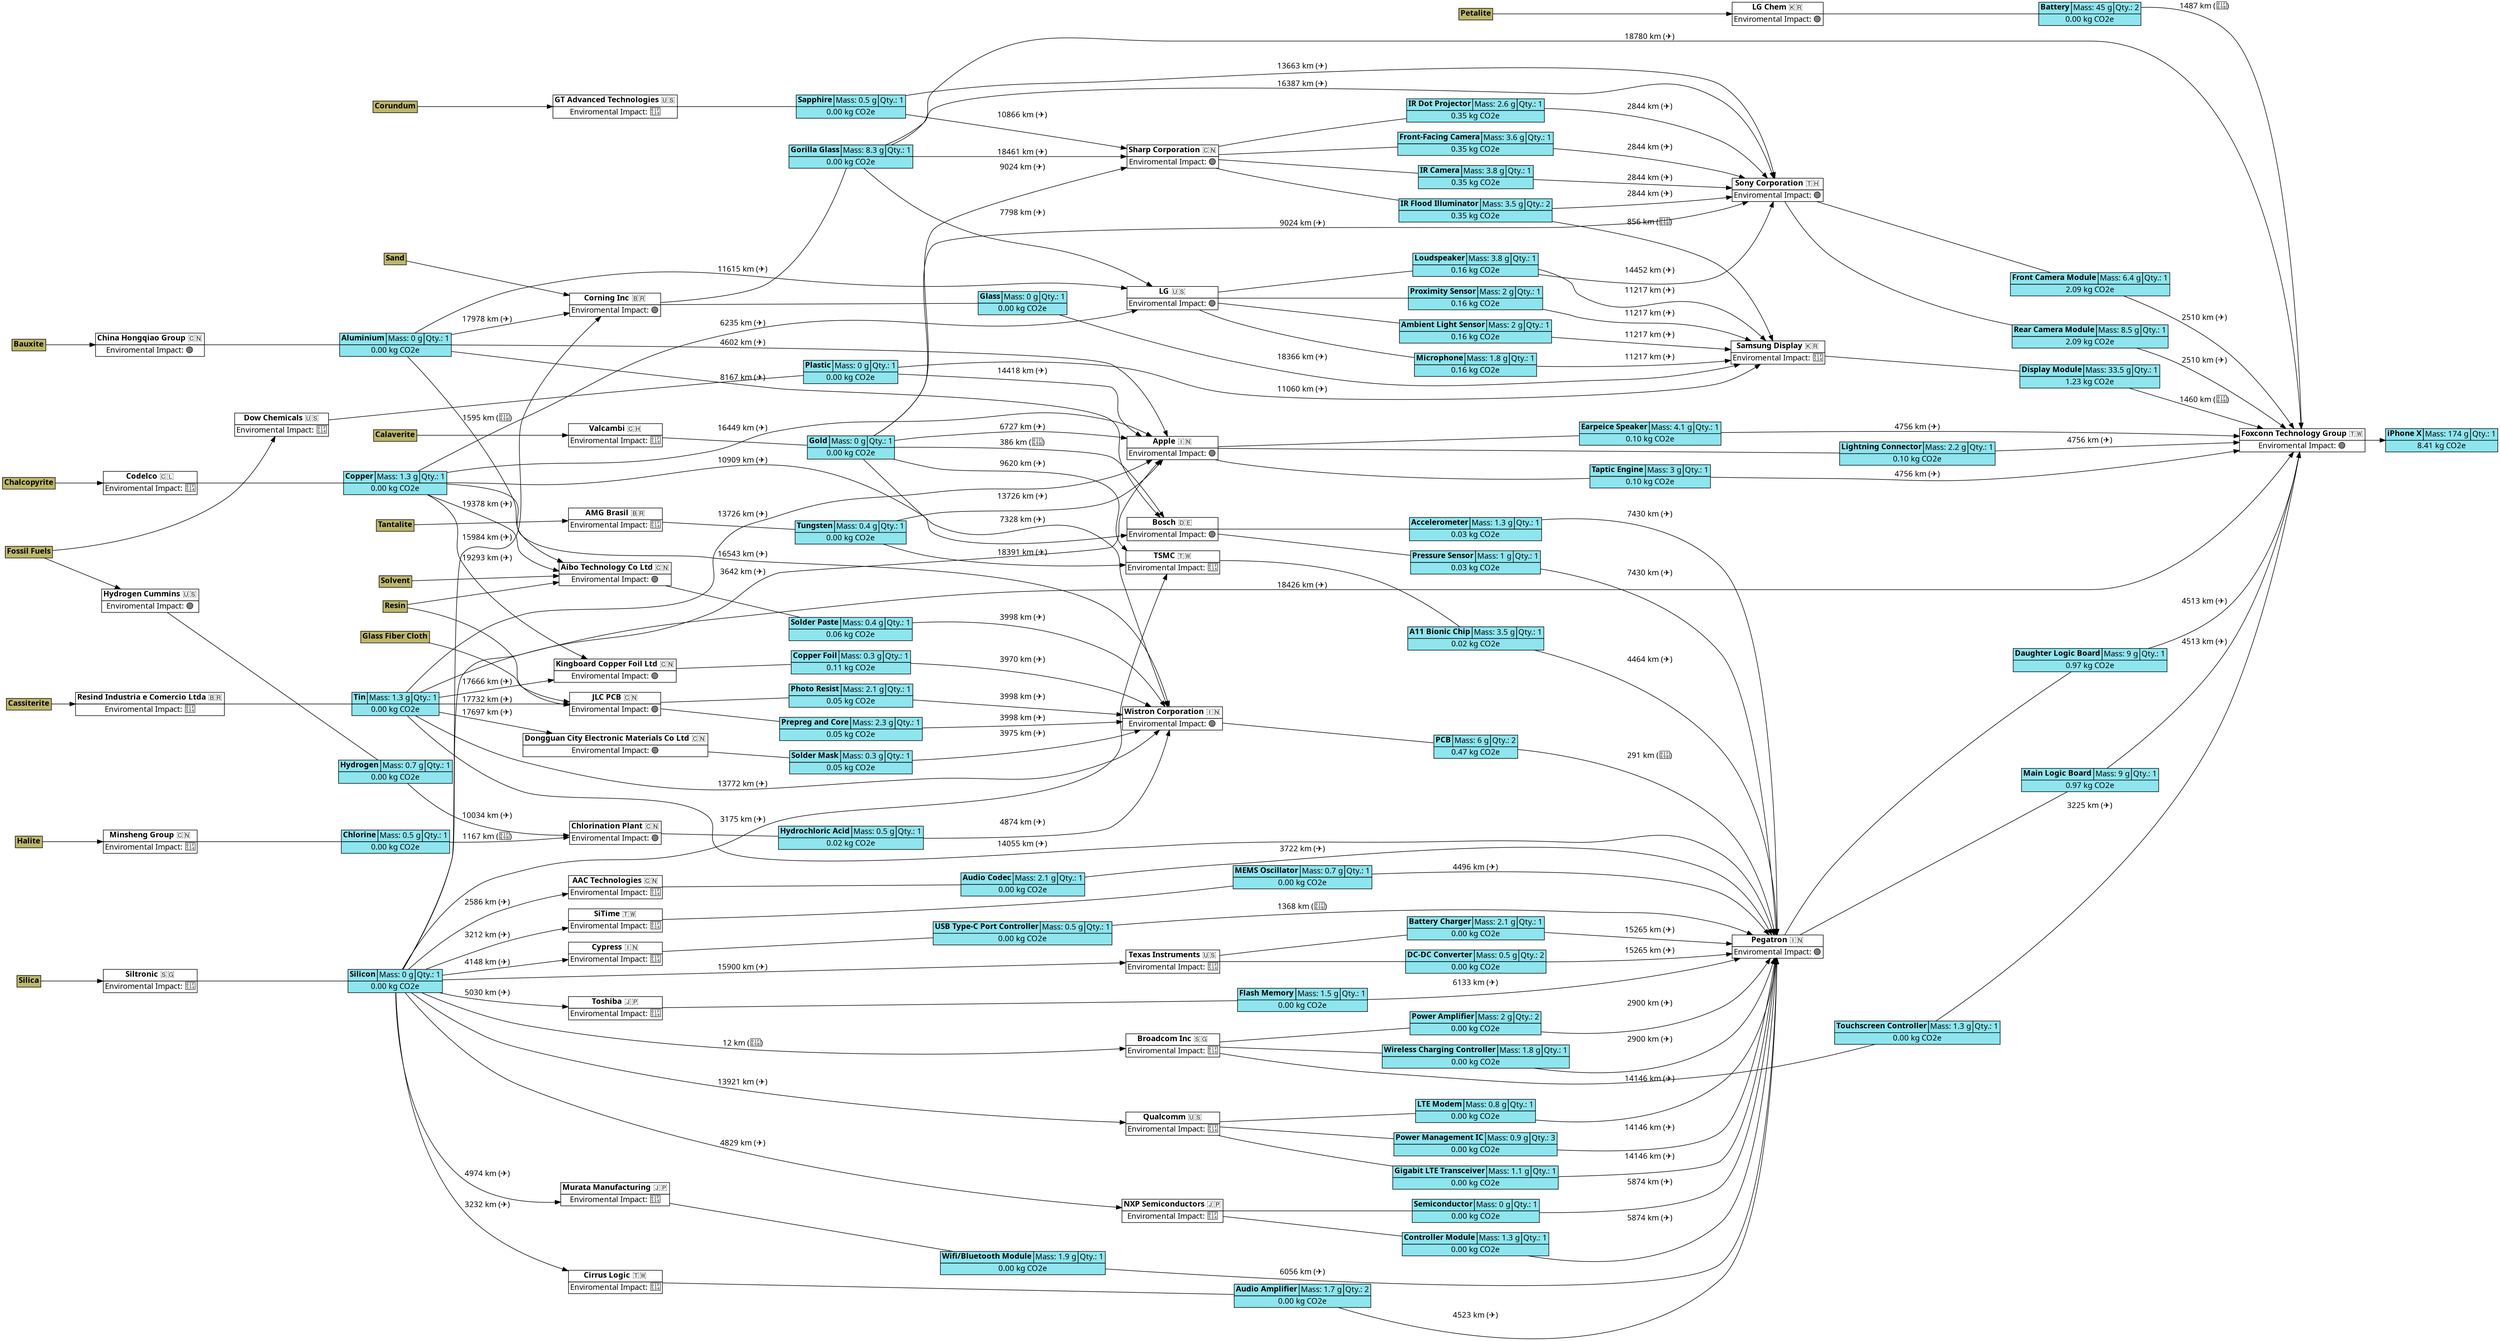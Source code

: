 strict digraph "supply-chain-diagram" {
	node [shape=plain]
	graph [rankdir=LR]
	graph [splines=true]
	"Foxconn Technology Group" [label=<<TABLE
    ALIGN="CENTER"
    BORDER="0"
    CELLBORDER="1"
    CELLSPACING="0"
    BGCOLOR="white">

    <TR>
        <TD><B>Foxconn Technology Group</B> 🇹🇼</TD>
    </TR>

    <TR>
        <TD>Enviromental Impact: 🟢</TD>
    </TR>
</TABLE>> fontname="Segoe UI Emoji"]
	"LG Chem" [label=<<TABLE
    ALIGN="CENTER"
    BORDER="0"
    CELLBORDER="1"
    CELLSPACING="0"
    BGCOLOR="white">

    <TR>
        <TD><B>LG Chem</B> 🇰🇷</TD>
    </TR>

    <TR>
        <TD>Enviromental Impact: 🟢</TD>
    </TR>
</TABLE>> fontname="Segoe UI Emoji"]
	Petalite [label=<<TABLE
    ALIGN="CENTER"
    BORDER="0"
    CELLBORDER="1"
    CELLSPACING="0"
    BGCOLOR="darkkhaki">

    <TR>
        <TD><B>Petalite</B></TD>
    </TR>
</TABLE>> fontname="Segoe UI Emoji"]
	Petalite -> "LG Chem" [fontname="Segoe UI Emoji"]
	Battery [label=<<TABLE
    ALIGN="CENTER"
    BORDER="0"
    CELLBORDER="1"
    CELLSPACING="0"
    BGCOLOR="cadetblue2">

    <TR>
        <TD><B>Battery</B></TD> <TD>Mass: 45 g</TD> <TD>Qty.: 2</TD>
    </TR>

    <TR>
        <TD COLSPAN="3">0.00 kg CO2e</TD>
    </TR>
</TABLE>> fontname="Segoe UI Emoji"]
	"LG Chem" -> Battery [arrowhead=none]
	Battery -> "Foxconn Technology Group" [label="1487 km (🚛)" fontname="Segoe UI Emoji"]
	"Samsung Display" [label=<<TABLE
    ALIGN="CENTER"
    BORDER="0"
    CELLBORDER="1"
    CELLSPACING="0"
    BGCOLOR="white">

    <TR>
        <TD><B>Samsung Display</B> 🇰🇷</TD>
    </TR>

    <TR>
        <TD>Enviromental Impact: 🔴</TD>
    </TR>
</TABLE>> fontname="Segoe UI Emoji"]
	"Corning Inc" [label=<<TABLE
    ALIGN="CENTER"
    BORDER="0"
    CELLBORDER="1"
    CELLSPACING="0"
    BGCOLOR="white">

    <TR>
        <TD><B>Corning Inc</B> 🇧🇷</TD>
    </TR>

    <TR>
        <TD>Enviromental Impact: 🟢</TD>
    </TR>
</TABLE>> fontname="Segoe UI Emoji"]
	Sand [label=<<TABLE
    ALIGN="CENTER"
    BORDER="0"
    CELLBORDER="1"
    CELLSPACING="0"
    BGCOLOR="darkkhaki">

    <TR>
        <TD><B>Sand</B></TD>
    </TR>
</TABLE>> fontname="Segoe UI Emoji"]
	Sand -> "Corning Inc" [fontname="Segoe UI Emoji"]
	"China Hongqiao Group" [label=<<TABLE
    ALIGN="CENTER"
    BORDER="0"
    CELLBORDER="1"
    CELLSPACING="0"
    BGCOLOR="white">

    <TR>
        <TD><B>China Hongqiao Group</B> 🇨🇳</TD>
    </TR>

    <TR>
        <TD>Enviromental Impact: 🟢</TD>
    </TR>
</TABLE>> fontname="Segoe UI Emoji"]
	Bauxite [label=<<TABLE
    ALIGN="CENTER"
    BORDER="0"
    CELLBORDER="1"
    CELLSPACING="0"
    BGCOLOR="darkkhaki">

    <TR>
        <TD><B>Bauxite</B></TD>
    </TR>
</TABLE>> fontname="Segoe UI Emoji"]
	Bauxite -> "China Hongqiao Group" [fontname="Segoe UI Emoji"]
	Aluminium [label=<<TABLE
    ALIGN="CENTER"
    BORDER="0"
    CELLBORDER="1"
    CELLSPACING="0"
    BGCOLOR="cadetblue2">

    <TR>
        <TD><B>Aluminium</B></TD> <TD>Mass: 0 g</TD> <TD>Qty.: 1</TD>
    </TR>

    <TR>
        <TD COLSPAN="3">0.00 kg CO2e</TD>
    </TR>
</TABLE>> fontname="Segoe UI Emoji"]
	"China Hongqiao Group" -> Aluminium [arrowhead=none]
	Aluminium -> "Corning Inc" [label="17978 km (✈)" fontname="Segoe UI Emoji"]
	Siltronic [label=<<TABLE
    ALIGN="CENTER"
    BORDER="0"
    CELLBORDER="1"
    CELLSPACING="0"
    BGCOLOR="white">

    <TR>
        <TD><B>Siltronic</B> 🇸🇬</TD>
    </TR>

    <TR>
        <TD>Enviromental Impact: 🔴</TD>
    </TR>
</TABLE>> fontname="Segoe UI Emoji"]
	Silica [label=<<TABLE
    ALIGN="CENTER"
    BORDER="0"
    CELLBORDER="1"
    CELLSPACING="0"
    BGCOLOR="darkkhaki">

    <TR>
        <TD><B>Silica</B></TD>
    </TR>
</TABLE>> fontname="Segoe UI Emoji"]
	Silica -> Siltronic [fontname="Segoe UI Emoji"]
	Silicon [label=<<TABLE
    ALIGN="CENTER"
    BORDER="0"
    CELLBORDER="1"
    CELLSPACING="0"
    BGCOLOR="cadetblue2">

    <TR>
        <TD><B>Silicon</B></TD> <TD>Mass: 0 g</TD> <TD>Qty.: 1</TD>
    </TR>

    <TR>
        <TD COLSPAN="3">0.00 kg CO2e</TD>
    </TR>
</TABLE>> fontname="Segoe UI Emoji"]
	Siltronic -> Silicon [arrowhead=none]
	Silicon -> "Corning Inc" [label="15984 km (✈)" fontname="Segoe UI Emoji"]
	Glass [label=<<TABLE
    ALIGN="CENTER"
    BORDER="0"
    CELLBORDER="1"
    CELLSPACING="0"
    BGCOLOR="cadetblue2">

    <TR>
        <TD><B>Glass</B></TD> <TD>Mass: 0 g</TD> <TD>Qty.: 1</TD>
    </TR>

    <TR>
        <TD COLSPAN="3">0.00 kg CO2e</TD>
    </TR>
</TABLE>> fontname="Segoe UI Emoji"]
	"Corning Inc" -> Glass [arrowhead=none]
	Glass -> "Samsung Display" [label="18366 km (✈)" fontname="Segoe UI Emoji"]
	"Dow Chemicals" [label=<<TABLE
    ALIGN="CENTER"
    BORDER="0"
    CELLBORDER="1"
    CELLSPACING="0"
    BGCOLOR="white">

    <TR>
        <TD><B>Dow Chemicals</B> 🇺🇸</TD>
    </TR>

    <TR>
        <TD>Enviromental Impact: 🔴</TD>
    </TR>
</TABLE>> fontname="Segoe UI Emoji"]
	"Fossil Fuels" [label=<<TABLE
    ALIGN="CENTER"
    BORDER="0"
    CELLBORDER="1"
    CELLSPACING="0"
    BGCOLOR="darkkhaki">

    <TR>
        <TD><B>Fossil Fuels</B></TD>
    </TR>
</TABLE>> fontname="Segoe UI Emoji"]
	"Fossil Fuels" -> "Dow Chemicals" [fontname="Segoe UI Emoji"]
	Plastic [label=<<TABLE
    ALIGN="CENTER"
    BORDER="0"
    CELLBORDER="1"
    CELLSPACING="0"
    BGCOLOR="cadetblue2">

    <TR>
        <TD><B>Plastic</B></TD> <TD>Mass: 0 g</TD> <TD>Qty.: 1</TD>
    </TR>

    <TR>
        <TD COLSPAN="3">0.00 kg CO2e</TD>
    </TR>
</TABLE>> fontname="Segoe UI Emoji"]
	"Dow Chemicals" -> Plastic [arrowhead=none]
	Plastic -> "Samsung Display" [label="11060 km (✈)" fontname="Segoe UI Emoji"]
	"Sharp Corporation" [label=<<TABLE
    ALIGN="CENTER"
    BORDER="0"
    CELLBORDER="1"
    CELLSPACING="0"
    BGCOLOR="white">

    <TR>
        <TD><B>Sharp Corporation</B> 🇨🇳</TD>
    </TR>

    <TR>
        <TD>Enviromental Impact: 🟢</TD>
    </TR>
</TABLE>> fontname="Segoe UI Emoji"]
	"Corning Inc" [label=<<TABLE
    ALIGN="CENTER"
    BORDER="0"
    CELLBORDER="1"
    CELLSPACING="0"
    BGCOLOR="white">

    <TR>
        <TD><B>Corning Inc</B> 🇧🇷</TD>
    </TR>

    <TR>
        <TD>Enviromental Impact: 🟢</TD>
    </TR>
</TABLE>> fontname="Segoe UI Emoji"]
	Sand [label=<<TABLE
    ALIGN="CENTER"
    BORDER="0"
    CELLBORDER="1"
    CELLSPACING="0"
    BGCOLOR="darkkhaki">

    <TR>
        <TD><B>Sand</B></TD>
    </TR>
</TABLE>> fontname="Segoe UI Emoji"]
	Sand -> "Corning Inc" [fontname="Segoe UI Emoji"]
	"China Hongqiao Group" [label=<<TABLE
    ALIGN="CENTER"
    BORDER="0"
    CELLBORDER="1"
    CELLSPACING="0"
    BGCOLOR="white">

    <TR>
        <TD><B>China Hongqiao Group</B> 🇨🇳</TD>
    </TR>

    <TR>
        <TD>Enviromental Impact: 🟢</TD>
    </TR>
</TABLE>> fontname="Segoe UI Emoji"]
	Bauxite [label=<<TABLE
    ALIGN="CENTER"
    BORDER="0"
    CELLBORDER="1"
    CELLSPACING="0"
    BGCOLOR="darkkhaki">

    <TR>
        <TD><B>Bauxite</B></TD>
    </TR>
</TABLE>> fontname="Segoe UI Emoji"]
	Bauxite -> "China Hongqiao Group" [fontname="Segoe UI Emoji"]
	Aluminium [label=<<TABLE
    ALIGN="CENTER"
    BORDER="0"
    CELLBORDER="1"
    CELLSPACING="0"
    BGCOLOR="cadetblue2">

    <TR>
        <TD><B>Aluminium</B></TD> <TD>Mass: 0 g</TD> <TD>Qty.: 1</TD>
    </TR>

    <TR>
        <TD COLSPAN="3">0.00 kg CO2e</TD>
    </TR>
</TABLE>> fontname="Segoe UI Emoji"]
	"China Hongqiao Group" -> Aluminium [arrowhead=none]
	Aluminium -> "Corning Inc" [label="17978 km (✈)" fontname="Segoe UI Emoji"]
	Siltronic [label=<<TABLE
    ALIGN="CENTER"
    BORDER="0"
    CELLBORDER="1"
    CELLSPACING="0"
    BGCOLOR="white">

    <TR>
        <TD><B>Siltronic</B> 🇸🇬</TD>
    </TR>

    <TR>
        <TD>Enviromental Impact: 🔴</TD>
    </TR>
</TABLE>> fontname="Segoe UI Emoji"]
	Silica [label=<<TABLE
    ALIGN="CENTER"
    BORDER="0"
    CELLBORDER="1"
    CELLSPACING="0"
    BGCOLOR="darkkhaki">

    <TR>
        <TD><B>Silica</B></TD>
    </TR>
</TABLE>> fontname="Segoe UI Emoji"]
	Silica -> Siltronic [fontname="Segoe UI Emoji"]
	Silicon [label=<<TABLE
    ALIGN="CENTER"
    BORDER="0"
    CELLBORDER="1"
    CELLSPACING="0"
    BGCOLOR="cadetblue2">

    <TR>
        <TD><B>Silicon</B></TD> <TD>Mass: 0 g</TD> <TD>Qty.: 1</TD>
    </TR>

    <TR>
        <TD COLSPAN="3">0.00 kg CO2e</TD>
    </TR>
</TABLE>> fontname="Segoe UI Emoji"]
	Siltronic -> Silicon [arrowhead=none]
	Silicon -> "Corning Inc" [label="15984 km (✈)" fontname="Segoe UI Emoji"]
	"Gorilla Glass" [label=<<TABLE
    ALIGN="CENTER"
    BORDER="0"
    CELLBORDER="1"
    CELLSPACING="0"
    BGCOLOR="cadetblue2">

    <TR>
        <TD><B>Gorilla Glass</B></TD> <TD>Mass: 8.3 g</TD> <TD>Qty.: 1</TD>
    </TR>

    <TR>
        <TD COLSPAN="3">0.00 kg CO2e</TD>
    </TR>
</TABLE>> fontname="Segoe UI Emoji"]
	"Corning Inc" -> "Gorilla Glass" [arrowhead=none]
	"Gorilla Glass" -> "Sharp Corporation" [label="18461 km (✈)" fontname="Segoe UI Emoji"]
	Valcambi [label=<<TABLE
    ALIGN="CENTER"
    BORDER="0"
    CELLBORDER="1"
    CELLSPACING="0"
    BGCOLOR="white">

    <TR>
        <TD><B>Valcambi</B> 🇨🇭</TD>
    </TR>

    <TR>
        <TD>Enviromental Impact: 🔴</TD>
    </TR>
</TABLE>> fontname="Segoe UI Emoji"]
	Calaverite [label=<<TABLE
    ALIGN="CENTER"
    BORDER="0"
    CELLBORDER="1"
    CELLSPACING="0"
    BGCOLOR="darkkhaki">

    <TR>
        <TD><B>Calaverite</B></TD>
    </TR>
</TABLE>> fontname="Segoe UI Emoji"]
	Calaverite -> Valcambi [fontname="Segoe UI Emoji"]
	Gold [label=<<TABLE
    ALIGN="CENTER"
    BORDER="0"
    CELLBORDER="1"
    CELLSPACING="0"
    BGCOLOR="cadetblue2">

    <TR>
        <TD><B>Gold</B></TD> <TD>Mass: 0 g</TD> <TD>Qty.: 1</TD>
    </TR>

    <TR>
        <TD COLSPAN="3">0.00 kg CO2e</TD>
    </TR>
</TABLE>> fontname="Segoe UI Emoji"]
	Valcambi -> Gold [arrowhead=none]
	Gold -> "Sharp Corporation" [label="9024 km (✈)" fontname="Segoe UI Emoji"]
	"GT Advanced Technologies" [label=<<TABLE
    ALIGN="CENTER"
    BORDER="0"
    CELLBORDER="1"
    CELLSPACING="0"
    BGCOLOR="white">

    <TR>
        <TD><B>GT Advanced Technologies</B> 🇺🇸</TD>
    </TR>

    <TR>
        <TD>Enviromental Impact: 🔴</TD>
    </TR>
</TABLE>> fontname="Segoe UI Emoji"]
	Corundum [label=<<TABLE
    ALIGN="CENTER"
    BORDER="0"
    CELLBORDER="1"
    CELLSPACING="0"
    BGCOLOR="darkkhaki">

    <TR>
        <TD><B>Corundum</B></TD>
    </TR>
</TABLE>> fontname="Segoe UI Emoji"]
	Corundum -> "GT Advanced Technologies" [fontname="Segoe UI Emoji"]
	Sapphire [label=<<TABLE
    ALIGN="CENTER"
    BORDER="0"
    CELLBORDER="1"
    CELLSPACING="0"
    BGCOLOR="cadetblue2">

    <TR>
        <TD><B>Sapphire</B></TD> <TD>Mass: 0.5 g</TD> <TD>Qty.: 1</TD>
    </TR>

    <TR>
        <TD COLSPAN="3">0.00 kg CO2e</TD>
    </TR>
</TABLE>> fontname="Segoe UI Emoji"]
	"GT Advanced Technologies" -> Sapphire [arrowhead=none]
	Sapphire -> "Sharp Corporation" [label="10866 km (✈)" fontname="Segoe UI Emoji"]
	"IR Flood Illuminator" [label=<<TABLE
    ALIGN="CENTER"
    BORDER="0"
    CELLBORDER="1"
    CELLSPACING="0"
    BGCOLOR="cadetblue2">

    <TR>
        <TD><B>IR Flood Illuminator</B></TD> <TD>Mass: 3.5 g</TD> <TD>Qty.: 2</TD>
    </TR>

    <TR>
        <TD COLSPAN="3">0.35 kg CO2e</TD>
    </TR>
</TABLE>> fontname="Segoe UI Emoji"]
	"Sharp Corporation" -> "IR Flood Illuminator" [arrowhead=none]
	"IR Flood Illuminator" -> "Samsung Display" [label="856 km (🚛)" fontname="Segoe UI Emoji"]
	LG [label=<<TABLE
    ALIGN="CENTER"
    BORDER="0"
    CELLBORDER="1"
    CELLSPACING="0"
    BGCOLOR="white">

    <TR>
        <TD><B>LG</B> 🇺🇸</TD>
    </TR>

    <TR>
        <TD>Enviromental Impact: 🟢</TD>
    </TR>
</TABLE>> fontname="Segoe UI Emoji"]
	Codelco [label=<<TABLE
    ALIGN="CENTER"
    BORDER="0"
    CELLBORDER="1"
    CELLSPACING="0"
    BGCOLOR="white">

    <TR>
        <TD><B>Codelco</B> 🇨🇱</TD>
    </TR>

    <TR>
        <TD>Enviromental Impact: 🔴</TD>
    </TR>
</TABLE>> fontname="Segoe UI Emoji"]
	Chalcopyrite [label=<<TABLE
    ALIGN="CENTER"
    BORDER="0"
    CELLBORDER="1"
    CELLSPACING="0"
    BGCOLOR="darkkhaki">

    <TR>
        <TD><B>Chalcopyrite</B></TD>
    </TR>
</TABLE>> fontname="Segoe UI Emoji"]
	Chalcopyrite -> Codelco [fontname="Segoe UI Emoji"]
	Copper [label=<<TABLE
    ALIGN="CENTER"
    BORDER="0"
    CELLBORDER="1"
    CELLSPACING="0"
    BGCOLOR="cadetblue2">

    <TR>
        <TD><B>Copper</B></TD> <TD>Mass: 1.3 g</TD> <TD>Qty.: 1</TD>
    </TR>

    <TR>
        <TD COLSPAN="3">0.00 kg CO2e</TD>
    </TR>
</TABLE>> fontname="Segoe UI Emoji"]
	Codelco -> Copper [arrowhead=none]
	Copper -> LG [label="6235 km (✈)" fontname="Segoe UI Emoji"]
	"Corning Inc" [label=<<TABLE
    ALIGN="CENTER"
    BORDER="0"
    CELLBORDER="1"
    CELLSPACING="0"
    BGCOLOR="white">

    <TR>
        <TD><B>Corning Inc</B> 🇧🇷</TD>
    </TR>

    <TR>
        <TD>Enviromental Impact: 🟢</TD>
    </TR>
</TABLE>> fontname="Segoe UI Emoji"]
	Sand [label=<<TABLE
    ALIGN="CENTER"
    BORDER="0"
    CELLBORDER="1"
    CELLSPACING="0"
    BGCOLOR="darkkhaki">

    <TR>
        <TD><B>Sand</B></TD>
    </TR>
</TABLE>> fontname="Segoe UI Emoji"]
	Sand -> "Corning Inc" [fontname="Segoe UI Emoji"]
	"China Hongqiao Group" [label=<<TABLE
    ALIGN="CENTER"
    BORDER="0"
    CELLBORDER="1"
    CELLSPACING="0"
    BGCOLOR="white">

    <TR>
        <TD><B>China Hongqiao Group</B> 🇨🇳</TD>
    </TR>

    <TR>
        <TD>Enviromental Impact: 🟢</TD>
    </TR>
</TABLE>> fontname="Segoe UI Emoji"]
	Bauxite [label=<<TABLE
    ALIGN="CENTER"
    BORDER="0"
    CELLBORDER="1"
    CELLSPACING="0"
    BGCOLOR="darkkhaki">

    <TR>
        <TD><B>Bauxite</B></TD>
    </TR>
</TABLE>> fontname="Segoe UI Emoji"]
	Bauxite -> "China Hongqiao Group" [fontname="Segoe UI Emoji"]
	Aluminium [label=<<TABLE
    ALIGN="CENTER"
    BORDER="0"
    CELLBORDER="1"
    CELLSPACING="0"
    BGCOLOR="cadetblue2">

    <TR>
        <TD><B>Aluminium</B></TD> <TD>Mass: 0 g</TD> <TD>Qty.: 1</TD>
    </TR>

    <TR>
        <TD COLSPAN="3">0.00 kg CO2e</TD>
    </TR>
</TABLE>> fontname="Segoe UI Emoji"]
	"China Hongqiao Group" -> Aluminium [arrowhead=none]
	Aluminium -> "Corning Inc" [label="17978 km (✈)" fontname="Segoe UI Emoji"]
	Siltronic [label=<<TABLE
    ALIGN="CENTER"
    BORDER="0"
    CELLBORDER="1"
    CELLSPACING="0"
    BGCOLOR="white">

    <TR>
        <TD><B>Siltronic</B> 🇸🇬</TD>
    </TR>

    <TR>
        <TD>Enviromental Impact: 🔴</TD>
    </TR>
</TABLE>> fontname="Segoe UI Emoji"]
	Silica [label=<<TABLE
    ALIGN="CENTER"
    BORDER="0"
    CELLBORDER="1"
    CELLSPACING="0"
    BGCOLOR="darkkhaki">

    <TR>
        <TD><B>Silica</B></TD>
    </TR>
</TABLE>> fontname="Segoe UI Emoji"]
	Silica -> Siltronic [fontname="Segoe UI Emoji"]
	Silicon [label=<<TABLE
    ALIGN="CENTER"
    BORDER="0"
    CELLBORDER="1"
    CELLSPACING="0"
    BGCOLOR="cadetblue2">

    <TR>
        <TD><B>Silicon</B></TD> <TD>Mass: 0 g</TD> <TD>Qty.: 1</TD>
    </TR>

    <TR>
        <TD COLSPAN="3">0.00 kg CO2e</TD>
    </TR>
</TABLE>> fontname="Segoe UI Emoji"]
	Siltronic -> Silicon [arrowhead=none]
	Silicon -> "Corning Inc" [label="15984 km (✈)" fontname="Segoe UI Emoji"]
	"Gorilla Glass" [label=<<TABLE
    ALIGN="CENTER"
    BORDER="0"
    CELLBORDER="1"
    CELLSPACING="0"
    BGCOLOR="cadetblue2">

    <TR>
        <TD><B>Gorilla Glass</B></TD> <TD>Mass: 8.3 g</TD> <TD>Qty.: 1</TD>
    </TR>

    <TR>
        <TD COLSPAN="3">0.00 kg CO2e</TD>
    </TR>
</TABLE>> fontname="Segoe UI Emoji"]
	"Corning Inc" -> "Gorilla Glass" [arrowhead=none]
	"Gorilla Glass" -> LG [label="7798 km (✈)" fontname="Segoe UI Emoji"]
	"China Hongqiao Group" [label=<<TABLE
    ALIGN="CENTER"
    BORDER="0"
    CELLBORDER="1"
    CELLSPACING="0"
    BGCOLOR="white">

    <TR>
        <TD><B>China Hongqiao Group</B> 🇨🇳</TD>
    </TR>

    <TR>
        <TD>Enviromental Impact: 🟢</TD>
    </TR>
</TABLE>> fontname="Segoe UI Emoji"]
	Bauxite [label=<<TABLE
    ALIGN="CENTER"
    BORDER="0"
    CELLBORDER="1"
    CELLSPACING="0"
    BGCOLOR="darkkhaki">

    <TR>
        <TD><B>Bauxite</B></TD>
    </TR>
</TABLE>> fontname="Segoe UI Emoji"]
	Bauxite -> "China Hongqiao Group" [fontname="Segoe UI Emoji"]
	Aluminium [label=<<TABLE
    ALIGN="CENTER"
    BORDER="0"
    CELLBORDER="1"
    CELLSPACING="0"
    BGCOLOR="cadetblue2">

    <TR>
        <TD><B>Aluminium</B></TD> <TD>Mass: 0 g</TD> <TD>Qty.: 1</TD>
    </TR>

    <TR>
        <TD COLSPAN="3">0.00 kg CO2e</TD>
    </TR>
</TABLE>> fontname="Segoe UI Emoji"]
	"China Hongqiao Group" -> Aluminium [arrowhead=none]
	Aluminium -> LG [label="11615 km (✈)" fontname="Segoe UI Emoji"]
	"Ambient Light Sensor" [label=<<TABLE
    ALIGN="CENTER"
    BORDER="0"
    CELLBORDER="1"
    CELLSPACING="0"
    BGCOLOR="cadetblue2">

    <TR>
        <TD><B>Ambient Light Sensor</B></TD> <TD>Mass: 2 g</TD> <TD>Qty.: 1</TD>
    </TR>

    <TR>
        <TD COLSPAN="3">0.16 kg CO2e</TD>
    </TR>
</TABLE>> fontname="Segoe UI Emoji"]
	LG -> "Ambient Light Sensor" [arrowhead=none]
	"Ambient Light Sensor" -> "Samsung Display" [label="11217 km (✈)" fontname="Segoe UI Emoji"]
	LG [label=<<TABLE
    ALIGN="CENTER"
    BORDER="0"
    CELLBORDER="1"
    CELLSPACING="0"
    BGCOLOR="white">

    <TR>
        <TD><B>LG</B> 🇺🇸</TD>
    </TR>

    <TR>
        <TD>Enviromental Impact: 🟢</TD>
    </TR>
</TABLE>> fontname="Segoe UI Emoji"]
	Codelco [label=<<TABLE
    ALIGN="CENTER"
    BORDER="0"
    CELLBORDER="1"
    CELLSPACING="0"
    BGCOLOR="white">

    <TR>
        <TD><B>Codelco</B> 🇨🇱</TD>
    </TR>

    <TR>
        <TD>Enviromental Impact: 🔴</TD>
    </TR>
</TABLE>> fontname="Segoe UI Emoji"]
	Chalcopyrite [label=<<TABLE
    ALIGN="CENTER"
    BORDER="0"
    CELLBORDER="1"
    CELLSPACING="0"
    BGCOLOR="darkkhaki">

    <TR>
        <TD><B>Chalcopyrite</B></TD>
    </TR>
</TABLE>> fontname="Segoe UI Emoji"]
	Chalcopyrite -> Codelco [fontname="Segoe UI Emoji"]
	Copper [label=<<TABLE
    ALIGN="CENTER"
    BORDER="0"
    CELLBORDER="1"
    CELLSPACING="0"
    BGCOLOR="cadetblue2">

    <TR>
        <TD><B>Copper</B></TD> <TD>Mass: 1.3 g</TD> <TD>Qty.: 1</TD>
    </TR>

    <TR>
        <TD COLSPAN="3">0.00 kg CO2e</TD>
    </TR>
</TABLE>> fontname="Segoe UI Emoji"]
	Codelco -> Copper [arrowhead=none]
	Copper -> LG [label="6235 km (✈)" fontname="Segoe UI Emoji"]
	"Corning Inc" [label=<<TABLE
    ALIGN="CENTER"
    BORDER="0"
    CELLBORDER="1"
    CELLSPACING="0"
    BGCOLOR="white">

    <TR>
        <TD><B>Corning Inc</B> 🇧🇷</TD>
    </TR>

    <TR>
        <TD>Enviromental Impact: 🟢</TD>
    </TR>
</TABLE>> fontname="Segoe UI Emoji"]
	Sand [label=<<TABLE
    ALIGN="CENTER"
    BORDER="0"
    CELLBORDER="1"
    CELLSPACING="0"
    BGCOLOR="darkkhaki">

    <TR>
        <TD><B>Sand</B></TD>
    </TR>
</TABLE>> fontname="Segoe UI Emoji"]
	Sand -> "Corning Inc" [fontname="Segoe UI Emoji"]
	"China Hongqiao Group" [label=<<TABLE
    ALIGN="CENTER"
    BORDER="0"
    CELLBORDER="1"
    CELLSPACING="0"
    BGCOLOR="white">

    <TR>
        <TD><B>China Hongqiao Group</B> 🇨🇳</TD>
    </TR>

    <TR>
        <TD>Enviromental Impact: 🟢</TD>
    </TR>
</TABLE>> fontname="Segoe UI Emoji"]
	Bauxite [label=<<TABLE
    ALIGN="CENTER"
    BORDER="0"
    CELLBORDER="1"
    CELLSPACING="0"
    BGCOLOR="darkkhaki">

    <TR>
        <TD><B>Bauxite</B></TD>
    </TR>
</TABLE>> fontname="Segoe UI Emoji"]
	Bauxite -> "China Hongqiao Group" [fontname="Segoe UI Emoji"]
	Aluminium [label=<<TABLE
    ALIGN="CENTER"
    BORDER="0"
    CELLBORDER="1"
    CELLSPACING="0"
    BGCOLOR="cadetblue2">

    <TR>
        <TD><B>Aluminium</B></TD> <TD>Mass: 0 g</TD> <TD>Qty.: 1</TD>
    </TR>

    <TR>
        <TD COLSPAN="3">0.00 kg CO2e</TD>
    </TR>
</TABLE>> fontname="Segoe UI Emoji"]
	"China Hongqiao Group" -> Aluminium [arrowhead=none]
	Aluminium -> "Corning Inc" [label="17978 km (✈)" fontname="Segoe UI Emoji"]
	Siltronic [label=<<TABLE
    ALIGN="CENTER"
    BORDER="0"
    CELLBORDER="1"
    CELLSPACING="0"
    BGCOLOR="white">

    <TR>
        <TD><B>Siltronic</B> 🇸🇬</TD>
    </TR>

    <TR>
        <TD>Enviromental Impact: 🔴</TD>
    </TR>
</TABLE>> fontname="Segoe UI Emoji"]
	Silica [label=<<TABLE
    ALIGN="CENTER"
    BORDER="0"
    CELLBORDER="1"
    CELLSPACING="0"
    BGCOLOR="darkkhaki">

    <TR>
        <TD><B>Silica</B></TD>
    </TR>
</TABLE>> fontname="Segoe UI Emoji"]
	Silica -> Siltronic [fontname="Segoe UI Emoji"]
	Silicon [label=<<TABLE
    ALIGN="CENTER"
    BORDER="0"
    CELLBORDER="1"
    CELLSPACING="0"
    BGCOLOR="cadetblue2">

    <TR>
        <TD><B>Silicon</B></TD> <TD>Mass: 0 g</TD> <TD>Qty.: 1</TD>
    </TR>

    <TR>
        <TD COLSPAN="3">0.00 kg CO2e</TD>
    </TR>
</TABLE>> fontname="Segoe UI Emoji"]
	Siltronic -> Silicon [arrowhead=none]
	Silicon -> "Corning Inc" [label="15984 km (✈)" fontname="Segoe UI Emoji"]
	"Gorilla Glass" [label=<<TABLE
    ALIGN="CENTER"
    BORDER="0"
    CELLBORDER="1"
    CELLSPACING="0"
    BGCOLOR="cadetblue2">

    <TR>
        <TD><B>Gorilla Glass</B></TD> <TD>Mass: 8.3 g</TD> <TD>Qty.: 1</TD>
    </TR>

    <TR>
        <TD COLSPAN="3">0.00 kg CO2e</TD>
    </TR>
</TABLE>> fontname="Segoe UI Emoji"]
	"Corning Inc" -> "Gorilla Glass" [arrowhead=none]
	"Gorilla Glass" -> LG [label="7798 km (✈)" fontname="Segoe UI Emoji"]
	"China Hongqiao Group" [label=<<TABLE
    ALIGN="CENTER"
    BORDER="0"
    CELLBORDER="1"
    CELLSPACING="0"
    BGCOLOR="white">

    <TR>
        <TD><B>China Hongqiao Group</B> 🇨🇳</TD>
    </TR>

    <TR>
        <TD>Enviromental Impact: 🟢</TD>
    </TR>
</TABLE>> fontname="Segoe UI Emoji"]
	Bauxite [label=<<TABLE
    ALIGN="CENTER"
    BORDER="0"
    CELLBORDER="1"
    CELLSPACING="0"
    BGCOLOR="darkkhaki">

    <TR>
        <TD><B>Bauxite</B></TD>
    </TR>
</TABLE>> fontname="Segoe UI Emoji"]
	Bauxite -> "China Hongqiao Group" [fontname="Segoe UI Emoji"]
	Aluminium [label=<<TABLE
    ALIGN="CENTER"
    BORDER="0"
    CELLBORDER="1"
    CELLSPACING="0"
    BGCOLOR="cadetblue2">

    <TR>
        <TD><B>Aluminium</B></TD> <TD>Mass: 0 g</TD> <TD>Qty.: 1</TD>
    </TR>

    <TR>
        <TD COLSPAN="3">0.00 kg CO2e</TD>
    </TR>
</TABLE>> fontname="Segoe UI Emoji"]
	"China Hongqiao Group" -> Aluminium [arrowhead=none]
	Aluminium -> LG [label="11615 km (✈)" fontname="Segoe UI Emoji"]
	Microphone [label=<<TABLE
    ALIGN="CENTER"
    BORDER="0"
    CELLBORDER="1"
    CELLSPACING="0"
    BGCOLOR="cadetblue2">

    <TR>
        <TD><B>Microphone</B></TD> <TD>Mass: 1.8 g</TD> <TD>Qty.: 1</TD>
    </TR>

    <TR>
        <TD COLSPAN="3">0.16 kg CO2e</TD>
    </TR>
</TABLE>> fontname="Segoe UI Emoji"]
	LG -> Microphone [arrowhead=none]
	Microphone -> "Samsung Display" [label="11217 km (✈)" fontname="Segoe UI Emoji"]
	LG [label=<<TABLE
    ALIGN="CENTER"
    BORDER="0"
    CELLBORDER="1"
    CELLSPACING="0"
    BGCOLOR="white">

    <TR>
        <TD><B>LG</B> 🇺🇸</TD>
    </TR>

    <TR>
        <TD>Enviromental Impact: 🟢</TD>
    </TR>
</TABLE>> fontname="Segoe UI Emoji"]
	Codelco [label=<<TABLE
    ALIGN="CENTER"
    BORDER="0"
    CELLBORDER="1"
    CELLSPACING="0"
    BGCOLOR="white">

    <TR>
        <TD><B>Codelco</B> 🇨🇱</TD>
    </TR>

    <TR>
        <TD>Enviromental Impact: 🔴</TD>
    </TR>
</TABLE>> fontname="Segoe UI Emoji"]
	Chalcopyrite [label=<<TABLE
    ALIGN="CENTER"
    BORDER="0"
    CELLBORDER="1"
    CELLSPACING="0"
    BGCOLOR="darkkhaki">

    <TR>
        <TD><B>Chalcopyrite</B></TD>
    </TR>
</TABLE>> fontname="Segoe UI Emoji"]
	Chalcopyrite -> Codelco [fontname="Segoe UI Emoji"]
	Copper [label=<<TABLE
    ALIGN="CENTER"
    BORDER="0"
    CELLBORDER="1"
    CELLSPACING="0"
    BGCOLOR="cadetblue2">

    <TR>
        <TD><B>Copper</B></TD> <TD>Mass: 1.3 g</TD> <TD>Qty.: 1</TD>
    </TR>

    <TR>
        <TD COLSPAN="3">0.00 kg CO2e</TD>
    </TR>
</TABLE>> fontname="Segoe UI Emoji"]
	Codelco -> Copper [arrowhead=none]
	Copper -> LG [label="6235 km (✈)" fontname="Segoe UI Emoji"]
	"Corning Inc" [label=<<TABLE
    ALIGN="CENTER"
    BORDER="0"
    CELLBORDER="1"
    CELLSPACING="0"
    BGCOLOR="white">

    <TR>
        <TD><B>Corning Inc</B> 🇧🇷</TD>
    </TR>

    <TR>
        <TD>Enviromental Impact: 🟢</TD>
    </TR>
</TABLE>> fontname="Segoe UI Emoji"]
	Sand [label=<<TABLE
    ALIGN="CENTER"
    BORDER="0"
    CELLBORDER="1"
    CELLSPACING="0"
    BGCOLOR="darkkhaki">

    <TR>
        <TD><B>Sand</B></TD>
    </TR>
</TABLE>> fontname="Segoe UI Emoji"]
	Sand -> "Corning Inc" [fontname="Segoe UI Emoji"]
	"China Hongqiao Group" [label=<<TABLE
    ALIGN="CENTER"
    BORDER="0"
    CELLBORDER="1"
    CELLSPACING="0"
    BGCOLOR="white">

    <TR>
        <TD><B>China Hongqiao Group</B> 🇨🇳</TD>
    </TR>

    <TR>
        <TD>Enviromental Impact: 🟢</TD>
    </TR>
</TABLE>> fontname="Segoe UI Emoji"]
	Bauxite [label=<<TABLE
    ALIGN="CENTER"
    BORDER="0"
    CELLBORDER="1"
    CELLSPACING="0"
    BGCOLOR="darkkhaki">

    <TR>
        <TD><B>Bauxite</B></TD>
    </TR>
</TABLE>> fontname="Segoe UI Emoji"]
	Bauxite -> "China Hongqiao Group" [fontname="Segoe UI Emoji"]
	Aluminium [label=<<TABLE
    ALIGN="CENTER"
    BORDER="0"
    CELLBORDER="1"
    CELLSPACING="0"
    BGCOLOR="cadetblue2">

    <TR>
        <TD><B>Aluminium</B></TD> <TD>Mass: 0 g</TD> <TD>Qty.: 1</TD>
    </TR>

    <TR>
        <TD COLSPAN="3">0.00 kg CO2e</TD>
    </TR>
</TABLE>> fontname="Segoe UI Emoji"]
	"China Hongqiao Group" -> Aluminium [arrowhead=none]
	Aluminium -> "Corning Inc" [label="17978 km (✈)" fontname="Segoe UI Emoji"]
	Siltronic [label=<<TABLE
    ALIGN="CENTER"
    BORDER="0"
    CELLBORDER="1"
    CELLSPACING="0"
    BGCOLOR="white">

    <TR>
        <TD><B>Siltronic</B> 🇸🇬</TD>
    </TR>

    <TR>
        <TD>Enviromental Impact: 🔴</TD>
    </TR>
</TABLE>> fontname="Segoe UI Emoji"]
	Silica [label=<<TABLE
    ALIGN="CENTER"
    BORDER="0"
    CELLBORDER="1"
    CELLSPACING="0"
    BGCOLOR="darkkhaki">

    <TR>
        <TD><B>Silica</B></TD>
    </TR>
</TABLE>> fontname="Segoe UI Emoji"]
	Silica -> Siltronic [fontname="Segoe UI Emoji"]
	Silicon [label=<<TABLE
    ALIGN="CENTER"
    BORDER="0"
    CELLBORDER="1"
    CELLSPACING="0"
    BGCOLOR="cadetblue2">

    <TR>
        <TD><B>Silicon</B></TD> <TD>Mass: 0 g</TD> <TD>Qty.: 1</TD>
    </TR>

    <TR>
        <TD COLSPAN="3">0.00 kg CO2e</TD>
    </TR>
</TABLE>> fontname="Segoe UI Emoji"]
	Siltronic -> Silicon [arrowhead=none]
	Silicon -> "Corning Inc" [label="15984 km (✈)" fontname="Segoe UI Emoji"]
	"Gorilla Glass" [label=<<TABLE
    ALIGN="CENTER"
    BORDER="0"
    CELLBORDER="1"
    CELLSPACING="0"
    BGCOLOR="cadetblue2">

    <TR>
        <TD><B>Gorilla Glass</B></TD> <TD>Mass: 8.3 g</TD> <TD>Qty.: 1</TD>
    </TR>

    <TR>
        <TD COLSPAN="3">0.00 kg CO2e</TD>
    </TR>
</TABLE>> fontname="Segoe UI Emoji"]
	"Corning Inc" -> "Gorilla Glass" [arrowhead=none]
	"Gorilla Glass" -> LG [label="7798 km (✈)" fontname="Segoe UI Emoji"]
	"China Hongqiao Group" [label=<<TABLE
    ALIGN="CENTER"
    BORDER="0"
    CELLBORDER="1"
    CELLSPACING="0"
    BGCOLOR="white">

    <TR>
        <TD><B>China Hongqiao Group</B> 🇨🇳</TD>
    </TR>

    <TR>
        <TD>Enviromental Impact: 🟢</TD>
    </TR>
</TABLE>> fontname="Segoe UI Emoji"]
	Bauxite [label=<<TABLE
    ALIGN="CENTER"
    BORDER="0"
    CELLBORDER="1"
    CELLSPACING="0"
    BGCOLOR="darkkhaki">

    <TR>
        <TD><B>Bauxite</B></TD>
    </TR>
</TABLE>> fontname="Segoe UI Emoji"]
	Bauxite -> "China Hongqiao Group" [fontname="Segoe UI Emoji"]
	Aluminium [label=<<TABLE
    ALIGN="CENTER"
    BORDER="0"
    CELLBORDER="1"
    CELLSPACING="0"
    BGCOLOR="cadetblue2">

    <TR>
        <TD><B>Aluminium</B></TD> <TD>Mass: 0 g</TD> <TD>Qty.: 1</TD>
    </TR>

    <TR>
        <TD COLSPAN="3">0.00 kg CO2e</TD>
    </TR>
</TABLE>> fontname="Segoe UI Emoji"]
	"China Hongqiao Group" -> Aluminium [arrowhead=none]
	Aluminium -> LG [label="11615 km (✈)" fontname="Segoe UI Emoji"]
	Loudspeaker [label=<<TABLE
    ALIGN="CENTER"
    BORDER="0"
    CELLBORDER="1"
    CELLSPACING="0"
    BGCOLOR="cadetblue2">

    <TR>
        <TD><B>Loudspeaker</B></TD> <TD>Mass: 3.8 g</TD> <TD>Qty.: 1</TD>
    </TR>

    <TR>
        <TD COLSPAN="3">0.16 kg CO2e</TD>
    </TR>
</TABLE>> fontname="Segoe UI Emoji"]
	LG -> Loudspeaker [arrowhead=none]
	Loudspeaker -> "Samsung Display" [label="11217 km (✈)" fontname="Segoe UI Emoji"]
	LG [label=<<TABLE
    ALIGN="CENTER"
    BORDER="0"
    CELLBORDER="1"
    CELLSPACING="0"
    BGCOLOR="white">

    <TR>
        <TD><B>LG</B> 🇺🇸</TD>
    </TR>

    <TR>
        <TD>Enviromental Impact: 🟢</TD>
    </TR>
</TABLE>> fontname="Segoe UI Emoji"]
	Codelco [label=<<TABLE
    ALIGN="CENTER"
    BORDER="0"
    CELLBORDER="1"
    CELLSPACING="0"
    BGCOLOR="white">

    <TR>
        <TD><B>Codelco</B> 🇨🇱</TD>
    </TR>

    <TR>
        <TD>Enviromental Impact: 🔴</TD>
    </TR>
</TABLE>> fontname="Segoe UI Emoji"]
	Chalcopyrite [label=<<TABLE
    ALIGN="CENTER"
    BORDER="0"
    CELLBORDER="1"
    CELLSPACING="0"
    BGCOLOR="darkkhaki">

    <TR>
        <TD><B>Chalcopyrite</B></TD>
    </TR>
</TABLE>> fontname="Segoe UI Emoji"]
	Chalcopyrite -> Codelco [fontname="Segoe UI Emoji"]
	Copper [label=<<TABLE
    ALIGN="CENTER"
    BORDER="0"
    CELLBORDER="1"
    CELLSPACING="0"
    BGCOLOR="cadetblue2">

    <TR>
        <TD><B>Copper</B></TD> <TD>Mass: 1.3 g</TD> <TD>Qty.: 1</TD>
    </TR>

    <TR>
        <TD COLSPAN="3">0.00 kg CO2e</TD>
    </TR>
</TABLE>> fontname="Segoe UI Emoji"]
	Codelco -> Copper [arrowhead=none]
	Copper -> LG [label="6235 km (✈)" fontname="Segoe UI Emoji"]
	"Corning Inc" [label=<<TABLE
    ALIGN="CENTER"
    BORDER="0"
    CELLBORDER="1"
    CELLSPACING="0"
    BGCOLOR="white">

    <TR>
        <TD><B>Corning Inc</B> 🇧🇷</TD>
    </TR>

    <TR>
        <TD>Enviromental Impact: 🟢</TD>
    </TR>
</TABLE>> fontname="Segoe UI Emoji"]
	Sand [label=<<TABLE
    ALIGN="CENTER"
    BORDER="0"
    CELLBORDER="1"
    CELLSPACING="0"
    BGCOLOR="darkkhaki">

    <TR>
        <TD><B>Sand</B></TD>
    </TR>
</TABLE>> fontname="Segoe UI Emoji"]
	Sand -> "Corning Inc" [fontname="Segoe UI Emoji"]
	"China Hongqiao Group" [label=<<TABLE
    ALIGN="CENTER"
    BORDER="0"
    CELLBORDER="1"
    CELLSPACING="0"
    BGCOLOR="white">

    <TR>
        <TD><B>China Hongqiao Group</B> 🇨🇳</TD>
    </TR>

    <TR>
        <TD>Enviromental Impact: 🟢</TD>
    </TR>
</TABLE>> fontname="Segoe UI Emoji"]
	Bauxite [label=<<TABLE
    ALIGN="CENTER"
    BORDER="0"
    CELLBORDER="1"
    CELLSPACING="0"
    BGCOLOR="darkkhaki">

    <TR>
        <TD><B>Bauxite</B></TD>
    </TR>
</TABLE>> fontname="Segoe UI Emoji"]
	Bauxite -> "China Hongqiao Group" [fontname="Segoe UI Emoji"]
	Aluminium [label=<<TABLE
    ALIGN="CENTER"
    BORDER="0"
    CELLBORDER="1"
    CELLSPACING="0"
    BGCOLOR="cadetblue2">

    <TR>
        <TD><B>Aluminium</B></TD> <TD>Mass: 0 g</TD> <TD>Qty.: 1</TD>
    </TR>

    <TR>
        <TD COLSPAN="3">0.00 kg CO2e</TD>
    </TR>
</TABLE>> fontname="Segoe UI Emoji"]
	"China Hongqiao Group" -> Aluminium [arrowhead=none]
	Aluminium -> "Corning Inc" [label="17978 km (✈)" fontname="Segoe UI Emoji"]
	Siltronic [label=<<TABLE
    ALIGN="CENTER"
    BORDER="0"
    CELLBORDER="1"
    CELLSPACING="0"
    BGCOLOR="white">

    <TR>
        <TD><B>Siltronic</B> 🇸🇬</TD>
    </TR>

    <TR>
        <TD>Enviromental Impact: 🔴</TD>
    </TR>
</TABLE>> fontname="Segoe UI Emoji"]
	Silica [label=<<TABLE
    ALIGN="CENTER"
    BORDER="0"
    CELLBORDER="1"
    CELLSPACING="0"
    BGCOLOR="darkkhaki">

    <TR>
        <TD><B>Silica</B></TD>
    </TR>
</TABLE>> fontname="Segoe UI Emoji"]
	Silica -> Siltronic [fontname="Segoe UI Emoji"]
	Silicon [label=<<TABLE
    ALIGN="CENTER"
    BORDER="0"
    CELLBORDER="1"
    CELLSPACING="0"
    BGCOLOR="cadetblue2">

    <TR>
        <TD><B>Silicon</B></TD> <TD>Mass: 0 g</TD> <TD>Qty.: 1</TD>
    </TR>

    <TR>
        <TD COLSPAN="3">0.00 kg CO2e</TD>
    </TR>
</TABLE>> fontname="Segoe UI Emoji"]
	Siltronic -> Silicon [arrowhead=none]
	Silicon -> "Corning Inc" [label="15984 km (✈)" fontname="Segoe UI Emoji"]
	"Gorilla Glass" [label=<<TABLE
    ALIGN="CENTER"
    BORDER="0"
    CELLBORDER="1"
    CELLSPACING="0"
    BGCOLOR="cadetblue2">

    <TR>
        <TD><B>Gorilla Glass</B></TD> <TD>Mass: 8.3 g</TD> <TD>Qty.: 1</TD>
    </TR>

    <TR>
        <TD COLSPAN="3">0.00 kg CO2e</TD>
    </TR>
</TABLE>> fontname="Segoe UI Emoji"]
	"Corning Inc" -> "Gorilla Glass" [arrowhead=none]
	"Gorilla Glass" -> LG [label="7798 km (✈)" fontname="Segoe UI Emoji"]
	"China Hongqiao Group" [label=<<TABLE
    ALIGN="CENTER"
    BORDER="0"
    CELLBORDER="1"
    CELLSPACING="0"
    BGCOLOR="white">

    <TR>
        <TD><B>China Hongqiao Group</B> 🇨🇳</TD>
    </TR>

    <TR>
        <TD>Enviromental Impact: 🟢</TD>
    </TR>
</TABLE>> fontname="Segoe UI Emoji"]
	Bauxite [label=<<TABLE
    ALIGN="CENTER"
    BORDER="0"
    CELLBORDER="1"
    CELLSPACING="0"
    BGCOLOR="darkkhaki">

    <TR>
        <TD><B>Bauxite</B></TD>
    </TR>
</TABLE>> fontname="Segoe UI Emoji"]
	Bauxite -> "China Hongqiao Group" [fontname="Segoe UI Emoji"]
	Aluminium [label=<<TABLE
    ALIGN="CENTER"
    BORDER="0"
    CELLBORDER="1"
    CELLSPACING="0"
    BGCOLOR="cadetblue2">

    <TR>
        <TD><B>Aluminium</B></TD> <TD>Mass: 0 g</TD> <TD>Qty.: 1</TD>
    </TR>

    <TR>
        <TD COLSPAN="3">0.00 kg CO2e</TD>
    </TR>
</TABLE>> fontname="Segoe UI Emoji"]
	"China Hongqiao Group" -> Aluminium [arrowhead=none]
	Aluminium -> LG [label="11615 km (✈)" fontname="Segoe UI Emoji"]
	"Proximity Sensor" [label=<<TABLE
    ALIGN="CENTER"
    BORDER="0"
    CELLBORDER="1"
    CELLSPACING="0"
    BGCOLOR="cadetblue2">

    <TR>
        <TD><B>Proximity Sensor</B></TD> <TD>Mass: 2 g</TD> <TD>Qty.: 1</TD>
    </TR>

    <TR>
        <TD COLSPAN="3">0.16 kg CO2e</TD>
    </TR>
</TABLE>> fontname="Segoe UI Emoji"]
	LG -> "Proximity Sensor" [arrowhead=none]
	"Proximity Sensor" -> "Samsung Display" [label="11217 km (✈)" fontname="Segoe UI Emoji"]
	"Display Module" [label=<<TABLE
    ALIGN="CENTER"
    BORDER="0"
    CELLBORDER="1"
    CELLSPACING="0"
    BGCOLOR="cadetblue2">

    <TR>
        <TD><B>Display Module</B></TD> <TD>Mass: 33.5 g</TD> <TD>Qty.: 1</TD>
    </TR>

    <TR>
        <TD COLSPAN="3">1.23 kg CO2e</TD>
    </TR>
</TABLE>> fontname="Segoe UI Emoji"]
	"Samsung Display" -> "Display Module" [arrowhead=none]
	"Display Module" -> "Foxconn Technology Group" [label="1460 km (🚛)" fontname="Segoe UI Emoji"]
	"Sony Corporation" [label=<<TABLE
    ALIGN="CENTER"
    BORDER="0"
    CELLBORDER="1"
    CELLSPACING="0"
    BGCOLOR="white">

    <TR>
        <TD><B>Sony Corporation</B> 🇹🇭</TD>
    </TR>

    <TR>
        <TD>Enviromental Impact: 🟢</TD>
    </TR>
</TABLE>> fontname="Segoe UI Emoji"]
	"Corning Inc" [label=<<TABLE
    ALIGN="CENTER"
    BORDER="0"
    CELLBORDER="1"
    CELLSPACING="0"
    BGCOLOR="white">

    <TR>
        <TD><B>Corning Inc</B> 🇧🇷</TD>
    </TR>

    <TR>
        <TD>Enviromental Impact: 🟢</TD>
    </TR>
</TABLE>> fontname="Segoe UI Emoji"]
	Sand [label=<<TABLE
    ALIGN="CENTER"
    BORDER="0"
    CELLBORDER="1"
    CELLSPACING="0"
    BGCOLOR="darkkhaki">

    <TR>
        <TD><B>Sand</B></TD>
    </TR>
</TABLE>> fontname="Segoe UI Emoji"]
	Sand -> "Corning Inc" [fontname="Segoe UI Emoji"]
	"China Hongqiao Group" [label=<<TABLE
    ALIGN="CENTER"
    BORDER="0"
    CELLBORDER="1"
    CELLSPACING="0"
    BGCOLOR="white">

    <TR>
        <TD><B>China Hongqiao Group</B> 🇨🇳</TD>
    </TR>

    <TR>
        <TD>Enviromental Impact: 🟢</TD>
    </TR>
</TABLE>> fontname="Segoe UI Emoji"]
	Bauxite [label=<<TABLE
    ALIGN="CENTER"
    BORDER="0"
    CELLBORDER="1"
    CELLSPACING="0"
    BGCOLOR="darkkhaki">

    <TR>
        <TD><B>Bauxite</B></TD>
    </TR>
</TABLE>> fontname="Segoe UI Emoji"]
	Bauxite -> "China Hongqiao Group" [fontname="Segoe UI Emoji"]
	Aluminium [label=<<TABLE
    ALIGN="CENTER"
    BORDER="0"
    CELLBORDER="1"
    CELLSPACING="0"
    BGCOLOR="cadetblue2">

    <TR>
        <TD><B>Aluminium</B></TD> <TD>Mass: 0 g</TD> <TD>Qty.: 1</TD>
    </TR>

    <TR>
        <TD COLSPAN="3">0.00 kg CO2e</TD>
    </TR>
</TABLE>> fontname="Segoe UI Emoji"]
	"China Hongqiao Group" -> Aluminium [arrowhead=none]
	Aluminium -> "Corning Inc" [label="17978 km (✈)" fontname="Segoe UI Emoji"]
	Siltronic [label=<<TABLE
    ALIGN="CENTER"
    BORDER="0"
    CELLBORDER="1"
    CELLSPACING="0"
    BGCOLOR="white">

    <TR>
        <TD><B>Siltronic</B> 🇸🇬</TD>
    </TR>

    <TR>
        <TD>Enviromental Impact: 🔴</TD>
    </TR>
</TABLE>> fontname="Segoe UI Emoji"]
	Silica [label=<<TABLE
    ALIGN="CENTER"
    BORDER="0"
    CELLBORDER="1"
    CELLSPACING="0"
    BGCOLOR="darkkhaki">

    <TR>
        <TD><B>Silica</B></TD>
    </TR>
</TABLE>> fontname="Segoe UI Emoji"]
	Silica -> Siltronic [fontname="Segoe UI Emoji"]
	Silicon [label=<<TABLE
    ALIGN="CENTER"
    BORDER="0"
    CELLBORDER="1"
    CELLSPACING="0"
    BGCOLOR="cadetblue2">

    <TR>
        <TD><B>Silicon</B></TD> <TD>Mass: 0 g</TD> <TD>Qty.: 1</TD>
    </TR>

    <TR>
        <TD COLSPAN="3">0.00 kg CO2e</TD>
    </TR>
</TABLE>> fontname="Segoe UI Emoji"]
	Siltronic -> Silicon [arrowhead=none]
	Silicon -> "Corning Inc" [label="15984 km (✈)" fontname="Segoe UI Emoji"]
	"Gorilla Glass" [label=<<TABLE
    ALIGN="CENTER"
    BORDER="0"
    CELLBORDER="1"
    CELLSPACING="0"
    BGCOLOR="cadetblue2">

    <TR>
        <TD><B>Gorilla Glass</B></TD> <TD>Mass: 8.3 g</TD> <TD>Qty.: 1</TD>
    </TR>

    <TR>
        <TD COLSPAN="3">0.00 kg CO2e</TD>
    </TR>
</TABLE>> fontname="Segoe UI Emoji"]
	"Corning Inc" -> "Gorilla Glass" [arrowhead=none]
	"Gorilla Glass" -> "Sony Corporation" [label="16387 km (✈)" fontname="Segoe UI Emoji"]
	Valcambi [label=<<TABLE
    ALIGN="CENTER"
    BORDER="0"
    CELLBORDER="1"
    CELLSPACING="0"
    BGCOLOR="white">

    <TR>
        <TD><B>Valcambi</B> 🇨🇭</TD>
    </TR>

    <TR>
        <TD>Enviromental Impact: 🔴</TD>
    </TR>
</TABLE>> fontname="Segoe UI Emoji"]
	Calaverite [label=<<TABLE
    ALIGN="CENTER"
    BORDER="0"
    CELLBORDER="1"
    CELLSPACING="0"
    BGCOLOR="darkkhaki">

    <TR>
        <TD><B>Calaverite</B></TD>
    </TR>
</TABLE>> fontname="Segoe UI Emoji"]
	Calaverite -> Valcambi [fontname="Segoe UI Emoji"]
	Gold [label=<<TABLE
    ALIGN="CENTER"
    BORDER="0"
    CELLBORDER="1"
    CELLSPACING="0"
    BGCOLOR="cadetblue2">

    <TR>
        <TD><B>Gold</B></TD> <TD>Mass: 0 g</TD> <TD>Qty.: 1</TD>
    </TR>

    <TR>
        <TD COLSPAN="3">0.00 kg CO2e</TD>
    </TR>
</TABLE>> fontname="Segoe UI Emoji"]
	Valcambi -> Gold [arrowhead=none]
	Gold -> "Sony Corporation" [label="9024 km (✈)" fontname="Segoe UI Emoji"]
	"GT Advanced Technologies" [label=<<TABLE
    ALIGN="CENTER"
    BORDER="0"
    CELLBORDER="1"
    CELLSPACING="0"
    BGCOLOR="white">

    <TR>
        <TD><B>GT Advanced Technologies</B> 🇺🇸</TD>
    </TR>

    <TR>
        <TD>Enviromental Impact: 🔴</TD>
    </TR>
</TABLE>> fontname="Segoe UI Emoji"]
	Corundum [label=<<TABLE
    ALIGN="CENTER"
    BORDER="0"
    CELLBORDER="1"
    CELLSPACING="0"
    BGCOLOR="darkkhaki">

    <TR>
        <TD><B>Corundum</B></TD>
    </TR>
</TABLE>> fontname="Segoe UI Emoji"]
	Corundum -> "GT Advanced Technologies" [fontname="Segoe UI Emoji"]
	Sapphire [label=<<TABLE
    ALIGN="CENTER"
    BORDER="0"
    CELLBORDER="1"
    CELLSPACING="0"
    BGCOLOR="cadetblue2">

    <TR>
        <TD><B>Sapphire</B></TD> <TD>Mass: 0.5 g</TD> <TD>Qty.: 1</TD>
    </TR>

    <TR>
        <TD COLSPAN="3">0.00 kg CO2e</TD>
    </TR>
</TABLE>> fontname="Segoe UI Emoji"]
	"GT Advanced Technologies" -> Sapphire [arrowhead=none]
	Sapphire -> "Sony Corporation" [label="13663 km (✈)" fontname="Segoe UI Emoji"]
	"Sharp Corporation" [label=<<TABLE
    ALIGN="CENTER"
    BORDER="0"
    CELLBORDER="1"
    CELLSPACING="0"
    BGCOLOR="white">

    <TR>
        <TD><B>Sharp Corporation</B> 🇨🇳</TD>
    </TR>

    <TR>
        <TD>Enviromental Impact: 🟢</TD>
    </TR>
</TABLE>> fontname="Segoe UI Emoji"]
	"Corning Inc" [label=<<TABLE
    ALIGN="CENTER"
    BORDER="0"
    CELLBORDER="1"
    CELLSPACING="0"
    BGCOLOR="white">

    <TR>
        <TD><B>Corning Inc</B> 🇧🇷</TD>
    </TR>

    <TR>
        <TD>Enviromental Impact: 🟢</TD>
    </TR>
</TABLE>> fontname="Segoe UI Emoji"]
	Sand [label=<<TABLE
    ALIGN="CENTER"
    BORDER="0"
    CELLBORDER="1"
    CELLSPACING="0"
    BGCOLOR="darkkhaki">

    <TR>
        <TD><B>Sand</B></TD>
    </TR>
</TABLE>> fontname="Segoe UI Emoji"]
	Sand -> "Corning Inc" [fontname="Segoe UI Emoji"]
	"China Hongqiao Group" [label=<<TABLE
    ALIGN="CENTER"
    BORDER="0"
    CELLBORDER="1"
    CELLSPACING="0"
    BGCOLOR="white">

    <TR>
        <TD><B>China Hongqiao Group</B> 🇨🇳</TD>
    </TR>

    <TR>
        <TD>Enviromental Impact: 🟢</TD>
    </TR>
</TABLE>> fontname="Segoe UI Emoji"]
	Bauxite [label=<<TABLE
    ALIGN="CENTER"
    BORDER="0"
    CELLBORDER="1"
    CELLSPACING="0"
    BGCOLOR="darkkhaki">

    <TR>
        <TD><B>Bauxite</B></TD>
    </TR>
</TABLE>> fontname="Segoe UI Emoji"]
	Bauxite -> "China Hongqiao Group" [fontname="Segoe UI Emoji"]
	Aluminium [label=<<TABLE
    ALIGN="CENTER"
    BORDER="0"
    CELLBORDER="1"
    CELLSPACING="0"
    BGCOLOR="cadetblue2">

    <TR>
        <TD><B>Aluminium</B></TD> <TD>Mass: 0 g</TD> <TD>Qty.: 1</TD>
    </TR>

    <TR>
        <TD COLSPAN="3">0.00 kg CO2e</TD>
    </TR>
</TABLE>> fontname="Segoe UI Emoji"]
	"China Hongqiao Group" -> Aluminium [arrowhead=none]
	Aluminium -> "Corning Inc" [label="17978 km (✈)" fontname="Segoe UI Emoji"]
	Siltronic [label=<<TABLE
    ALIGN="CENTER"
    BORDER="0"
    CELLBORDER="1"
    CELLSPACING="0"
    BGCOLOR="white">

    <TR>
        <TD><B>Siltronic</B> 🇸🇬</TD>
    </TR>

    <TR>
        <TD>Enviromental Impact: 🔴</TD>
    </TR>
</TABLE>> fontname="Segoe UI Emoji"]
	Silica [label=<<TABLE
    ALIGN="CENTER"
    BORDER="0"
    CELLBORDER="1"
    CELLSPACING="0"
    BGCOLOR="darkkhaki">

    <TR>
        <TD><B>Silica</B></TD>
    </TR>
</TABLE>> fontname="Segoe UI Emoji"]
	Silica -> Siltronic [fontname="Segoe UI Emoji"]
	Silicon [label=<<TABLE
    ALIGN="CENTER"
    BORDER="0"
    CELLBORDER="1"
    CELLSPACING="0"
    BGCOLOR="cadetblue2">

    <TR>
        <TD><B>Silicon</B></TD> <TD>Mass: 0 g</TD> <TD>Qty.: 1</TD>
    </TR>

    <TR>
        <TD COLSPAN="3">0.00 kg CO2e</TD>
    </TR>
</TABLE>> fontname="Segoe UI Emoji"]
	Siltronic -> Silicon [arrowhead=none]
	Silicon -> "Corning Inc" [label="15984 km (✈)" fontname="Segoe UI Emoji"]
	"Gorilla Glass" [label=<<TABLE
    ALIGN="CENTER"
    BORDER="0"
    CELLBORDER="1"
    CELLSPACING="0"
    BGCOLOR="cadetblue2">

    <TR>
        <TD><B>Gorilla Glass</B></TD> <TD>Mass: 8.3 g</TD> <TD>Qty.: 1</TD>
    </TR>

    <TR>
        <TD COLSPAN="3">0.00 kg CO2e</TD>
    </TR>
</TABLE>> fontname="Segoe UI Emoji"]
	"Corning Inc" -> "Gorilla Glass" [arrowhead=none]
	"Gorilla Glass" -> "Sharp Corporation" [label="18461 km (✈)" fontname="Segoe UI Emoji"]
	Valcambi [label=<<TABLE
    ALIGN="CENTER"
    BORDER="0"
    CELLBORDER="1"
    CELLSPACING="0"
    BGCOLOR="white">

    <TR>
        <TD><B>Valcambi</B> 🇨🇭</TD>
    </TR>

    <TR>
        <TD>Enviromental Impact: 🔴</TD>
    </TR>
</TABLE>> fontname="Segoe UI Emoji"]
	Calaverite [label=<<TABLE
    ALIGN="CENTER"
    BORDER="0"
    CELLBORDER="1"
    CELLSPACING="0"
    BGCOLOR="darkkhaki">

    <TR>
        <TD><B>Calaverite</B></TD>
    </TR>
</TABLE>> fontname="Segoe UI Emoji"]
	Calaverite -> Valcambi [fontname="Segoe UI Emoji"]
	Gold [label=<<TABLE
    ALIGN="CENTER"
    BORDER="0"
    CELLBORDER="1"
    CELLSPACING="0"
    BGCOLOR="cadetblue2">

    <TR>
        <TD><B>Gold</B></TD> <TD>Mass: 0 g</TD> <TD>Qty.: 1</TD>
    </TR>

    <TR>
        <TD COLSPAN="3">0.00 kg CO2e</TD>
    </TR>
</TABLE>> fontname="Segoe UI Emoji"]
	Valcambi -> Gold [arrowhead=none]
	Gold -> "Sharp Corporation" [label="9024 km (✈)" fontname="Segoe UI Emoji"]
	"GT Advanced Technologies" [label=<<TABLE
    ALIGN="CENTER"
    BORDER="0"
    CELLBORDER="1"
    CELLSPACING="0"
    BGCOLOR="white">

    <TR>
        <TD><B>GT Advanced Technologies</B> 🇺🇸</TD>
    </TR>

    <TR>
        <TD>Enviromental Impact: 🔴</TD>
    </TR>
</TABLE>> fontname="Segoe UI Emoji"]
	Corundum [label=<<TABLE
    ALIGN="CENTER"
    BORDER="0"
    CELLBORDER="1"
    CELLSPACING="0"
    BGCOLOR="darkkhaki">

    <TR>
        <TD><B>Corundum</B></TD>
    </TR>
</TABLE>> fontname="Segoe UI Emoji"]
	Corundum -> "GT Advanced Technologies" [fontname="Segoe UI Emoji"]
	Sapphire [label=<<TABLE
    ALIGN="CENTER"
    BORDER="0"
    CELLBORDER="1"
    CELLSPACING="0"
    BGCOLOR="cadetblue2">

    <TR>
        <TD><B>Sapphire</B></TD> <TD>Mass: 0.5 g</TD> <TD>Qty.: 1</TD>
    </TR>

    <TR>
        <TD COLSPAN="3">0.00 kg CO2e</TD>
    </TR>
</TABLE>> fontname="Segoe UI Emoji"]
	"GT Advanced Technologies" -> Sapphire [arrowhead=none]
	Sapphire -> "Sharp Corporation" [label="10866 km (✈)" fontname="Segoe UI Emoji"]
	"IR Flood Illuminator" [label=<<TABLE
    ALIGN="CENTER"
    BORDER="0"
    CELLBORDER="1"
    CELLSPACING="0"
    BGCOLOR="cadetblue2">

    <TR>
        <TD><B>IR Flood Illuminator</B></TD> <TD>Mass: 3.5 g</TD> <TD>Qty.: 2</TD>
    </TR>

    <TR>
        <TD COLSPAN="3">0.35 kg CO2e</TD>
    </TR>
</TABLE>> fontname="Segoe UI Emoji"]
	"Sharp Corporation" -> "IR Flood Illuminator" [arrowhead=none]
	"IR Flood Illuminator" -> "Sony Corporation" [label="2844 km (✈)" fontname="Segoe UI Emoji"]
	"Sharp Corporation" [label=<<TABLE
    ALIGN="CENTER"
    BORDER="0"
    CELLBORDER="1"
    CELLSPACING="0"
    BGCOLOR="white">

    <TR>
        <TD><B>Sharp Corporation</B> 🇨🇳</TD>
    </TR>

    <TR>
        <TD>Enviromental Impact: 🟢</TD>
    </TR>
</TABLE>> fontname="Segoe UI Emoji"]
	"Corning Inc" [label=<<TABLE
    ALIGN="CENTER"
    BORDER="0"
    CELLBORDER="1"
    CELLSPACING="0"
    BGCOLOR="white">

    <TR>
        <TD><B>Corning Inc</B> 🇧🇷</TD>
    </TR>

    <TR>
        <TD>Enviromental Impact: 🟢</TD>
    </TR>
</TABLE>> fontname="Segoe UI Emoji"]
	Sand [label=<<TABLE
    ALIGN="CENTER"
    BORDER="0"
    CELLBORDER="1"
    CELLSPACING="0"
    BGCOLOR="darkkhaki">

    <TR>
        <TD><B>Sand</B></TD>
    </TR>
</TABLE>> fontname="Segoe UI Emoji"]
	Sand -> "Corning Inc" [fontname="Segoe UI Emoji"]
	"China Hongqiao Group" [label=<<TABLE
    ALIGN="CENTER"
    BORDER="0"
    CELLBORDER="1"
    CELLSPACING="0"
    BGCOLOR="white">

    <TR>
        <TD><B>China Hongqiao Group</B> 🇨🇳</TD>
    </TR>

    <TR>
        <TD>Enviromental Impact: 🟢</TD>
    </TR>
</TABLE>> fontname="Segoe UI Emoji"]
	Bauxite [label=<<TABLE
    ALIGN="CENTER"
    BORDER="0"
    CELLBORDER="1"
    CELLSPACING="0"
    BGCOLOR="darkkhaki">

    <TR>
        <TD><B>Bauxite</B></TD>
    </TR>
</TABLE>> fontname="Segoe UI Emoji"]
	Bauxite -> "China Hongqiao Group" [fontname="Segoe UI Emoji"]
	Aluminium [label=<<TABLE
    ALIGN="CENTER"
    BORDER="0"
    CELLBORDER="1"
    CELLSPACING="0"
    BGCOLOR="cadetblue2">

    <TR>
        <TD><B>Aluminium</B></TD> <TD>Mass: 0 g</TD> <TD>Qty.: 1</TD>
    </TR>

    <TR>
        <TD COLSPAN="3">0.00 kg CO2e</TD>
    </TR>
</TABLE>> fontname="Segoe UI Emoji"]
	"China Hongqiao Group" -> Aluminium [arrowhead=none]
	Aluminium -> "Corning Inc" [label="17978 km (✈)" fontname="Segoe UI Emoji"]
	Siltronic [label=<<TABLE
    ALIGN="CENTER"
    BORDER="0"
    CELLBORDER="1"
    CELLSPACING="0"
    BGCOLOR="white">

    <TR>
        <TD><B>Siltronic</B> 🇸🇬</TD>
    </TR>

    <TR>
        <TD>Enviromental Impact: 🔴</TD>
    </TR>
</TABLE>> fontname="Segoe UI Emoji"]
	Silica [label=<<TABLE
    ALIGN="CENTER"
    BORDER="0"
    CELLBORDER="1"
    CELLSPACING="0"
    BGCOLOR="darkkhaki">

    <TR>
        <TD><B>Silica</B></TD>
    </TR>
</TABLE>> fontname="Segoe UI Emoji"]
	Silica -> Siltronic [fontname="Segoe UI Emoji"]
	Silicon [label=<<TABLE
    ALIGN="CENTER"
    BORDER="0"
    CELLBORDER="1"
    CELLSPACING="0"
    BGCOLOR="cadetblue2">

    <TR>
        <TD><B>Silicon</B></TD> <TD>Mass: 0 g</TD> <TD>Qty.: 1</TD>
    </TR>

    <TR>
        <TD COLSPAN="3">0.00 kg CO2e</TD>
    </TR>
</TABLE>> fontname="Segoe UI Emoji"]
	Siltronic -> Silicon [arrowhead=none]
	Silicon -> "Corning Inc" [label="15984 km (✈)" fontname="Segoe UI Emoji"]
	"Gorilla Glass" [label=<<TABLE
    ALIGN="CENTER"
    BORDER="0"
    CELLBORDER="1"
    CELLSPACING="0"
    BGCOLOR="cadetblue2">

    <TR>
        <TD><B>Gorilla Glass</B></TD> <TD>Mass: 8.3 g</TD> <TD>Qty.: 1</TD>
    </TR>

    <TR>
        <TD COLSPAN="3">0.00 kg CO2e</TD>
    </TR>
</TABLE>> fontname="Segoe UI Emoji"]
	"Corning Inc" -> "Gorilla Glass" [arrowhead=none]
	"Gorilla Glass" -> "Sharp Corporation" [label="18461 km (✈)" fontname="Segoe UI Emoji"]
	Valcambi [label=<<TABLE
    ALIGN="CENTER"
    BORDER="0"
    CELLBORDER="1"
    CELLSPACING="0"
    BGCOLOR="white">

    <TR>
        <TD><B>Valcambi</B> 🇨🇭</TD>
    </TR>

    <TR>
        <TD>Enviromental Impact: 🔴</TD>
    </TR>
</TABLE>> fontname="Segoe UI Emoji"]
	Calaverite [label=<<TABLE
    ALIGN="CENTER"
    BORDER="0"
    CELLBORDER="1"
    CELLSPACING="0"
    BGCOLOR="darkkhaki">

    <TR>
        <TD><B>Calaverite</B></TD>
    </TR>
</TABLE>> fontname="Segoe UI Emoji"]
	Calaverite -> Valcambi [fontname="Segoe UI Emoji"]
	Gold [label=<<TABLE
    ALIGN="CENTER"
    BORDER="0"
    CELLBORDER="1"
    CELLSPACING="0"
    BGCOLOR="cadetblue2">

    <TR>
        <TD><B>Gold</B></TD> <TD>Mass: 0 g</TD> <TD>Qty.: 1</TD>
    </TR>

    <TR>
        <TD COLSPAN="3">0.00 kg CO2e</TD>
    </TR>
</TABLE>> fontname="Segoe UI Emoji"]
	Valcambi -> Gold [arrowhead=none]
	Gold -> "Sharp Corporation" [label="9024 km (✈)" fontname="Segoe UI Emoji"]
	"GT Advanced Technologies" [label=<<TABLE
    ALIGN="CENTER"
    BORDER="0"
    CELLBORDER="1"
    CELLSPACING="0"
    BGCOLOR="white">

    <TR>
        <TD><B>GT Advanced Technologies</B> 🇺🇸</TD>
    </TR>

    <TR>
        <TD>Enviromental Impact: 🔴</TD>
    </TR>
</TABLE>> fontname="Segoe UI Emoji"]
	Corundum [label=<<TABLE
    ALIGN="CENTER"
    BORDER="0"
    CELLBORDER="1"
    CELLSPACING="0"
    BGCOLOR="darkkhaki">

    <TR>
        <TD><B>Corundum</B></TD>
    </TR>
</TABLE>> fontname="Segoe UI Emoji"]
	Corundum -> "GT Advanced Technologies" [fontname="Segoe UI Emoji"]
	Sapphire [label=<<TABLE
    ALIGN="CENTER"
    BORDER="0"
    CELLBORDER="1"
    CELLSPACING="0"
    BGCOLOR="cadetblue2">

    <TR>
        <TD><B>Sapphire</B></TD> <TD>Mass: 0.5 g</TD> <TD>Qty.: 1</TD>
    </TR>

    <TR>
        <TD COLSPAN="3">0.00 kg CO2e</TD>
    </TR>
</TABLE>> fontname="Segoe UI Emoji"]
	"GT Advanced Technologies" -> Sapphire [arrowhead=none]
	Sapphire -> "Sharp Corporation" [label="10866 km (✈)" fontname="Segoe UI Emoji"]
	"IR Camera" [label=<<TABLE
    ALIGN="CENTER"
    BORDER="0"
    CELLBORDER="1"
    CELLSPACING="0"
    BGCOLOR="cadetblue2">

    <TR>
        <TD><B>IR Camera</B></TD> <TD>Mass: 3.8 g</TD> <TD>Qty.: 1</TD>
    </TR>

    <TR>
        <TD COLSPAN="3">0.35 kg CO2e</TD>
    </TR>
</TABLE>> fontname="Segoe UI Emoji"]
	"Sharp Corporation" -> "IR Camera" [arrowhead=none]
	"IR Camera" -> "Sony Corporation" [label="2844 km (✈)" fontname="Segoe UI Emoji"]
	"Sharp Corporation" [label=<<TABLE
    ALIGN="CENTER"
    BORDER="0"
    CELLBORDER="1"
    CELLSPACING="0"
    BGCOLOR="white">

    <TR>
        <TD><B>Sharp Corporation</B> 🇨🇳</TD>
    </TR>

    <TR>
        <TD>Enviromental Impact: 🟢</TD>
    </TR>
</TABLE>> fontname="Segoe UI Emoji"]
	"Corning Inc" [label=<<TABLE
    ALIGN="CENTER"
    BORDER="0"
    CELLBORDER="1"
    CELLSPACING="0"
    BGCOLOR="white">

    <TR>
        <TD><B>Corning Inc</B> 🇧🇷</TD>
    </TR>

    <TR>
        <TD>Enviromental Impact: 🟢</TD>
    </TR>
</TABLE>> fontname="Segoe UI Emoji"]
	Sand [label=<<TABLE
    ALIGN="CENTER"
    BORDER="0"
    CELLBORDER="1"
    CELLSPACING="0"
    BGCOLOR="darkkhaki">

    <TR>
        <TD><B>Sand</B></TD>
    </TR>
</TABLE>> fontname="Segoe UI Emoji"]
	Sand -> "Corning Inc" [fontname="Segoe UI Emoji"]
	"China Hongqiao Group" [label=<<TABLE
    ALIGN="CENTER"
    BORDER="0"
    CELLBORDER="1"
    CELLSPACING="0"
    BGCOLOR="white">

    <TR>
        <TD><B>China Hongqiao Group</B> 🇨🇳</TD>
    </TR>

    <TR>
        <TD>Enviromental Impact: 🟢</TD>
    </TR>
</TABLE>> fontname="Segoe UI Emoji"]
	Bauxite [label=<<TABLE
    ALIGN="CENTER"
    BORDER="0"
    CELLBORDER="1"
    CELLSPACING="0"
    BGCOLOR="darkkhaki">

    <TR>
        <TD><B>Bauxite</B></TD>
    </TR>
</TABLE>> fontname="Segoe UI Emoji"]
	Bauxite -> "China Hongqiao Group" [fontname="Segoe UI Emoji"]
	Aluminium [label=<<TABLE
    ALIGN="CENTER"
    BORDER="0"
    CELLBORDER="1"
    CELLSPACING="0"
    BGCOLOR="cadetblue2">

    <TR>
        <TD><B>Aluminium</B></TD> <TD>Mass: 0 g</TD> <TD>Qty.: 1</TD>
    </TR>

    <TR>
        <TD COLSPAN="3">0.00 kg CO2e</TD>
    </TR>
</TABLE>> fontname="Segoe UI Emoji"]
	"China Hongqiao Group" -> Aluminium [arrowhead=none]
	Aluminium -> "Corning Inc" [label="17978 km (✈)" fontname="Segoe UI Emoji"]
	Siltronic [label=<<TABLE
    ALIGN="CENTER"
    BORDER="0"
    CELLBORDER="1"
    CELLSPACING="0"
    BGCOLOR="white">

    <TR>
        <TD><B>Siltronic</B> 🇸🇬</TD>
    </TR>

    <TR>
        <TD>Enviromental Impact: 🔴</TD>
    </TR>
</TABLE>> fontname="Segoe UI Emoji"]
	Silica [label=<<TABLE
    ALIGN="CENTER"
    BORDER="0"
    CELLBORDER="1"
    CELLSPACING="0"
    BGCOLOR="darkkhaki">

    <TR>
        <TD><B>Silica</B></TD>
    </TR>
</TABLE>> fontname="Segoe UI Emoji"]
	Silica -> Siltronic [fontname="Segoe UI Emoji"]
	Silicon [label=<<TABLE
    ALIGN="CENTER"
    BORDER="0"
    CELLBORDER="1"
    CELLSPACING="0"
    BGCOLOR="cadetblue2">

    <TR>
        <TD><B>Silicon</B></TD> <TD>Mass: 0 g</TD> <TD>Qty.: 1</TD>
    </TR>

    <TR>
        <TD COLSPAN="3">0.00 kg CO2e</TD>
    </TR>
</TABLE>> fontname="Segoe UI Emoji"]
	Siltronic -> Silicon [arrowhead=none]
	Silicon -> "Corning Inc" [label="15984 km (✈)" fontname="Segoe UI Emoji"]
	"Gorilla Glass" [label=<<TABLE
    ALIGN="CENTER"
    BORDER="0"
    CELLBORDER="1"
    CELLSPACING="0"
    BGCOLOR="cadetblue2">

    <TR>
        <TD><B>Gorilla Glass</B></TD> <TD>Mass: 8.3 g</TD> <TD>Qty.: 1</TD>
    </TR>

    <TR>
        <TD COLSPAN="3">0.00 kg CO2e</TD>
    </TR>
</TABLE>> fontname="Segoe UI Emoji"]
	"Corning Inc" -> "Gorilla Glass" [arrowhead=none]
	"Gorilla Glass" -> "Sharp Corporation" [label="18461 km (✈)" fontname="Segoe UI Emoji"]
	Valcambi [label=<<TABLE
    ALIGN="CENTER"
    BORDER="0"
    CELLBORDER="1"
    CELLSPACING="0"
    BGCOLOR="white">

    <TR>
        <TD><B>Valcambi</B> 🇨🇭</TD>
    </TR>

    <TR>
        <TD>Enviromental Impact: 🔴</TD>
    </TR>
</TABLE>> fontname="Segoe UI Emoji"]
	Calaverite [label=<<TABLE
    ALIGN="CENTER"
    BORDER="0"
    CELLBORDER="1"
    CELLSPACING="0"
    BGCOLOR="darkkhaki">

    <TR>
        <TD><B>Calaverite</B></TD>
    </TR>
</TABLE>> fontname="Segoe UI Emoji"]
	Calaverite -> Valcambi [fontname="Segoe UI Emoji"]
	Gold [label=<<TABLE
    ALIGN="CENTER"
    BORDER="0"
    CELLBORDER="1"
    CELLSPACING="0"
    BGCOLOR="cadetblue2">

    <TR>
        <TD><B>Gold</B></TD> <TD>Mass: 0 g</TD> <TD>Qty.: 1</TD>
    </TR>

    <TR>
        <TD COLSPAN="3">0.00 kg CO2e</TD>
    </TR>
</TABLE>> fontname="Segoe UI Emoji"]
	Valcambi -> Gold [arrowhead=none]
	Gold -> "Sharp Corporation" [label="9024 km (✈)" fontname="Segoe UI Emoji"]
	"GT Advanced Technologies" [label=<<TABLE
    ALIGN="CENTER"
    BORDER="0"
    CELLBORDER="1"
    CELLSPACING="0"
    BGCOLOR="white">

    <TR>
        <TD><B>GT Advanced Technologies</B> 🇺🇸</TD>
    </TR>

    <TR>
        <TD>Enviromental Impact: 🔴</TD>
    </TR>
</TABLE>> fontname="Segoe UI Emoji"]
	Corundum [label=<<TABLE
    ALIGN="CENTER"
    BORDER="0"
    CELLBORDER="1"
    CELLSPACING="0"
    BGCOLOR="darkkhaki">

    <TR>
        <TD><B>Corundum</B></TD>
    </TR>
</TABLE>> fontname="Segoe UI Emoji"]
	Corundum -> "GT Advanced Technologies" [fontname="Segoe UI Emoji"]
	Sapphire [label=<<TABLE
    ALIGN="CENTER"
    BORDER="0"
    CELLBORDER="1"
    CELLSPACING="0"
    BGCOLOR="cadetblue2">

    <TR>
        <TD><B>Sapphire</B></TD> <TD>Mass: 0.5 g</TD> <TD>Qty.: 1</TD>
    </TR>

    <TR>
        <TD COLSPAN="3">0.00 kg CO2e</TD>
    </TR>
</TABLE>> fontname="Segoe UI Emoji"]
	"GT Advanced Technologies" -> Sapphire [arrowhead=none]
	Sapphire -> "Sharp Corporation" [label="10866 km (✈)" fontname="Segoe UI Emoji"]
	"IR Dot Projector" [label=<<TABLE
    ALIGN="CENTER"
    BORDER="0"
    CELLBORDER="1"
    CELLSPACING="0"
    BGCOLOR="cadetblue2">

    <TR>
        <TD><B>IR Dot Projector</B></TD> <TD>Mass: 2.6 g</TD> <TD>Qty.: 1</TD>
    </TR>

    <TR>
        <TD COLSPAN="3">0.35 kg CO2e</TD>
    </TR>
</TABLE>> fontname="Segoe UI Emoji"]
	"Sharp Corporation" -> "IR Dot Projector" [arrowhead=none]
	"IR Dot Projector" -> "Sony Corporation" [label="2844 km (✈)" fontname="Segoe UI Emoji"]
	"Sharp Corporation" [label=<<TABLE
    ALIGN="CENTER"
    BORDER="0"
    CELLBORDER="1"
    CELLSPACING="0"
    BGCOLOR="white">

    <TR>
        <TD><B>Sharp Corporation</B> 🇨🇳</TD>
    </TR>

    <TR>
        <TD>Enviromental Impact: 🟢</TD>
    </TR>
</TABLE>> fontname="Segoe UI Emoji"]
	"Corning Inc" [label=<<TABLE
    ALIGN="CENTER"
    BORDER="0"
    CELLBORDER="1"
    CELLSPACING="0"
    BGCOLOR="white">

    <TR>
        <TD><B>Corning Inc</B> 🇧🇷</TD>
    </TR>

    <TR>
        <TD>Enviromental Impact: 🟢</TD>
    </TR>
</TABLE>> fontname="Segoe UI Emoji"]
	Sand [label=<<TABLE
    ALIGN="CENTER"
    BORDER="0"
    CELLBORDER="1"
    CELLSPACING="0"
    BGCOLOR="darkkhaki">

    <TR>
        <TD><B>Sand</B></TD>
    </TR>
</TABLE>> fontname="Segoe UI Emoji"]
	Sand -> "Corning Inc" [fontname="Segoe UI Emoji"]
	"China Hongqiao Group" [label=<<TABLE
    ALIGN="CENTER"
    BORDER="0"
    CELLBORDER="1"
    CELLSPACING="0"
    BGCOLOR="white">

    <TR>
        <TD><B>China Hongqiao Group</B> 🇨🇳</TD>
    </TR>

    <TR>
        <TD>Enviromental Impact: 🟢</TD>
    </TR>
</TABLE>> fontname="Segoe UI Emoji"]
	Bauxite [label=<<TABLE
    ALIGN="CENTER"
    BORDER="0"
    CELLBORDER="1"
    CELLSPACING="0"
    BGCOLOR="darkkhaki">

    <TR>
        <TD><B>Bauxite</B></TD>
    </TR>
</TABLE>> fontname="Segoe UI Emoji"]
	Bauxite -> "China Hongqiao Group" [fontname="Segoe UI Emoji"]
	Aluminium [label=<<TABLE
    ALIGN="CENTER"
    BORDER="0"
    CELLBORDER="1"
    CELLSPACING="0"
    BGCOLOR="cadetblue2">

    <TR>
        <TD><B>Aluminium</B></TD> <TD>Mass: 0 g</TD> <TD>Qty.: 1</TD>
    </TR>

    <TR>
        <TD COLSPAN="3">0.00 kg CO2e</TD>
    </TR>
</TABLE>> fontname="Segoe UI Emoji"]
	"China Hongqiao Group" -> Aluminium [arrowhead=none]
	Aluminium -> "Corning Inc" [label="17978 km (✈)" fontname="Segoe UI Emoji"]
	Siltronic [label=<<TABLE
    ALIGN="CENTER"
    BORDER="0"
    CELLBORDER="1"
    CELLSPACING="0"
    BGCOLOR="white">

    <TR>
        <TD><B>Siltronic</B> 🇸🇬</TD>
    </TR>

    <TR>
        <TD>Enviromental Impact: 🔴</TD>
    </TR>
</TABLE>> fontname="Segoe UI Emoji"]
	Silica [label=<<TABLE
    ALIGN="CENTER"
    BORDER="0"
    CELLBORDER="1"
    CELLSPACING="0"
    BGCOLOR="darkkhaki">

    <TR>
        <TD><B>Silica</B></TD>
    </TR>
</TABLE>> fontname="Segoe UI Emoji"]
	Silica -> Siltronic [fontname="Segoe UI Emoji"]
	Silicon [label=<<TABLE
    ALIGN="CENTER"
    BORDER="0"
    CELLBORDER="1"
    CELLSPACING="0"
    BGCOLOR="cadetblue2">

    <TR>
        <TD><B>Silicon</B></TD> <TD>Mass: 0 g</TD> <TD>Qty.: 1</TD>
    </TR>

    <TR>
        <TD COLSPAN="3">0.00 kg CO2e</TD>
    </TR>
</TABLE>> fontname="Segoe UI Emoji"]
	Siltronic -> Silicon [arrowhead=none]
	Silicon -> "Corning Inc" [label="15984 km (✈)" fontname="Segoe UI Emoji"]
	"Gorilla Glass" [label=<<TABLE
    ALIGN="CENTER"
    BORDER="0"
    CELLBORDER="1"
    CELLSPACING="0"
    BGCOLOR="cadetblue2">

    <TR>
        <TD><B>Gorilla Glass</B></TD> <TD>Mass: 8.3 g</TD> <TD>Qty.: 1</TD>
    </TR>

    <TR>
        <TD COLSPAN="3">0.00 kg CO2e</TD>
    </TR>
</TABLE>> fontname="Segoe UI Emoji"]
	"Corning Inc" -> "Gorilla Glass" [arrowhead=none]
	"Gorilla Glass" -> "Sharp Corporation" [label="18461 km (✈)" fontname="Segoe UI Emoji"]
	Valcambi [label=<<TABLE
    ALIGN="CENTER"
    BORDER="0"
    CELLBORDER="1"
    CELLSPACING="0"
    BGCOLOR="white">

    <TR>
        <TD><B>Valcambi</B> 🇨🇭</TD>
    </TR>

    <TR>
        <TD>Enviromental Impact: 🔴</TD>
    </TR>
</TABLE>> fontname="Segoe UI Emoji"]
	Calaverite [label=<<TABLE
    ALIGN="CENTER"
    BORDER="0"
    CELLBORDER="1"
    CELLSPACING="0"
    BGCOLOR="darkkhaki">

    <TR>
        <TD><B>Calaverite</B></TD>
    </TR>
</TABLE>> fontname="Segoe UI Emoji"]
	Calaverite -> Valcambi [fontname="Segoe UI Emoji"]
	Gold [label=<<TABLE
    ALIGN="CENTER"
    BORDER="0"
    CELLBORDER="1"
    CELLSPACING="0"
    BGCOLOR="cadetblue2">

    <TR>
        <TD><B>Gold</B></TD> <TD>Mass: 0 g</TD> <TD>Qty.: 1</TD>
    </TR>

    <TR>
        <TD COLSPAN="3">0.00 kg CO2e</TD>
    </TR>
</TABLE>> fontname="Segoe UI Emoji"]
	Valcambi -> Gold [arrowhead=none]
	Gold -> "Sharp Corporation" [label="9024 km (✈)" fontname="Segoe UI Emoji"]
	"GT Advanced Technologies" [label=<<TABLE
    ALIGN="CENTER"
    BORDER="0"
    CELLBORDER="1"
    CELLSPACING="0"
    BGCOLOR="white">

    <TR>
        <TD><B>GT Advanced Technologies</B> 🇺🇸</TD>
    </TR>

    <TR>
        <TD>Enviromental Impact: 🔴</TD>
    </TR>
</TABLE>> fontname="Segoe UI Emoji"]
	Corundum [label=<<TABLE
    ALIGN="CENTER"
    BORDER="0"
    CELLBORDER="1"
    CELLSPACING="0"
    BGCOLOR="darkkhaki">

    <TR>
        <TD><B>Corundum</B></TD>
    </TR>
</TABLE>> fontname="Segoe UI Emoji"]
	Corundum -> "GT Advanced Technologies" [fontname="Segoe UI Emoji"]
	Sapphire [label=<<TABLE
    ALIGN="CENTER"
    BORDER="0"
    CELLBORDER="1"
    CELLSPACING="0"
    BGCOLOR="cadetblue2">

    <TR>
        <TD><B>Sapphire</B></TD> <TD>Mass: 0.5 g</TD> <TD>Qty.: 1</TD>
    </TR>

    <TR>
        <TD COLSPAN="3">0.00 kg CO2e</TD>
    </TR>
</TABLE>> fontname="Segoe UI Emoji"]
	"GT Advanced Technologies" -> Sapphire [arrowhead=none]
	Sapphire -> "Sharp Corporation" [label="10866 km (✈)" fontname="Segoe UI Emoji"]
	"Front-Facing Camera" [label=<<TABLE
    ALIGN="CENTER"
    BORDER="0"
    CELLBORDER="1"
    CELLSPACING="0"
    BGCOLOR="cadetblue2">

    <TR>
        <TD><B>Front-Facing Camera</B></TD> <TD>Mass: 3.6 g</TD> <TD>Qty.: 1</TD>
    </TR>

    <TR>
        <TD COLSPAN="3">0.35 kg CO2e</TD>
    </TR>
</TABLE>> fontname="Segoe UI Emoji"]
	"Sharp Corporation" -> "Front-Facing Camera" [arrowhead=none]
	"Front-Facing Camera" -> "Sony Corporation" [label="2844 km (✈)" fontname="Segoe UI Emoji"]
	LG [label=<<TABLE
    ALIGN="CENTER"
    BORDER="0"
    CELLBORDER="1"
    CELLSPACING="0"
    BGCOLOR="white">

    <TR>
        <TD><B>LG</B> 🇺🇸</TD>
    </TR>

    <TR>
        <TD>Enviromental Impact: 🟢</TD>
    </TR>
</TABLE>> fontname="Segoe UI Emoji"]
	Codelco [label=<<TABLE
    ALIGN="CENTER"
    BORDER="0"
    CELLBORDER="1"
    CELLSPACING="0"
    BGCOLOR="white">

    <TR>
        <TD><B>Codelco</B> 🇨🇱</TD>
    </TR>

    <TR>
        <TD>Enviromental Impact: 🔴</TD>
    </TR>
</TABLE>> fontname="Segoe UI Emoji"]
	Chalcopyrite [label=<<TABLE
    ALIGN="CENTER"
    BORDER="0"
    CELLBORDER="1"
    CELLSPACING="0"
    BGCOLOR="darkkhaki">

    <TR>
        <TD><B>Chalcopyrite</B></TD>
    </TR>
</TABLE>> fontname="Segoe UI Emoji"]
	Chalcopyrite -> Codelco [fontname="Segoe UI Emoji"]
	Copper [label=<<TABLE
    ALIGN="CENTER"
    BORDER="0"
    CELLBORDER="1"
    CELLSPACING="0"
    BGCOLOR="cadetblue2">

    <TR>
        <TD><B>Copper</B></TD> <TD>Mass: 1.3 g</TD> <TD>Qty.: 1</TD>
    </TR>

    <TR>
        <TD COLSPAN="3">0.00 kg CO2e</TD>
    </TR>
</TABLE>> fontname="Segoe UI Emoji"]
	Codelco -> Copper [arrowhead=none]
	Copper -> LG [label="6235 km (✈)" fontname="Segoe UI Emoji"]
	"Corning Inc" [label=<<TABLE
    ALIGN="CENTER"
    BORDER="0"
    CELLBORDER="1"
    CELLSPACING="0"
    BGCOLOR="white">

    <TR>
        <TD><B>Corning Inc</B> 🇧🇷</TD>
    </TR>

    <TR>
        <TD>Enviromental Impact: 🟢</TD>
    </TR>
</TABLE>> fontname="Segoe UI Emoji"]
	Sand [label=<<TABLE
    ALIGN="CENTER"
    BORDER="0"
    CELLBORDER="1"
    CELLSPACING="0"
    BGCOLOR="darkkhaki">

    <TR>
        <TD><B>Sand</B></TD>
    </TR>
</TABLE>> fontname="Segoe UI Emoji"]
	Sand -> "Corning Inc" [fontname="Segoe UI Emoji"]
	"China Hongqiao Group" [label=<<TABLE
    ALIGN="CENTER"
    BORDER="0"
    CELLBORDER="1"
    CELLSPACING="0"
    BGCOLOR="white">

    <TR>
        <TD><B>China Hongqiao Group</B> 🇨🇳</TD>
    </TR>

    <TR>
        <TD>Enviromental Impact: 🟢</TD>
    </TR>
</TABLE>> fontname="Segoe UI Emoji"]
	Bauxite [label=<<TABLE
    ALIGN="CENTER"
    BORDER="0"
    CELLBORDER="1"
    CELLSPACING="0"
    BGCOLOR="darkkhaki">

    <TR>
        <TD><B>Bauxite</B></TD>
    </TR>
</TABLE>> fontname="Segoe UI Emoji"]
	Bauxite -> "China Hongqiao Group" [fontname="Segoe UI Emoji"]
	Aluminium [label=<<TABLE
    ALIGN="CENTER"
    BORDER="0"
    CELLBORDER="1"
    CELLSPACING="0"
    BGCOLOR="cadetblue2">

    <TR>
        <TD><B>Aluminium</B></TD> <TD>Mass: 0 g</TD> <TD>Qty.: 1</TD>
    </TR>

    <TR>
        <TD COLSPAN="3">0.00 kg CO2e</TD>
    </TR>
</TABLE>> fontname="Segoe UI Emoji"]
	"China Hongqiao Group" -> Aluminium [arrowhead=none]
	Aluminium -> "Corning Inc" [label="17978 km (✈)" fontname="Segoe UI Emoji"]
	Siltronic [label=<<TABLE
    ALIGN="CENTER"
    BORDER="0"
    CELLBORDER="1"
    CELLSPACING="0"
    BGCOLOR="white">

    <TR>
        <TD><B>Siltronic</B> 🇸🇬</TD>
    </TR>

    <TR>
        <TD>Enviromental Impact: 🔴</TD>
    </TR>
</TABLE>> fontname="Segoe UI Emoji"]
	Silica [label=<<TABLE
    ALIGN="CENTER"
    BORDER="0"
    CELLBORDER="1"
    CELLSPACING="0"
    BGCOLOR="darkkhaki">

    <TR>
        <TD><B>Silica</B></TD>
    </TR>
</TABLE>> fontname="Segoe UI Emoji"]
	Silica -> Siltronic [fontname="Segoe UI Emoji"]
	Silicon [label=<<TABLE
    ALIGN="CENTER"
    BORDER="0"
    CELLBORDER="1"
    CELLSPACING="0"
    BGCOLOR="cadetblue2">

    <TR>
        <TD><B>Silicon</B></TD> <TD>Mass: 0 g</TD> <TD>Qty.: 1</TD>
    </TR>

    <TR>
        <TD COLSPAN="3">0.00 kg CO2e</TD>
    </TR>
</TABLE>> fontname="Segoe UI Emoji"]
	Siltronic -> Silicon [arrowhead=none]
	Silicon -> "Corning Inc" [label="15984 km (✈)" fontname="Segoe UI Emoji"]
	"Gorilla Glass" [label=<<TABLE
    ALIGN="CENTER"
    BORDER="0"
    CELLBORDER="1"
    CELLSPACING="0"
    BGCOLOR="cadetblue2">

    <TR>
        <TD><B>Gorilla Glass</B></TD> <TD>Mass: 8.3 g</TD> <TD>Qty.: 1</TD>
    </TR>

    <TR>
        <TD COLSPAN="3">0.00 kg CO2e</TD>
    </TR>
</TABLE>> fontname="Segoe UI Emoji"]
	"Corning Inc" -> "Gorilla Glass" [arrowhead=none]
	"Gorilla Glass" -> LG [label="7798 km (✈)" fontname="Segoe UI Emoji"]
	"China Hongqiao Group" [label=<<TABLE
    ALIGN="CENTER"
    BORDER="0"
    CELLBORDER="1"
    CELLSPACING="0"
    BGCOLOR="white">

    <TR>
        <TD><B>China Hongqiao Group</B> 🇨🇳</TD>
    </TR>

    <TR>
        <TD>Enviromental Impact: 🟢</TD>
    </TR>
</TABLE>> fontname="Segoe UI Emoji"]
	Bauxite [label=<<TABLE
    ALIGN="CENTER"
    BORDER="0"
    CELLBORDER="1"
    CELLSPACING="0"
    BGCOLOR="darkkhaki">

    <TR>
        <TD><B>Bauxite</B></TD>
    </TR>
</TABLE>> fontname="Segoe UI Emoji"]
	Bauxite -> "China Hongqiao Group" [fontname="Segoe UI Emoji"]
	Aluminium [label=<<TABLE
    ALIGN="CENTER"
    BORDER="0"
    CELLBORDER="1"
    CELLSPACING="0"
    BGCOLOR="cadetblue2">

    <TR>
        <TD><B>Aluminium</B></TD> <TD>Mass: 0 g</TD> <TD>Qty.: 1</TD>
    </TR>

    <TR>
        <TD COLSPAN="3">0.00 kg CO2e</TD>
    </TR>
</TABLE>> fontname="Segoe UI Emoji"]
	"China Hongqiao Group" -> Aluminium [arrowhead=none]
	Aluminium -> LG [label="11615 km (✈)" fontname="Segoe UI Emoji"]
	Loudspeaker [label=<<TABLE
    ALIGN="CENTER"
    BORDER="0"
    CELLBORDER="1"
    CELLSPACING="0"
    BGCOLOR="cadetblue2">

    <TR>
        <TD><B>Loudspeaker</B></TD> <TD>Mass: 3.8 g</TD> <TD>Qty.: 1</TD>
    </TR>

    <TR>
        <TD COLSPAN="3">0.16 kg CO2e</TD>
    </TR>
</TABLE>> fontname="Segoe UI Emoji"]
	LG -> Loudspeaker [arrowhead=none]
	Loudspeaker -> "Sony Corporation" [label="14452 km (✈)" fontname="Segoe UI Emoji"]
	"Front Camera Module" [label=<<TABLE
    ALIGN="CENTER"
    BORDER="0"
    CELLBORDER="1"
    CELLSPACING="0"
    BGCOLOR="cadetblue2">

    <TR>
        <TD><B>Front Camera Module</B></TD> <TD>Mass: 6.4 g</TD> <TD>Qty.: 1</TD>
    </TR>

    <TR>
        <TD COLSPAN="3">2.09 kg CO2e</TD>
    </TR>
</TABLE>> fontname="Segoe UI Emoji"]
	"Sony Corporation" -> "Front Camera Module" [arrowhead=none]
	"Front Camera Module" -> "Foxconn Technology Group" [label="2510 km (✈)" fontname="Segoe UI Emoji"]
	"Sony Corporation" [label=<<TABLE
    ALIGN="CENTER"
    BORDER="0"
    CELLBORDER="1"
    CELLSPACING="0"
    BGCOLOR="white">

    <TR>
        <TD><B>Sony Corporation</B> 🇹🇭</TD>
    </TR>

    <TR>
        <TD>Enviromental Impact: 🟢</TD>
    </TR>
</TABLE>> fontname="Segoe UI Emoji"]
	"Corning Inc" [label=<<TABLE
    ALIGN="CENTER"
    BORDER="0"
    CELLBORDER="1"
    CELLSPACING="0"
    BGCOLOR="white">

    <TR>
        <TD><B>Corning Inc</B> 🇧🇷</TD>
    </TR>

    <TR>
        <TD>Enviromental Impact: 🟢</TD>
    </TR>
</TABLE>> fontname="Segoe UI Emoji"]
	Sand [label=<<TABLE
    ALIGN="CENTER"
    BORDER="0"
    CELLBORDER="1"
    CELLSPACING="0"
    BGCOLOR="darkkhaki">

    <TR>
        <TD><B>Sand</B></TD>
    </TR>
</TABLE>> fontname="Segoe UI Emoji"]
	Sand -> "Corning Inc" [fontname="Segoe UI Emoji"]
	"China Hongqiao Group" [label=<<TABLE
    ALIGN="CENTER"
    BORDER="0"
    CELLBORDER="1"
    CELLSPACING="0"
    BGCOLOR="white">

    <TR>
        <TD><B>China Hongqiao Group</B> 🇨🇳</TD>
    </TR>

    <TR>
        <TD>Enviromental Impact: 🟢</TD>
    </TR>
</TABLE>> fontname="Segoe UI Emoji"]
	Bauxite [label=<<TABLE
    ALIGN="CENTER"
    BORDER="0"
    CELLBORDER="1"
    CELLSPACING="0"
    BGCOLOR="darkkhaki">

    <TR>
        <TD><B>Bauxite</B></TD>
    </TR>
</TABLE>> fontname="Segoe UI Emoji"]
	Bauxite -> "China Hongqiao Group" [fontname="Segoe UI Emoji"]
	Aluminium [label=<<TABLE
    ALIGN="CENTER"
    BORDER="0"
    CELLBORDER="1"
    CELLSPACING="0"
    BGCOLOR="cadetblue2">

    <TR>
        <TD><B>Aluminium</B></TD> <TD>Mass: 0 g</TD> <TD>Qty.: 1</TD>
    </TR>

    <TR>
        <TD COLSPAN="3">0.00 kg CO2e</TD>
    </TR>
</TABLE>> fontname="Segoe UI Emoji"]
	"China Hongqiao Group" -> Aluminium [arrowhead=none]
	Aluminium -> "Corning Inc" [label="17978 km (✈)" fontname="Segoe UI Emoji"]
	Siltronic [label=<<TABLE
    ALIGN="CENTER"
    BORDER="0"
    CELLBORDER="1"
    CELLSPACING="0"
    BGCOLOR="white">

    <TR>
        <TD><B>Siltronic</B> 🇸🇬</TD>
    </TR>

    <TR>
        <TD>Enviromental Impact: 🔴</TD>
    </TR>
</TABLE>> fontname="Segoe UI Emoji"]
	Silica [label=<<TABLE
    ALIGN="CENTER"
    BORDER="0"
    CELLBORDER="1"
    CELLSPACING="0"
    BGCOLOR="darkkhaki">

    <TR>
        <TD><B>Silica</B></TD>
    </TR>
</TABLE>> fontname="Segoe UI Emoji"]
	Silica -> Siltronic [fontname="Segoe UI Emoji"]
	Silicon [label=<<TABLE
    ALIGN="CENTER"
    BORDER="0"
    CELLBORDER="1"
    CELLSPACING="0"
    BGCOLOR="cadetblue2">

    <TR>
        <TD><B>Silicon</B></TD> <TD>Mass: 0 g</TD> <TD>Qty.: 1</TD>
    </TR>

    <TR>
        <TD COLSPAN="3">0.00 kg CO2e</TD>
    </TR>
</TABLE>> fontname="Segoe UI Emoji"]
	Siltronic -> Silicon [arrowhead=none]
	Silicon -> "Corning Inc" [label="15984 km (✈)" fontname="Segoe UI Emoji"]
	"Gorilla Glass" [label=<<TABLE
    ALIGN="CENTER"
    BORDER="0"
    CELLBORDER="1"
    CELLSPACING="0"
    BGCOLOR="cadetblue2">

    <TR>
        <TD><B>Gorilla Glass</B></TD> <TD>Mass: 8.3 g</TD> <TD>Qty.: 1</TD>
    </TR>

    <TR>
        <TD COLSPAN="3">0.00 kg CO2e</TD>
    </TR>
</TABLE>> fontname="Segoe UI Emoji"]
	"Corning Inc" -> "Gorilla Glass" [arrowhead=none]
	"Gorilla Glass" -> "Sony Corporation" [label="16387 km (✈)" fontname="Segoe UI Emoji"]
	Valcambi [label=<<TABLE
    ALIGN="CENTER"
    BORDER="0"
    CELLBORDER="1"
    CELLSPACING="0"
    BGCOLOR="white">

    <TR>
        <TD><B>Valcambi</B> 🇨🇭</TD>
    </TR>

    <TR>
        <TD>Enviromental Impact: 🔴</TD>
    </TR>
</TABLE>> fontname="Segoe UI Emoji"]
	Calaverite [label=<<TABLE
    ALIGN="CENTER"
    BORDER="0"
    CELLBORDER="1"
    CELLSPACING="0"
    BGCOLOR="darkkhaki">

    <TR>
        <TD><B>Calaverite</B></TD>
    </TR>
</TABLE>> fontname="Segoe UI Emoji"]
	Calaverite -> Valcambi [fontname="Segoe UI Emoji"]
	Gold [label=<<TABLE
    ALIGN="CENTER"
    BORDER="0"
    CELLBORDER="1"
    CELLSPACING="0"
    BGCOLOR="cadetblue2">

    <TR>
        <TD><B>Gold</B></TD> <TD>Mass: 0 g</TD> <TD>Qty.: 1</TD>
    </TR>

    <TR>
        <TD COLSPAN="3">0.00 kg CO2e</TD>
    </TR>
</TABLE>> fontname="Segoe UI Emoji"]
	Valcambi -> Gold [arrowhead=none]
	Gold -> "Sony Corporation" [label="9024 km (✈)" fontname="Segoe UI Emoji"]
	"GT Advanced Technologies" [label=<<TABLE
    ALIGN="CENTER"
    BORDER="0"
    CELLBORDER="1"
    CELLSPACING="0"
    BGCOLOR="white">

    <TR>
        <TD><B>GT Advanced Technologies</B> 🇺🇸</TD>
    </TR>

    <TR>
        <TD>Enviromental Impact: 🔴</TD>
    </TR>
</TABLE>> fontname="Segoe UI Emoji"]
	Corundum [label=<<TABLE
    ALIGN="CENTER"
    BORDER="0"
    CELLBORDER="1"
    CELLSPACING="0"
    BGCOLOR="darkkhaki">

    <TR>
        <TD><B>Corundum</B></TD>
    </TR>
</TABLE>> fontname="Segoe UI Emoji"]
	Corundum -> "GT Advanced Technologies" [fontname="Segoe UI Emoji"]
	Sapphire [label=<<TABLE
    ALIGN="CENTER"
    BORDER="0"
    CELLBORDER="1"
    CELLSPACING="0"
    BGCOLOR="cadetblue2">

    <TR>
        <TD><B>Sapphire</B></TD> <TD>Mass: 0.5 g</TD> <TD>Qty.: 1</TD>
    </TR>

    <TR>
        <TD COLSPAN="3">0.00 kg CO2e</TD>
    </TR>
</TABLE>> fontname="Segoe UI Emoji"]
	"GT Advanced Technologies" -> Sapphire [arrowhead=none]
	Sapphire -> "Sony Corporation" [label="13663 km (✈)" fontname="Segoe UI Emoji"]
	"Sharp Corporation" [label=<<TABLE
    ALIGN="CENTER"
    BORDER="0"
    CELLBORDER="1"
    CELLSPACING="0"
    BGCOLOR="white">

    <TR>
        <TD><B>Sharp Corporation</B> 🇨🇳</TD>
    </TR>

    <TR>
        <TD>Enviromental Impact: 🟢</TD>
    </TR>
</TABLE>> fontname="Segoe UI Emoji"]
	"Corning Inc" [label=<<TABLE
    ALIGN="CENTER"
    BORDER="0"
    CELLBORDER="1"
    CELLSPACING="0"
    BGCOLOR="white">

    <TR>
        <TD><B>Corning Inc</B> 🇧🇷</TD>
    </TR>

    <TR>
        <TD>Enviromental Impact: 🟢</TD>
    </TR>
</TABLE>> fontname="Segoe UI Emoji"]
	Sand [label=<<TABLE
    ALIGN="CENTER"
    BORDER="0"
    CELLBORDER="1"
    CELLSPACING="0"
    BGCOLOR="darkkhaki">

    <TR>
        <TD><B>Sand</B></TD>
    </TR>
</TABLE>> fontname="Segoe UI Emoji"]
	Sand -> "Corning Inc" [fontname="Segoe UI Emoji"]
	"China Hongqiao Group" [label=<<TABLE
    ALIGN="CENTER"
    BORDER="0"
    CELLBORDER="1"
    CELLSPACING="0"
    BGCOLOR="white">

    <TR>
        <TD><B>China Hongqiao Group</B> 🇨🇳</TD>
    </TR>

    <TR>
        <TD>Enviromental Impact: 🟢</TD>
    </TR>
</TABLE>> fontname="Segoe UI Emoji"]
	Bauxite [label=<<TABLE
    ALIGN="CENTER"
    BORDER="0"
    CELLBORDER="1"
    CELLSPACING="0"
    BGCOLOR="darkkhaki">

    <TR>
        <TD><B>Bauxite</B></TD>
    </TR>
</TABLE>> fontname="Segoe UI Emoji"]
	Bauxite -> "China Hongqiao Group" [fontname="Segoe UI Emoji"]
	Aluminium [label=<<TABLE
    ALIGN="CENTER"
    BORDER="0"
    CELLBORDER="1"
    CELLSPACING="0"
    BGCOLOR="cadetblue2">

    <TR>
        <TD><B>Aluminium</B></TD> <TD>Mass: 0 g</TD> <TD>Qty.: 1</TD>
    </TR>

    <TR>
        <TD COLSPAN="3">0.00 kg CO2e</TD>
    </TR>
</TABLE>> fontname="Segoe UI Emoji"]
	"China Hongqiao Group" -> Aluminium [arrowhead=none]
	Aluminium -> "Corning Inc" [label="17978 km (✈)" fontname="Segoe UI Emoji"]
	Siltronic [label=<<TABLE
    ALIGN="CENTER"
    BORDER="0"
    CELLBORDER="1"
    CELLSPACING="0"
    BGCOLOR="white">

    <TR>
        <TD><B>Siltronic</B> 🇸🇬</TD>
    </TR>

    <TR>
        <TD>Enviromental Impact: 🔴</TD>
    </TR>
</TABLE>> fontname="Segoe UI Emoji"]
	Silica [label=<<TABLE
    ALIGN="CENTER"
    BORDER="0"
    CELLBORDER="1"
    CELLSPACING="0"
    BGCOLOR="darkkhaki">

    <TR>
        <TD><B>Silica</B></TD>
    </TR>
</TABLE>> fontname="Segoe UI Emoji"]
	Silica -> Siltronic [fontname="Segoe UI Emoji"]
	Silicon [label=<<TABLE
    ALIGN="CENTER"
    BORDER="0"
    CELLBORDER="1"
    CELLSPACING="0"
    BGCOLOR="cadetblue2">

    <TR>
        <TD><B>Silicon</B></TD> <TD>Mass: 0 g</TD> <TD>Qty.: 1</TD>
    </TR>

    <TR>
        <TD COLSPAN="3">0.00 kg CO2e</TD>
    </TR>
</TABLE>> fontname="Segoe UI Emoji"]
	Siltronic -> Silicon [arrowhead=none]
	Silicon -> "Corning Inc" [label="15984 km (✈)" fontname="Segoe UI Emoji"]
	"Gorilla Glass" [label=<<TABLE
    ALIGN="CENTER"
    BORDER="0"
    CELLBORDER="1"
    CELLSPACING="0"
    BGCOLOR="cadetblue2">

    <TR>
        <TD><B>Gorilla Glass</B></TD> <TD>Mass: 8.3 g</TD> <TD>Qty.: 1</TD>
    </TR>

    <TR>
        <TD COLSPAN="3">0.00 kg CO2e</TD>
    </TR>
</TABLE>> fontname="Segoe UI Emoji"]
	"Corning Inc" -> "Gorilla Glass" [arrowhead=none]
	"Gorilla Glass" -> "Sharp Corporation" [label="18461 km (✈)" fontname="Segoe UI Emoji"]
	Valcambi [label=<<TABLE
    ALIGN="CENTER"
    BORDER="0"
    CELLBORDER="1"
    CELLSPACING="0"
    BGCOLOR="white">

    <TR>
        <TD><B>Valcambi</B> 🇨🇭</TD>
    </TR>

    <TR>
        <TD>Enviromental Impact: 🔴</TD>
    </TR>
</TABLE>> fontname="Segoe UI Emoji"]
	Calaverite [label=<<TABLE
    ALIGN="CENTER"
    BORDER="0"
    CELLBORDER="1"
    CELLSPACING="0"
    BGCOLOR="darkkhaki">

    <TR>
        <TD><B>Calaverite</B></TD>
    </TR>
</TABLE>> fontname="Segoe UI Emoji"]
	Calaverite -> Valcambi [fontname="Segoe UI Emoji"]
	Gold [label=<<TABLE
    ALIGN="CENTER"
    BORDER="0"
    CELLBORDER="1"
    CELLSPACING="0"
    BGCOLOR="cadetblue2">

    <TR>
        <TD><B>Gold</B></TD> <TD>Mass: 0 g</TD> <TD>Qty.: 1</TD>
    </TR>

    <TR>
        <TD COLSPAN="3">0.00 kg CO2e</TD>
    </TR>
</TABLE>> fontname="Segoe UI Emoji"]
	Valcambi -> Gold [arrowhead=none]
	Gold -> "Sharp Corporation" [label="9024 km (✈)" fontname="Segoe UI Emoji"]
	"GT Advanced Technologies" [label=<<TABLE
    ALIGN="CENTER"
    BORDER="0"
    CELLBORDER="1"
    CELLSPACING="0"
    BGCOLOR="white">

    <TR>
        <TD><B>GT Advanced Technologies</B> 🇺🇸</TD>
    </TR>

    <TR>
        <TD>Enviromental Impact: 🔴</TD>
    </TR>
</TABLE>> fontname="Segoe UI Emoji"]
	Corundum [label=<<TABLE
    ALIGN="CENTER"
    BORDER="0"
    CELLBORDER="1"
    CELLSPACING="0"
    BGCOLOR="darkkhaki">

    <TR>
        <TD><B>Corundum</B></TD>
    </TR>
</TABLE>> fontname="Segoe UI Emoji"]
	Corundum -> "GT Advanced Technologies" [fontname="Segoe UI Emoji"]
	Sapphire [label=<<TABLE
    ALIGN="CENTER"
    BORDER="0"
    CELLBORDER="1"
    CELLSPACING="0"
    BGCOLOR="cadetblue2">

    <TR>
        <TD><B>Sapphire</B></TD> <TD>Mass: 0.5 g</TD> <TD>Qty.: 1</TD>
    </TR>

    <TR>
        <TD COLSPAN="3">0.00 kg CO2e</TD>
    </TR>
</TABLE>> fontname="Segoe UI Emoji"]
	"GT Advanced Technologies" -> Sapphire [arrowhead=none]
	Sapphire -> "Sharp Corporation" [label="10866 km (✈)" fontname="Segoe UI Emoji"]
	"IR Flood Illuminator" [label=<<TABLE
    ALIGN="CENTER"
    BORDER="0"
    CELLBORDER="1"
    CELLSPACING="0"
    BGCOLOR="cadetblue2">

    <TR>
        <TD><B>IR Flood Illuminator</B></TD> <TD>Mass: 3.5 g</TD> <TD>Qty.: 2</TD>
    </TR>

    <TR>
        <TD COLSPAN="3">0.35 kg CO2e</TD>
    </TR>
</TABLE>> fontname="Segoe UI Emoji"]
	"Sharp Corporation" -> "IR Flood Illuminator" [arrowhead=none]
	"IR Flood Illuminator" -> "Sony Corporation" [label="2844 km (✈)" fontname="Segoe UI Emoji"]
	"Sharp Corporation" [label=<<TABLE
    ALIGN="CENTER"
    BORDER="0"
    CELLBORDER="1"
    CELLSPACING="0"
    BGCOLOR="white">

    <TR>
        <TD><B>Sharp Corporation</B> 🇨🇳</TD>
    </TR>

    <TR>
        <TD>Enviromental Impact: 🟢</TD>
    </TR>
</TABLE>> fontname="Segoe UI Emoji"]
	"Corning Inc" [label=<<TABLE
    ALIGN="CENTER"
    BORDER="0"
    CELLBORDER="1"
    CELLSPACING="0"
    BGCOLOR="white">

    <TR>
        <TD><B>Corning Inc</B> 🇧🇷</TD>
    </TR>

    <TR>
        <TD>Enviromental Impact: 🟢</TD>
    </TR>
</TABLE>> fontname="Segoe UI Emoji"]
	Sand [label=<<TABLE
    ALIGN="CENTER"
    BORDER="0"
    CELLBORDER="1"
    CELLSPACING="0"
    BGCOLOR="darkkhaki">

    <TR>
        <TD><B>Sand</B></TD>
    </TR>
</TABLE>> fontname="Segoe UI Emoji"]
	Sand -> "Corning Inc" [fontname="Segoe UI Emoji"]
	"China Hongqiao Group" [label=<<TABLE
    ALIGN="CENTER"
    BORDER="0"
    CELLBORDER="1"
    CELLSPACING="0"
    BGCOLOR="white">

    <TR>
        <TD><B>China Hongqiao Group</B> 🇨🇳</TD>
    </TR>

    <TR>
        <TD>Enviromental Impact: 🟢</TD>
    </TR>
</TABLE>> fontname="Segoe UI Emoji"]
	Bauxite [label=<<TABLE
    ALIGN="CENTER"
    BORDER="0"
    CELLBORDER="1"
    CELLSPACING="0"
    BGCOLOR="darkkhaki">

    <TR>
        <TD><B>Bauxite</B></TD>
    </TR>
</TABLE>> fontname="Segoe UI Emoji"]
	Bauxite -> "China Hongqiao Group" [fontname="Segoe UI Emoji"]
	Aluminium [label=<<TABLE
    ALIGN="CENTER"
    BORDER="0"
    CELLBORDER="1"
    CELLSPACING="0"
    BGCOLOR="cadetblue2">

    <TR>
        <TD><B>Aluminium</B></TD> <TD>Mass: 0 g</TD> <TD>Qty.: 1</TD>
    </TR>

    <TR>
        <TD COLSPAN="3">0.00 kg CO2e</TD>
    </TR>
</TABLE>> fontname="Segoe UI Emoji"]
	"China Hongqiao Group" -> Aluminium [arrowhead=none]
	Aluminium -> "Corning Inc" [label="17978 km (✈)" fontname="Segoe UI Emoji"]
	Siltronic [label=<<TABLE
    ALIGN="CENTER"
    BORDER="0"
    CELLBORDER="1"
    CELLSPACING="0"
    BGCOLOR="white">

    <TR>
        <TD><B>Siltronic</B> 🇸🇬</TD>
    </TR>

    <TR>
        <TD>Enviromental Impact: 🔴</TD>
    </TR>
</TABLE>> fontname="Segoe UI Emoji"]
	Silica [label=<<TABLE
    ALIGN="CENTER"
    BORDER="0"
    CELLBORDER="1"
    CELLSPACING="0"
    BGCOLOR="darkkhaki">

    <TR>
        <TD><B>Silica</B></TD>
    </TR>
</TABLE>> fontname="Segoe UI Emoji"]
	Silica -> Siltronic [fontname="Segoe UI Emoji"]
	Silicon [label=<<TABLE
    ALIGN="CENTER"
    BORDER="0"
    CELLBORDER="1"
    CELLSPACING="0"
    BGCOLOR="cadetblue2">

    <TR>
        <TD><B>Silicon</B></TD> <TD>Mass: 0 g</TD> <TD>Qty.: 1</TD>
    </TR>

    <TR>
        <TD COLSPAN="3">0.00 kg CO2e</TD>
    </TR>
</TABLE>> fontname="Segoe UI Emoji"]
	Siltronic -> Silicon [arrowhead=none]
	Silicon -> "Corning Inc" [label="15984 km (✈)" fontname="Segoe UI Emoji"]
	"Gorilla Glass" [label=<<TABLE
    ALIGN="CENTER"
    BORDER="0"
    CELLBORDER="1"
    CELLSPACING="0"
    BGCOLOR="cadetblue2">

    <TR>
        <TD><B>Gorilla Glass</B></TD> <TD>Mass: 8.3 g</TD> <TD>Qty.: 1</TD>
    </TR>

    <TR>
        <TD COLSPAN="3">0.00 kg CO2e</TD>
    </TR>
</TABLE>> fontname="Segoe UI Emoji"]
	"Corning Inc" -> "Gorilla Glass" [arrowhead=none]
	"Gorilla Glass" -> "Sharp Corporation" [label="18461 km (✈)" fontname="Segoe UI Emoji"]
	Valcambi [label=<<TABLE
    ALIGN="CENTER"
    BORDER="0"
    CELLBORDER="1"
    CELLSPACING="0"
    BGCOLOR="white">

    <TR>
        <TD><B>Valcambi</B> 🇨🇭</TD>
    </TR>

    <TR>
        <TD>Enviromental Impact: 🔴</TD>
    </TR>
</TABLE>> fontname="Segoe UI Emoji"]
	Calaverite [label=<<TABLE
    ALIGN="CENTER"
    BORDER="0"
    CELLBORDER="1"
    CELLSPACING="0"
    BGCOLOR="darkkhaki">

    <TR>
        <TD><B>Calaverite</B></TD>
    </TR>
</TABLE>> fontname="Segoe UI Emoji"]
	Calaverite -> Valcambi [fontname="Segoe UI Emoji"]
	Gold [label=<<TABLE
    ALIGN="CENTER"
    BORDER="0"
    CELLBORDER="1"
    CELLSPACING="0"
    BGCOLOR="cadetblue2">

    <TR>
        <TD><B>Gold</B></TD> <TD>Mass: 0 g</TD> <TD>Qty.: 1</TD>
    </TR>

    <TR>
        <TD COLSPAN="3">0.00 kg CO2e</TD>
    </TR>
</TABLE>> fontname="Segoe UI Emoji"]
	Valcambi -> Gold [arrowhead=none]
	Gold -> "Sharp Corporation" [label="9024 km (✈)" fontname="Segoe UI Emoji"]
	"GT Advanced Technologies" [label=<<TABLE
    ALIGN="CENTER"
    BORDER="0"
    CELLBORDER="1"
    CELLSPACING="0"
    BGCOLOR="white">

    <TR>
        <TD><B>GT Advanced Technologies</B> 🇺🇸</TD>
    </TR>

    <TR>
        <TD>Enviromental Impact: 🔴</TD>
    </TR>
</TABLE>> fontname="Segoe UI Emoji"]
	Corundum [label=<<TABLE
    ALIGN="CENTER"
    BORDER="0"
    CELLBORDER="1"
    CELLSPACING="0"
    BGCOLOR="darkkhaki">

    <TR>
        <TD><B>Corundum</B></TD>
    </TR>
</TABLE>> fontname="Segoe UI Emoji"]
	Corundum -> "GT Advanced Technologies" [fontname="Segoe UI Emoji"]
	Sapphire [label=<<TABLE
    ALIGN="CENTER"
    BORDER="0"
    CELLBORDER="1"
    CELLSPACING="0"
    BGCOLOR="cadetblue2">

    <TR>
        <TD><B>Sapphire</B></TD> <TD>Mass: 0.5 g</TD> <TD>Qty.: 1</TD>
    </TR>

    <TR>
        <TD COLSPAN="3">0.00 kg CO2e</TD>
    </TR>
</TABLE>> fontname="Segoe UI Emoji"]
	"GT Advanced Technologies" -> Sapphire [arrowhead=none]
	Sapphire -> "Sharp Corporation" [label="10866 km (✈)" fontname="Segoe UI Emoji"]
	"IR Camera" [label=<<TABLE
    ALIGN="CENTER"
    BORDER="0"
    CELLBORDER="1"
    CELLSPACING="0"
    BGCOLOR="cadetblue2">

    <TR>
        <TD><B>IR Camera</B></TD> <TD>Mass: 3.8 g</TD> <TD>Qty.: 1</TD>
    </TR>

    <TR>
        <TD COLSPAN="3">0.35 kg CO2e</TD>
    </TR>
</TABLE>> fontname="Segoe UI Emoji"]
	"Sharp Corporation" -> "IR Camera" [arrowhead=none]
	"IR Camera" -> "Sony Corporation" [label="2844 km (✈)" fontname="Segoe UI Emoji"]
	"Sharp Corporation" [label=<<TABLE
    ALIGN="CENTER"
    BORDER="0"
    CELLBORDER="1"
    CELLSPACING="0"
    BGCOLOR="white">

    <TR>
        <TD><B>Sharp Corporation</B> 🇨🇳</TD>
    </TR>

    <TR>
        <TD>Enviromental Impact: 🟢</TD>
    </TR>
</TABLE>> fontname="Segoe UI Emoji"]
	"Corning Inc" [label=<<TABLE
    ALIGN="CENTER"
    BORDER="0"
    CELLBORDER="1"
    CELLSPACING="0"
    BGCOLOR="white">

    <TR>
        <TD><B>Corning Inc</B> 🇧🇷</TD>
    </TR>

    <TR>
        <TD>Enviromental Impact: 🟢</TD>
    </TR>
</TABLE>> fontname="Segoe UI Emoji"]
	Sand [label=<<TABLE
    ALIGN="CENTER"
    BORDER="0"
    CELLBORDER="1"
    CELLSPACING="0"
    BGCOLOR="darkkhaki">

    <TR>
        <TD><B>Sand</B></TD>
    </TR>
</TABLE>> fontname="Segoe UI Emoji"]
	Sand -> "Corning Inc" [fontname="Segoe UI Emoji"]
	"China Hongqiao Group" [label=<<TABLE
    ALIGN="CENTER"
    BORDER="0"
    CELLBORDER="1"
    CELLSPACING="0"
    BGCOLOR="white">

    <TR>
        <TD><B>China Hongqiao Group</B> 🇨🇳</TD>
    </TR>

    <TR>
        <TD>Enviromental Impact: 🟢</TD>
    </TR>
</TABLE>> fontname="Segoe UI Emoji"]
	Bauxite [label=<<TABLE
    ALIGN="CENTER"
    BORDER="0"
    CELLBORDER="1"
    CELLSPACING="0"
    BGCOLOR="darkkhaki">

    <TR>
        <TD><B>Bauxite</B></TD>
    </TR>
</TABLE>> fontname="Segoe UI Emoji"]
	Bauxite -> "China Hongqiao Group" [fontname="Segoe UI Emoji"]
	Aluminium [label=<<TABLE
    ALIGN="CENTER"
    BORDER="0"
    CELLBORDER="1"
    CELLSPACING="0"
    BGCOLOR="cadetblue2">

    <TR>
        <TD><B>Aluminium</B></TD> <TD>Mass: 0 g</TD> <TD>Qty.: 1</TD>
    </TR>

    <TR>
        <TD COLSPAN="3">0.00 kg CO2e</TD>
    </TR>
</TABLE>> fontname="Segoe UI Emoji"]
	"China Hongqiao Group" -> Aluminium [arrowhead=none]
	Aluminium -> "Corning Inc" [label="17978 km (✈)" fontname="Segoe UI Emoji"]
	Siltronic [label=<<TABLE
    ALIGN="CENTER"
    BORDER="0"
    CELLBORDER="1"
    CELLSPACING="0"
    BGCOLOR="white">

    <TR>
        <TD><B>Siltronic</B> 🇸🇬</TD>
    </TR>

    <TR>
        <TD>Enviromental Impact: 🔴</TD>
    </TR>
</TABLE>> fontname="Segoe UI Emoji"]
	Silica [label=<<TABLE
    ALIGN="CENTER"
    BORDER="0"
    CELLBORDER="1"
    CELLSPACING="0"
    BGCOLOR="darkkhaki">

    <TR>
        <TD><B>Silica</B></TD>
    </TR>
</TABLE>> fontname="Segoe UI Emoji"]
	Silica -> Siltronic [fontname="Segoe UI Emoji"]
	Silicon [label=<<TABLE
    ALIGN="CENTER"
    BORDER="0"
    CELLBORDER="1"
    CELLSPACING="0"
    BGCOLOR="cadetblue2">

    <TR>
        <TD><B>Silicon</B></TD> <TD>Mass: 0 g</TD> <TD>Qty.: 1</TD>
    </TR>

    <TR>
        <TD COLSPAN="3">0.00 kg CO2e</TD>
    </TR>
</TABLE>> fontname="Segoe UI Emoji"]
	Siltronic -> Silicon [arrowhead=none]
	Silicon -> "Corning Inc" [label="15984 km (✈)" fontname="Segoe UI Emoji"]
	"Gorilla Glass" [label=<<TABLE
    ALIGN="CENTER"
    BORDER="0"
    CELLBORDER="1"
    CELLSPACING="0"
    BGCOLOR="cadetblue2">

    <TR>
        <TD><B>Gorilla Glass</B></TD> <TD>Mass: 8.3 g</TD> <TD>Qty.: 1</TD>
    </TR>

    <TR>
        <TD COLSPAN="3">0.00 kg CO2e</TD>
    </TR>
</TABLE>> fontname="Segoe UI Emoji"]
	"Corning Inc" -> "Gorilla Glass" [arrowhead=none]
	"Gorilla Glass" -> "Sharp Corporation" [label="18461 km (✈)" fontname="Segoe UI Emoji"]
	Valcambi [label=<<TABLE
    ALIGN="CENTER"
    BORDER="0"
    CELLBORDER="1"
    CELLSPACING="0"
    BGCOLOR="white">

    <TR>
        <TD><B>Valcambi</B> 🇨🇭</TD>
    </TR>

    <TR>
        <TD>Enviromental Impact: 🔴</TD>
    </TR>
</TABLE>> fontname="Segoe UI Emoji"]
	Calaverite [label=<<TABLE
    ALIGN="CENTER"
    BORDER="0"
    CELLBORDER="1"
    CELLSPACING="0"
    BGCOLOR="darkkhaki">

    <TR>
        <TD><B>Calaverite</B></TD>
    </TR>
</TABLE>> fontname="Segoe UI Emoji"]
	Calaverite -> Valcambi [fontname="Segoe UI Emoji"]
	Gold [label=<<TABLE
    ALIGN="CENTER"
    BORDER="0"
    CELLBORDER="1"
    CELLSPACING="0"
    BGCOLOR="cadetblue2">

    <TR>
        <TD><B>Gold</B></TD> <TD>Mass: 0 g</TD> <TD>Qty.: 1</TD>
    </TR>

    <TR>
        <TD COLSPAN="3">0.00 kg CO2e</TD>
    </TR>
</TABLE>> fontname="Segoe UI Emoji"]
	Valcambi -> Gold [arrowhead=none]
	Gold -> "Sharp Corporation" [label="9024 km (✈)" fontname="Segoe UI Emoji"]
	"GT Advanced Technologies" [label=<<TABLE
    ALIGN="CENTER"
    BORDER="0"
    CELLBORDER="1"
    CELLSPACING="0"
    BGCOLOR="white">

    <TR>
        <TD><B>GT Advanced Technologies</B> 🇺🇸</TD>
    </TR>

    <TR>
        <TD>Enviromental Impact: 🔴</TD>
    </TR>
</TABLE>> fontname="Segoe UI Emoji"]
	Corundum [label=<<TABLE
    ALIGN="CENTER"
    BORDER="0"
    CELLBORDER="1"
    CELLSPACING="0"
    BGCOLOR="darkkhaki">

    <TR>
        <TD><B>Corundum</B></TD>
    </TR>
</TABLE>> fontname="Segoe UI Emoji"]
	Corundum -> "GT Advanced Technologies" [fontname="Segoe UI Emoji"]
	Sapphire [label=<<TABLE
    ALIGN="CENTER"
    BORDER="0"
    CELLBORDER="1"
    CELLSPACING="0"
    BGCOLOR="cadetblue2">

    <TR>
        <TD><B>Sapphire</B></TD> <TD>Mass: 0.5 g</TD> <TD>Qty.: 1</TD>
    </TR>

    <TR>
        <TD COLSPAN="3">0.00 kg CO2e</TD>
    </TR>
</TABLE>> fontname="Segoe UI Emoji"]
	"GT Advanced Technologies" -> Sapphire [arrowhead=none]
	Sapphire -> "Sharp Corporation" [label="10866 km (✈)" fontname="Segoe UI Emoji"]
	"IR Dot Projector" [label=<<TABLE
    ALIGN="CENTER"
    BORDER="0"
    CELLBORDER="1"
    CELLSPACING="0"
    BGCOLOR="cadetblue2">

    <TR>
        <TD><B>IR Dot Projector</B></TD> <TD>Mass: 2.6 g</TD> <TD>Qty.: 1</TD>
    </TR>

    <TR>
        <TD COLSPAN="3">0.35 kg CO2e</TD>
    </TR>
</TABLE>> fontname="Segoe UI Emoji"]
	"Sharp Corporation" -> "IR Dot Projector" [arrowhead=none]
	"IR Dot Projector" -> "Sony Corporation" [label="2844 km (✈)" fontname="Segoe UI Emoji"]
	"Sharp Corporation" [label=<<TABLE
    ALIGN="CENTER"
    BORDER="0"
    CELLBORDER="1"
    CELLSPACING="0"
    BGCOLOR="white">

    <TR>
        <TD><B>Sharp Corporation</B> 🇨🇳</TD>
    </TR>

    <TR>
        <TD>Enviromental Impact: 🟢</TD>
    </TR>
</TABLE>> fontname="Segoe UI Emoji"]
	"Corning Inc" [label=<<TABLE
    ALIGN="CENTER"
    BORDER="0"
    CELLBORDER="1"
    CELLSPACING="0"
    BGCOLOR="white">

    <TR>
        <TD><B>Corning Inc</B> 🇧🇷</TD>
    </TR>

    <TR>
        <TD>Enviromental Impact: 🟢</TD>
    </TR>
</TABLE>> fontname="Segoe UI Emoji"]
	Sand [label=<<TABLE
    ALIGN="CENTER"
    BORDER="0"
    CELLBORDER="1"
    CELLSPACING="0"
    BGCOLOR="darkkhaki">

    <TR>
        <TD><B>Sand</B></TD>
    </TR>
</TABLE>> fontname="Segoe UI Emoji"]
	Sand -> "Corning Inc" [fontname="Segoe UI Emoji"]
	"China Hongqiao Group" [label=<<TABLE
    ALIGN="CENTER"
    BORDER="0"
    CELLBORDER="1"
    CELLSPACING="0"
    BGCOLOR="white">

    <TR>
        <TD><B>China Hongqiao Group</B> 🇨🇳</TD>
    </TR>

    <TR>
        <TD>Enviromental Impact: 🟢</TD>
    </TR>
</TABLE>> fontname="Segoe UI Emoji"]
	Bauxite [label=<<TABLE
    ALIGN="CENTER"
    BORDER="0"
    CELLBORDER="1"
    CELLSPACING="0"
    BGCOLOR="darkkhaki">

    <TR>
        <TD><B>Bauxite</B></TD>
    </TR>
</TABLE>> fontname="Segoe UI Emoji"]
	Bauxite -> "China Hongqiao Group" [fontname="Segoe UI Emoji"]
	Aluminium [label=<<TABLE
    ALIGN="CENTER"
    BORDER="0"
    CELLBORDER="1"
    CELLSPACING="0"
    BGCOLOR="cadetblue2">

    <TR>
        <TD><B>Aluminium</B></TD> <TD>Mass: 0 g</TD> <TD>Qty.: 1</TD>
    </TR>

    <TR>
        <TD COLSPAN="3">0.00 kg CO2e</TD>
    </TR>
</TABLE>> fontname="Segoe UI Emoji"]
	"China Hongqiao Group" -> Aluminium [arrowhead=none]
	Aluminium -> "Corning Inc" [label="17978 km (✈)" fontname="Segoe UI Emoji"]
	Siltronic [label=<<TABLE
    ALIGN="CENTER"
    BORDER="0"
    CELLBORDER="1"
    CELLSPACING="0"
    BGCOLOR="white">

    <TR>
        <TD><B>Siltronic</B> 🇸🇬</TD>
    </TR>

    <TR>
        <TD>Enviromental Impact: 🔴</TD>
    </TR>
</TABLE>> fontname="Segoe UI Emoji"]
	Silica [label=<<TABLE
    ALIGN="CENTER"
    BORDER="0"
    CELLBORDER="1"
    CELLSPACING="0"
    BGCOLOR="darkkhaki">

    <TR>
        <TD><B>Silica</B></TD>
    </TR>
</TABLE>> fontname="Segoe UI Emoji"]
	Silica -> Siltronic [fontname="Segoe UI Emoji"]
	Silicon [label=<<TABLE
    ALIGN="CENTER"
    BORDER="0"
    CELLBORDER="1"
    CELLSPACING="0"
    BGCOLOR="cadetblue2">

    <TR>
        <TD><B>Silicon</B></TD> <TD>Mass: 0 g</TD> <TD>Qty.: 1</TD>
    </TR>

    <TR>
        <TD COLSPAN="3">0.00 kg CO2e</TD>
    </TR>
</TABLE>> fontname="Segoe UI Emoji"]
	Siltronic -> Silicon [arrowhead=none]
	Silicon -> "Corning Inc" [label="15984 km (✈)" fontname="Segoe UI Emoji"]
	"Gorilla Glass" [label=<<TABLE
    ALIGN="CENTER"
    BORDER="0"
    CELLBORDER="1"
    CELLSPACING="0"
    BGCOLOR="cadetblue2">

    <TR>
        <TD><B>Gorilla Glass</B></TD> <TD>Mass: 8.3 g</TD> <TD>Qty.: 1</TD>
    </TR>

    <TR>
        <TD COLSPAN="3">0.00 kg CO2e</TD>
    </TR>
</TABLE>> fontname="Segoe UI Emoji"]
	"Corning Inc" -> "Gorilla Glass" [arrowhead=none]
	"Gorilla Glass" -> "Sharp Corporation" [label="18461 km (✈)" fontname="Segoe UI Emoji"]
	Valcambi [label=<<TABLE
    ALIGN="CENTER"
    BORDER="0"
    CELLBORDER="1"
    CELLSPACING="0"
    BGCOLOR="white">

    <TR>
        <TD><B>Valcambi</B> 🇨🇭</TD>
    </TR>

    <TR>
        <TD>Enviromental Impact: 🔴</TD>
    </TR>
</TABLE>> fontname="Segoe UI Emoji"]
	Calaverite [label=<<TABLE
    ALIGN="CENTER"
    BORDER="0"
    CELLBORDER="1"
    CELLSPACING="0"
    BGCOLOR="darkkhaki">

    <TR>
        <TD><B>Calaverite</B></TD>
    </TR>
</TABLE>> fontname="Segoe UI Emoji"]
	Calaverite -> Valcambi [fontname="Segoe UI Emoji"]
	Gold [label=<<TABLE
    ALIGN="CENTER"
    BORDER="0"
    CELLBORDER="1"
    CELLSPACING="0"
    BGCOLOR="cadetblue2">

    <TR>
        <TD><B>Gold</B></TD> <TD>Mass: 0 g</TD> <TD>Qty.: 1</TD>
    </TR>

    <TR>
        <TD COLSPAN="3">0.00 kg CO2e</TD>
    </TR>
</TABLE>> fontname="Segoe UI Emoji"]
	Valcambi -> Gold [arrowhead=none]
	Gold -> "Sharp Corporation" [label="9024 km (✈)" fontname="Segoe UI Emoji"]
	"GT Advanced Technologies" [label=<<TABLE
    ALIGN="CENTER"
    BORDER="0"
    CELLBORDER="1"
    CELLSPACING="0"
    BGCOLOR="white">

    <TR>
        <TD><B>GT Advanced Technologies</B> 🇺🇸</TD>
    </TR>

    <TR>
        <TD>Enviromental Impact: 🔴</TD>
    </TR>
</TABLE>> fontname="Segoe UI Emoji"]
	Corundum [label=<<TABLE
    ALIGN="CENTER"
    BORDER="0"
    CELLBORDER="1"
    CELLSPACING="0"
    BGCOLOR="darkkhaki">

    <TR>
        <TD><B>Corundum</B></TD>
    </TR>
</TABLE>> fontname="Segoe UI Emoji"]
	Corundum -> "GT Advanced Technologies" [fontname="Segoe UI Emoji"]
	Sapphire [label=<<TABLE
    ALIGN="CENTER"
    BORDER="0"
    CELLBORDER="1"
    CELLSPACING="0"
    BGCOLOR="cadetblue2">

    <TR>
        <TD><B>Sapphire</B></TD> <TD>Mass: 0.5 g</TD> <TD>Qty.: 1</TD>
    </TR>

    <TR>
        <TD COLSPAN="3">0.00 kg CO2e</TD>
    </TR>
</TABLE>> fontname="Segoe UI Emoji"]
	"GT Advanced Technologies" -> Sapphire [arrowhead=none]
	Sapphire -> "Sharp Corporation" [label="10866 km (✈)" fontname="Segoe UI Emoji"]
	"Front-Facing Camera" [label=<<TABLE
    ALIGN="CENTER"
    BORDER="0"
    CELLBORDER="1"
    CELLSPACING="0"
    BGCOLOR="cadetblue2">

    <TR>
        <TD><B>Front-Facing Camera</B></TD> <TD>Mass: 3.6 g</TD> <TD>Qty.: 1</TD>
    </TR>

    <TR>
        <TD COLSPAN="3">0.35 kg CO2e</TD>
    </TR>
</TABLE>> fontname="Segoe UI Emoji"]
	"Sharp Corporation" -> "Front-Facing Camera" [arrowhead=none]
	"Front-Facing Camera" -> "Sony Corporation" [label="2844 km (✈)" fontname="Segoe UI Emoji"]
	LG [label=<<TABLE
    ALIGN="CENTER"
    BORDER="0"
    CELLBORDER="1"
    CELLSPACING="0"
    BGCOLOR="white">

    <TR>
        <TD><B>LG</B> 🇺🇸</TD>
    </TR>

    <TR>
        <TD>Enviromental Impact: 🟢</TD>
    </TR>
</TABLE>> fontname="Segoe UI Emoji"]
	Codelco [label=<<TABLE
    ALIGN="CENTER"
    BORDER="0"
    CELLBORDER="1"
    CELLSPACING="0"
    BGCOLOR="white">

    <TR>
        <TD><B>Codelco</B> 🇨🇱</TD>
    </TR>

    <TR>
        <TD>Enviromental Impact: 🔴</TD>
    </TR>
</TABLE>> fontname="Segoe UI Emoji"]
	Chalcopyrite [label=<<TABLE
    ALIGN="CENTER"
    BORDER="0"
    CELLBORDER="1"
    CELLSPACING="0"
    BGCOLOR="darkkhaki">

    <TR>
        <TD><B>Chalcopyrite</B></TD>
    </TR>
</TABLE>> fontname="Segoe UI Emoji"]
	Chalcopyrite -> Codelco [fontname="Segoe UI Emoji"]
	Copper [label=<<TABLE
    ALIGN="CENTER"
    BORDER="0"
    CELLBORDER="1"
    CELLSPACING="0"
    BGCOLOR="cadetblue2">

    <TR>
        <TD><B>Copper</B></TD> <TD>Mass: 1.3 g</TD> <TD>Qty.: 1</TD>
    </TR>

    <TR>
        <TD COLSPAN="3">0.00 kg CO2e</TD>
    </TR>
</TABLE>> fontname="Segoe UI Emoji"]
	Codelco -> Copper [arrowhead=none]
	Copper -> LG [label="6235 km (✈)" fontname="Segoe UI Emoji"]
	"Corning Inc" [label=<<TABLE
    ALIGN="CENTER"
    BORDER="0"
    CELLBORDER="1"
    CELLSPACING="0"
    BGCOLOR="white">

    <TR>
        <TD><B>Corning Inc</B> 🇧🇷</TD>
    </TR>

    <TR>
        <TD>Enviromental Impact: 🟢</TD>
    </TR>
</TABLE>> fontname="Segoe UI Emoji"]
	Sand [label=<<TABLE
    ALIGN="CENTER"
    BORDER="0"
    CELLBORDER="1"
    CELLSPACING="0"
    BGCOLOR="darkkhaki">

    <TR>
        <TD><B>Sand</B></TD>
    </TR>
</TABLE>> fontname="Segoe UI Emoji"]
	Sand -> "Corning Inc" [fontname="Segoe UI Emoji"]
	"China Hongqiao Group" [label=<<TABLE
    ALIGN="CENTER"
    BORDER="0"
    CELLBORDER="1"
    CELLSPACING="0"
    BGCOLOR="white">

    <TR>
        <TD><B>China Hongqiao Group</B> 🇨🇳</TD>
    </TR>

    <TR>
        <TD>Enviromental Impact: 🟢</TD>
    </TR>
</TABLE>> fontname="Segoe UI Emoji"]
	Bauxite [label=<<TABLE
    ALIGN="CENTER"
    BORDER="0"
    CELLBORDER="1"
    CELLSPACING="0"
    BGCOLOR="darkkhaki">

    <TR>
        <TD><B>Bauxite</B></TD>
    </TR>
</TABLE>> fontname="Segoe UI Emoji"]
	Bauxite -> "China Hongqiao Group" [fontname="Segoe UI Emoji"]
	Aluminium [label=<<TABLE
    ALIGN="CENTER"
    BORDER="0"
    CELLBORDER="1"
    CELLSPACING="0"
    BGCOLOR="cadetblue2">

    <TR>
        <TD><B>Aluminium</B></TD> <TD>Mass: 0 g</TD> <TD>Qty.: 1</TD>
    </TR>

    <TR>
        <TD COLSPAN="3">0.00 kg CO2e</TD>
    </TR>
</TABLE>> fontname="Segoe UI Emoji"]
	"China Hongqiao Group" -> Aluminium [arrowhead=none]
	Aluminium -> "Corning Inc" [label="17978 km (✈)" fontname="Segoe UI Emoji"]
	Siltronic [label=<<TABLE
    ALIGN="CENTER"
    BORDER="0"
    CELLBORDER="1"
    CELLSPACING="0"
    BGCOLOR="white">

    <TR>
        <TD><B>Siltronic</B> 🇸🇬</TD>
    </TR>

    <TR>
        <TD>Enviromental Impact: 🔴</TD>
    </TR>
</TABLE>> fontname="Segoe UI Emoji"]
	Silica [label=<<TABLE
    ALIGN="CENTER"
    BORDER="0"
    CELLBORDER="1"
    CELLSPACING="0"
    BGCOLOR="darkkhaki">

    <TR>
        <TD><B>Silica</B></TD>
    </TR>
</TABLE>> fontname="Segoe UI Emoji"]
	Silica -> Siltronic [fontname="Segoe UI Emoji"]
	Silicon [label=<<TABLE
    ALIGN="CENTER"
    BORDER="0"
    CELLBORDER="1"
    CELLSPACING="0"
    BGCOLOR="cadetblue2">

    <TR>
        <TD><B>Silicon</B></TD> <TD>Mass: 0 g</TD> <TD>Qty.: 1</TD>
    </TR>

    <TR>
        <TD COLSPAN="3">0.00 kg CO2e</TD>
    </TR>
</TABLE>> fontname="Segoe UI Emoji"]
	Siltronic -> Silicon [arrowhead=none]
	Silicon -> "Corning Inc" [label="15984 km (✈)" fontname="Segoe UI Emoji"]
	"Gorilla Glass" [label=<<TABLE
    ALIGN="CENTER"
    BORDER="0"
    CELLBORDER="1"
    CELLSPACING="0"
    BGCOLOR="cadetblue2">

    <TR>
        <TD><B>Gorilla Glass</B></TD> <TD>Mass: 8.3 g</TD> <TD>Qty.: 1</TD>
    </TR>

    <TR>
        <TD COLSPAN="3">0.00 kg CO2e</TD>
    </TR>
</TABLE>> fontname="Segoe UI Emoji"]
	"Corning Inc" -> "Gorilla Glass" [arrowhead=none]
	"Gorilla Glass" -> LG [label="7798 km (✈)" fontname="Segoe UI Emoji"]
	"China Hongqiao Group" [label=<<TABLE
    ALIGN="CENTER"
    BORDER="0"
    CELLBORDER="1"
    CELLSPACING="0"
    BGCOLOR="white">

    <TR>
        <TD><B>China Hongqiao Group</B> 🇨🇳</TD>
    </TR>

    <TR>
        <TD>Enviromental Impact: 🟢</TD>
    </TR>
</TABLE>> fontname="Segoe UI Emoji"]
	Bauxite [label=<<TABLE
    ALIGN="CENTER"
    BORDER="0"
    CELLBORDER="1"
    CELLSPACING="0"
    BGCOLOR="darkkhaki">

    <TR>
        <TD><B>Bauxite</B></TD>
    </TR>
</TABLE>> fontname="Segoe UI Emoji"]
	Bauxite -> "China Hongqiao Group" [fontname="Segoe UI Emoji"]
	Aluminium [label=<<TABLE
    ALIGN="CENTER"
    BORDER="0"
    CELLBORDER="1"
    CELLSPACING="0"
    BGCOLOR="cadetblue2">

    <TR>
        <TD><B>Aluminium</B></TD> <TD>Mass: 0 g</TD> <TD>Qty.: 1</TD>
    </TR>

    <TR>
        <TD COLSPAN="3">0.00 kg CO2e</TD>
    </TR>
</TABLE>> fontname="Segoe UI Emoji"]
	"China Hongqiao Group" -> Aluminium [arrowhead=none]
	Aluminium -> LG [label="11615 km (✈)" fontname="Segoe UI Emoji"]
	Loudspeaker [label=<<TABLE
    ALIGN="CENTER"
    BORDER="0"
    CELLBORDER="1"
    CELLSPACING="0"
    BGCOLOR="cadetblue2">

    <TR>
        <TD><B>Loudspeaker</B></TD> <TD>Mass: 3.8 g</TD> <TD>Qty.: 1</TD>
    </TR>

    <TR>
        <TD COLSPAN="3">0.16 kg CO2e</TD>
    </TR>
</TABLE>> fontname="Segoe UI Emoji"]
	LG -> Loudspeaker [arrowhead=none]
	Loudspeaker -> "Sony Corporation" [label="14452 km (✈)" fontname="Segoe UI Emoji"]
	"Rear Camera Module" [label=<<TABLE
    ALIGN="CENTER"
    BORDER="0"
    CELLBORDER="1"
    CELLSPACING="0"
    BGCOLOR="cadetblue2">

    <TR>
        <TD><B>Rear Camera Module</B></TD> <TD>Mass: 8.5 g</TD> <TD>Qty.: 1</TD>
    </TR>

    <TR>
        <TD COLSPAN="3">2.09 kg CO2e</TD>
    </TR>
</TABLE>> fontname="Segoe UI Emoji"]
	"Sony Corporation" -> "Rear Camera Module" [arrowhead=none]
	"Rear Camera Module" -> "Foxconn Technology Group" [label="2510 km (✈)" fontname="Segoe UI Emoji"]
	"Corning Inc" [label=<<TABLE
    ALIGN="CENTER"
    BORDER="0"
    CELLBORDER="1"
    CELLSPACING="0"
    BGCOLOR="white">

    <TR>
        <TD><B>Corning Inc</B> 🇧🇷</TD>
    </TR>

    <TR>
        <TD>Enviromental Impact: 🟢</TD>
    </TR>
</TABLE>> fontname="Segoe UI Emoji"]
	Sand [label=<<TABLE
    ALIGN="CENTER"
    BORDER="0"
    CELLBORDER="1"
    CELLSPACING="0"
    BGCOLOR="darkkhaki">

    <TR>
        <TD><B>Sand</B></TD>
    </TR>
</TABLE>> fontname="Segoe UI Emoji"]
	Sand -> "Corning Inc" [fontname="Segoe UI Emoji"]
	"China Hongqiao Group" [label=<<TABLE
    ALIGN="CENTER"
    BORDER="0"
    CELLBORDER="1"
    CELLSPACING="0"
    BGCOLOR="white">

    <TR>
        <TD><B>China Hongqiao Group</B> 🇨🇳</TD>
    </TR>

    <TR>
        <TD>Enviromental Impact: 🟢</TD>
    </TR>
</TABLE>> fontname="Segoe UI Emoji"]
	Bauxite [label=<<TABLE
    ALIGN="CENTER"
    BORDER="0"
    CELLBORDER="1"
    CELLSPACING="0"
    BGCOLOR="darkkhaki">

    <TR>
        <TD><B>Bauxite</B></TD>
    </TR>
</TABLE>> fontname="Segoe UI Emoji"]
	Bauxite -> "China Hongqiao Group" [fontname="Segoe UI Emoji"]
	Aluminium [label=<<TABLE
    ALIGN="CENTER"
    BORDER="0"
    CELLBORDER="1"
    CELLSPACING="0"
    BGCOLOR="cadetblue2">

    <TR>
        <TD><B>Aluminium</B></TD> <TD>Mass: 0 g</TD> <TD>Qty.: 1</TD>
    </TR>

    <TR>
        <TD COLSPAN="3">0.00 kg CO2e</TD>
    </TR>
</TABLE>> fontname="Segoe UI Emoji"]
	"China Hongqiao Group" -> Aluminium [arrowhead=none]
	Aluminium -> "Corning Inc" [label="17978 km (✈)" fontname="Segoe UI Emoji"]
	Siltronic [label=<<TABLE
    ALIGN="CENTER"
    BORDER="0"
    CELLBORDER="1"
    CELLSPACING="0"
    BGCOLOR="white">

    <TR>
        <TD><B>Siltronic</B> 🇸🇬</TD>
    </TR>

    <TR>
        <TD>Enviromental Impact: 🔴</TD>
    </TR>
</TABLE>> fontname="Segoe UI Emoji"]
	Silica [label=<<TABLE
    ALIGN="CENTER"
    BORDER="0"
    CELLBORDER="1"
    CELLSPACING="0"
    BGCOLOR="darkkhaki">

    <TR>
        <TD><B>Silica</B></TD>
    </TR>
</TABLE>> fontname="Segoe UI Emoji"]
	Silica -> Siltronic [fontname="Segoe UI Emoji"]
	Silicon [label=<<TABLE
    ALIGN="CENTER"
    BORDER="0"
    CELLBORDER="1"
    CELLSPACING="0"
    BGCOLOR="cadetblue2">

    <TR>
        <TD><B>Silicon</B></TD> <TD>Mass: 0 g</TD> <TD>Qty.: 1</TD>
    </TR>

    <TR>
        <TD COLSPAN="3">0.00 kg CO2e</TD>
    </TR>
</TABLE>> fontname="Segoe UI Emoji"]
	Siltronic -> Silicon [arrowhead=none]
	Silicon -> "Corning Inc" [label="15984 km (✈)" fontname="Segoe UI Emoji"]
	"Gorilla Glass" [label=<<TABLE
    ALIGN="CENTER"
    BORDER="0"
    CELLBORDER="1"
    CELLSPACING="0"
    BGCOLOR="cadetblue2">

    <TR>
        <TD><B>Gorilla Glass</B></TD> <TD>Mass: 8.3 g</TD> <TD>Qty.: 1</TD>
    </TR>

    <TR>
        <TD COLSPAN="3">0.00 kg CO2e</TD>
    </TR>
</TABLE>> fontname="Segoe UI Emoji"]
	"Corning Inc" -> "Gorilla Glass" [arrowhead=none]
	"Gorilla Glass" -> "Foxconn Technology Group" [label="18780 km (✈)" fontname="Segoe UI Emoji"]
	Pegatron [label=<<TABLE
    ALIGN="CENTER"
    BORDER="0"
    CELLBORDER="1"
    CELLSPACING="0"
    BGCOLOR="white">

    <TR>
        <TD><B>Pegatron</B> 🇮🇳</TD>
    </TR>

    <TR>
        <TD>Enviromental Impact: 🟢</TD>
    </TR>
</TABLE>> fontname="Segoe UI Emoji"]
	"Wistron Corporation" [label=<<TABLE
    ALIGN="CENTER"
    BORDER="0"
    CELLBORDER="1"
    CELLSPACING="0"
    BGCOLOR="white">

    <TR>
        <TD><B>Wistron Corporation</B> 🇮🇳</TD>
    </TR>

    <TR>
        <TD>Enviromental Impact: 🟢</TD>
    </TR>
</TABLE>> fontname="Segoe UI Emoji"]
	Codelco [label=<<TABLE
    ALIGN="CENTER"
    BORDER="0"
    CELLBORDER="1"
    CELLSPACING="0"
    BGCOLOR="white">

    <TR>
        <TD><B>Codelco</B> 🇨🇱</TD>
    </TR>

    <TR>
        <TD>Enviromental Impact: 🔴</TD>
    </TR>
</TABLE>> fontname="Segoe UI Emoji"]
	Chalcopyrite [label=<<TABLE
    ALIGN="CENTER"
    BORDER="0"
    CELLBORDER="1"
    CELLSPACING="0"
    BGCOLOR="darkkhaki">

    <TR>
        <TD><B>Chalcopyrite</B></TD>
    </TR>
</TABLE>> fontname="Segoe UI Emoji"]
	Chalcopyrite -> Codelco [fontname="Segoe UI Emoji"]
	Copper [label=<<TABLE
    ALIGN="CENTER"
    BORDER="0"
    CELLBORDER="1"
    CELLSPACING="0"
    BGCOLOR="cadetblue2">

    <TR>
        <TD><B>Copper</B></TD> <TD>Mass: 1.3 g</TD> <TD>Qty.: 1</TD>
    </TR>

    <TR>
        <TD COLSPAN="3">0.00 kg CO2e</TD>
    </TR>
</TABLE>> fontname="Segoe UI Emoji"]
	Codelco -> Copper [arrowhead=none]
	Copper -> "Wistron Corporation" [label="16543 km (✈)" fontname="Segoe UI Emoji"]
	Valcambi [label=<<TABLE
    ALIGN="CENTER"
    BORDER="0"
    CELLBORDER="1"
    CELLSPACING="0"
    BGCOLOR="white">

    <TR>
        <TD><B>Valcambi</B> 🇨🇭</TD>
    </TR>

    <TR>
        <TD>Enviromental Impact: 🔴</TD>
    </TR>
</TABLE>> fontname="Segoe UI Emoji"]
	Calaverite [label=<<TABLE
    ALIGN="CENTER"
    BORDER="0"
    CELLBORDER="1"
    CELLSPACING="0"
    BGCOLOR="darkkhaki">

    <TR>
        <TD><B>Calaverite</B></TD>
    </TR>
</TABLE>> fontname="Segoe UI Emoji"]
	Calaverite -> Valcambi [fontname="Segoe UI Emoji"]
	Gold [label=<<TABLE
    ALIGN="CENTER"
    BORDER="0"
    CELLBORDER="1"
    CELLSPACING="0"
    BGCOLOR="cadetblue2">

    <TR>
        <TD><B>Gold</B></TD> <TD>Mass: 0 g</TD> <TD>Qty.: 1</TD>
    </TR>

    <TR>
        <TD COLSPAN="3">0.00 kg CO2e</TD>
    </TR>
</TABLE>> fontname="Segoe UI Emoji"]
	Valcambi -> Gold [arrowhead=none]
	Gold -> "Wistron Corporation" [label="7328 km (✈)" fontname="Segoe UI Emoji"]
	"Resind Industria e Comercio Ltda" [label=<<TABLE
    ALIGN="CENTER"
    BORDER="0"
    CELLBORDER="1"
    CELLSPACING="0"
    BGCOLOR="white">

    <TR>
        <TD><B>Resind Industria e Comercio Ltda</B> 🇧🇷</TD>
    </TR>

    <TR>
        <TD>Enviromental Impact: 🔴</TD>
    </TR>
</TABLE>> fontname="Segoe UI Emoji"]
	Cassiterite [label=<<TABLE
    ALIGN="CENTER"
    BORDER="0"
    CELLBORDER="1"
    CELLSPACING="0"
    BGCOLOR="darkkhaki">

    <TR>
        <TD><B>Cassiterite</B></TD>
    </TR>
</TABLE>> fontname="Segoe UI Emoji"]
	Cassiterite -> "Resind Industria e Comercio Ltda" [fontname="Segoe UI Emoji"]
	Tin [label=<<TABLE
    ALIGN="CENTER"
    BORDER="0"
    CELLBORDER="1"
    CELLSPACING="0"
    BGCOLOR="cadetblue2">

    <TR>
        <TD><B>Tin</B></TD> <TD>Mass: 1.3 g</TD> <TD>Qty.: 1</TD>
    </TR>

    <TR>
        <TD COLSPAN="3">0.00 kg CO2e</TD>
    </TR>
</TABLE>> fontname="Segoe UI Emoji"]
	"Resind Industria e Comercio Ltda" -> Tin [arrowhead=none]
	Tin -> "Wistron Corporation" [label="13772 km (✈)" fontname="Segoe UI Emoji"]
	"Chlorination Plant" [label=<<TABLE
    ALIGN="CENTER"
    BORDER="0"
    CELLBORDER="1"
    CELLSPACING="0"
    BGCOLOR="white">

    <TR>
        <TD><B>Chlorination Plant</B> 🇨🇳</TD>
    </TR>

    <TR>
        <TD>Enviromental Impact: 🟢</TD>
    </TR>
</TABLE>> fontname="Segoe UI Emoji"]
	"Hydrogen Cummins" [label=<<TABLE
    ALIGN="CENTER"
    BORDER="0"
    CELLBORDER="1"
    CELLSPACING="0"
    BGCOLOR="white">

    <TR>
        <TD><B>Hydrogen Cummins</B> 🇺🇸</TD>
    </TR>

    <TR>
        <TD>Enviromental Impact: 🟢</TD>
    </TR>
</TABLE>> fontname="Segoe UI Emoji"]
	"Fossil Fuels" [label=<<TABLE
    ALIGN="CENTER"
    BORDER="0"
    CELLBORDER="1"
    CELLSPACING="0"
    BGCOLOR="darkkhaki">

    <TR>
        <TD><B>Fossil Fuels</B></TD>
    </TR>
</TABLE>> fontname="Segoe UI Emoji"]
	"Fossil Fuels" -> "Hydrogen Cummins" [fontname="Segoe UI Emoji"]
	Hydrogen [label=<<TABLE
    ALIGN="CENTER"
    BORDER="0"
    CELLBORDER="1"
    CELLSPACING="0"
    BGCOLOR="cadetblue2">

    <TR>
        <TD><B>Hydrogen</B></TD> <TD>Mass: 0.7 g</TD> <TD>Qty.: 1</TD>
    </TR>

    <TR>
        <TD COLSPAN="3">0.00 kg CO2e</TD>
    </TR>
</TABLE>> fontname="Segoe UI Emoji"]
	"Hydrogen Cummins" -> Hydrogen [arrowhead=none]
	Hydrogen -> "Chlorination Plant" [label="10034 km (✈)" fontname="Segoe UI Emoji"]
	"Minsheng Group" [label=<<TABLE
    ALIGN="CENTER"
    BORDER="0"
    CELLBORDER="1"
    CELLSPACING="0"
    BGCOLOR="white">

    <TR>
        <TD><B>Minsheng Group</B> 🇨🇳</TD>
    </TR>

    <TR>
        <TD>Enviromental Impact: 🔴</TD>
    </TR>
</TABLE>> fontname="Segoe UI Emoji"]
	Halite [label=<<TABLE
    ALIGN="CENTER"
    BORDER="0"
    CELLBORDER="1"
    CELLSPACING="0"
    BGCOLOR="darkkhaki">

    <TR>
        <TD><B>Halite</B></TD>
    </TR>
</TABLE>> fontname="Segoe UI Emoji"]
	Halite -> "Minsheng Group" [fontname="Segoe UI Emoji"]
	Chlorine [label=<<TABLE
    ALIGN="CENTER"
    BORDER="0"
    CELLBORDER="1"
    CELLSPACING="0"
    BGCOLOR="cadetblue2">

    <TR>
        <TD><B>Chlorine</B></TD> <TD>Mass: 0.5 g</TD> <TD>Qty.: 1</TD>
    </TR>

    <TR>
        <TD COLSPAN="3">0.00 kg CO2e</TD>
    </TR>
</TABLE>> fontname="Segoe UI Emoji"]
	"Minsheng Group" -> Chlorine [arrowhead=none]
	Chlorine -> "Chlorination Plant" [label="1167 km (🚛)" fontname="Segoe UI Emoji"]
	"Hydrochloric Acid" [label=<<TABLE
    ALIGN="CENTER"
    BORDER="0"
    CELLBORDER="1"
    CELLSPACING="0"
    BGCOLOR="cadetblue2">

    <TR>
        <TD><B>Hydrochloric Acid</B></TD> <TD>Mass: 0.5 g</TD> <TD>Qty.: 1</TD>
    </TR>

    <TR>
        <TD COLSPAN="3">0.02 kg CO2e</TD>
    </TR>
</TABLE>> fontname="Segoe UI Emoji"]
	"Chlorination Plant" -> "Hydrochloric Acid" [arrowhead=none]
	"Hydrochloric Acid" -> "Wistron Corporation" [label="4874 km (✈)" fontname="Segoe UI Emoji"]
	"Dongguan City Electronic Materials Co Ltd" [label=<<TABLE
    ALIGN="CENTER"
    BORDER="0"
    CELLBORDER="1"
    CELLSPACING="0"
    BGCOLOR="white">

    <TR>
        <TD><B>Dongguan City Electronic Materials Co Ltd</B> 🇨🇳</TD>
    </TR>

    <TR>
        <TD>Enviromental Impact: 🟢</TD>
    </TR>
</TABLE>> fontname="Segoe UI Emoji"]
	"Resind Industria e Comercio Ltda" [label=<<TABLE
    ALIGN="CENTER"
    BORDER="0"
    CELLBORDER="1"
    CELLSPACING="0"
    BGCOLOR="white">

    <TR>
        <TD><B>Resind Industria e Comercio Ltda</B> 🇧🇷</TD>
    </TR>

    <TR>
        <TD>Enviromental Impact: 🔴</TD>
    </TR>
</TABLE>> fontname="Segoe UI Emoji"]
	Cassiterite [label=<<TABLE
    ALIGN="CENTER"
    BORDER="0"
    CELLBORDER="1"
    CELLSPACING="0"
    BGCOLOR="darkkhaki">

    <TR>
        <TD><B>Cassiterite</B></TD>
    </TR>
</TABLE>> fontname="Segoe UI Emoji"]
	Cassiterite -> "Resind Industria e Comercio Ltda" [fontname="Segoe UI Emoji"]
	Tin [label=<<TABLE
    ALIGN="CENTER"
    BORDER="0"
    CELLBORDER="1"
    CELLSPACING="0"
    BGCOLOR="cadetblue2">

    <TR>
        <TD><B>Tin</B></TD> <TD>Mass: 1.3 g</TD> <TD>Qty.: 1</TD>
    </TR>

    <TR>
        <TD COLSPAN="3">0.00 kg CO2e</TD>
    </TR>
</TABLE>> fontname="Segoe UI Emoji"]
	"Resind Industria e Comercio Ltda" -> Tin [arrowhead=none]
	Tin -> "Dongguan City Electronic Materials Co Ltd" [label="17697 km (✈)" fontname="Segoe UI Emoji"]
	"Solder Mask" [label=<<TABLE
    ALIGN="CENTER"
    BORDER="0"
    CELLBORDER="1"
    CELLSPACING="0"
    BGCOLOR="cadetblue2">

    <TR>
        <TD><B>Solder Mask</B></TD> <TD>Mass: 0.3 g</TD> <TD>Qty.: 1</TD>
    </TR>

    <TR>
        <TD COLSPAN="3">0.05 kg CO2e</TD>
    </TR>
</TABLE>> fontname="Segoe UI Emoji"]
	"Dongguan City Electronic Materials Co Ltd" -> "Solder Mask" [arrowhead=none]
	"Solder Mask" -> "Wistron Corporation" [label="3975 km (✈)" fontname="Segoe UI Emoji"]
	"JLC PCB" [label=<<TABLE
    ALIGN="CENTER"
    BORDER="0"
    CELLBORDER="1"
    CELLSPACING="0"
    BGCOLOR="white">

    <TR>
        <TD><B>JLC PCB</B> 🇨🇳</TD>
    </TR>

    <TR>
        <TD>Enviromental Impact: 🟢</TD>
    </TR>
</TABLE>> fontname="Segoe UI Emoji"]
	"Glass Fiber Cloth" [label=<<TABLE
    ALIGN="CENTER"
    BORDER="0"
    CELLBORDER="1"
    CELLSPACING="0"
    BGCOLOR="darkkhaki">

    <TR>
        <TD><B>Glass Fiber Cloth</B></TD>
    </TR>
</TABLE>> fontname="Segoe UI Emoji"]
	"Glass Fiber Cloth" -> "JLC PCB" [fontname="Segoe UI Emoji"]
	"Resind Industria e Comercio Ltda" [label=<<TABLE
    ALIGN="CENTER"
    BORDER="0"
    CELLBORDER="1"
    CELLSPACING="0"
    BGCOLOR="white">

    <TR>
        <TD><B>Resind Industria e Comercio Ltda</B> 🇧🇷</TD>
    </TR>

    <TR>
        <TD>Enviromental Impact: 🔴</TD>
    </TR>
</TABLE>> fontname="Segoe UI Emoji"]
	Cassiterite [label=<<TABLE
    ALIGN="CENTER"
    BORDER="0"
    CELLBORDER="1"
    CELLSPACING="0"
    BGCOLOR="darkkhaki">

    <TR>
        <TD><B>Cassiterite</B></TD>
    </TR>
</TABLE>> fontname="Segoe UI Emoji"]
	Cassiterite -> "Resind Industria e Comercio Ltda" [fontname="Segoe UI Emoji"]
	Tin [label=<<TABLE
    ALIGN="CENTER"
    BORDER="0"
    CELLBORDER="1"
    CELLSPACING="0"
    BGCOLOR="cadetblue2">

    <TR>
        <TD><B>Tin</B></TD> <TD>Mass: 1.3 g</TD> <TD>Qty.: 1</TD>
    </TR>

    <TR>
        <TD COLSPAN="3">0.00 kg CO2e</TD>
    </TR>
</TABLE>> fontname="Segoe UI Emoji"]
	"Resind Industria e Comercio Ltda" -> Tin [arrowhead=none]
	Tin -> "JLC PCB" [label="17732 km (✈)" fontname="Segoe UI Emoji"]
	Resin [label=<<TABLE
    ALIGN="CENTER"
    BORDER="0"
    CELLBORDER="1"
    CELLSPACING="0"
    BGCOLOR="darkkhaki">

    <TR>
        <TD><B>Resin</B></TD>
    </TR>
</TABLE>> fontname="Segoe UI Emoji"]
	Resin -> "JLC PCB" [fontname="Segoe UI Emoji"]
	"Prepreg and Core" [label=<<TABLE
    ALIGN="CENTER"
    BORDER="0"
    CELLBORDER="1"
    CELLSPACING="0"
    BGCOLOR="cadetblue2">

    <TR>
        <TD><B>Prepreg and Core</B></TD> <TD>Mass: 2.3 g</TD> <TD>Qty.: 1</TD>
    </TR>

    <TR>
        <TD COLSPAN="3">0.05 kg CO2e</TD>
    </TR>
</TABLE>> fontname="Segoe UI Emoji"]
	"JLC PCB" -> "Prepreg and Core" [arrowhead=none]
	"Prepreg and Core" -> "Wistron Corporation" [label="3998 km (✈)" fontname="Segoe UI Emoji"]
	"Kingboard Copper Foil Ltd" [label=<<TABLE
    ALIGN="CENTER"
    BORDER="0"
    CELLBORDER="1"
    CELLSPACING="0"
    BGCOLOR="white">

    <TR>
        <TD><B>Kingboard Copper Foil Ltd</B> 🇨🇳</TD>
    </TR>

    <TR>
        <TD>Enviromental Impact: 🟢</TD>
    </TR>
</TABLE>> fontname="Segoe UI Emoji"]
	"Resind Industria e Comercio Ltda" [label=<<TABLE
    ALIGN="CENTER"
    BORDER="0"
    CELLBORDER="1"
    CELLSPACING="0"
    BGCOLOR="white">

    <TR>
        <TD><B>Resind Industria e Comercio Ltda</B> 🇧🇷</TD>
    </TR>

    <TR>
        <TD>Enviromental Impact: 🔴</TD>
    </TR>
</TABLE>> fontname="Segoe UI Emoji"]
	Cassiterite [label=<<TABLE
    ALIGN="CENTER"
    BORDER="0"
    CELLBORDER="1"
    CELLSPACING="0"
    BGCOLOR="darkkhaki">

    <TR>
        <TD><B>Cassiterite</B></TD>
    </TR>
</TABLE>> fontname="Segoe UI Emoji"]
	Cassiterite -> "Resind Industria e Comercio Ltda" [fontname="Segoe UI Emoji"]
	Tin [label=<<TABLE
    ALIGN="CENTER"
    BORDER="0"
    CELLBORDER="1"
    CELLSPACING="0"
    BGCOLOR="cadetblue2">

    <TR>
        <TD><B>Tin</B></TD> <TD>Mass: 1.3 g</TD> <TD>Qty.: 1</TD>
    </TR>

    <TR>
        <TD COLSPAN="3">0.00 kg CO2e</TD>
    </TR>
</TABLE>> fontname="Segoe UI Emoji"]
	"Resind Industria e Comercio Ltda" -> Tin [arrowhead=none]
	Tin -> "Kingboard Copper Foil Ltd" [label="17666 km (✈)" fontname="Segoe UI Emoji"]
	Codelco [label=<<TABLE
    ALIGN="CENTER"
    BORDER="0"
    CELLBORDER="1"
    CELLSPACING="0"
    BGCOLOR="white">

    <TR>
        <TD><B>Codelco</B> 🇨🇱</TD>
    </TR>

    <TR>
        <TD>Enviromental Impact: 🔴</TD>
    </TR>
</TABLE>> fontname="Segoe UI Emoji"]
	Chalcopyrite [label=<<TABLE
    ALIGN="CENTER"
    BORDER="0"
    CELLBORDER="1"
    CELLSPACING="0"
    BGCOLOR="darkkhaki">

    <TR>
        <TD><B>Chalcopyrite</B></TD>
    </TR>
</TABLE>> fontname="Segoe UI Emoji"]
	Chalcopyrite -> Codelco [fontname="Segoe UI Emoji"]
	Copper [label=<<TABLE
    ALIGN="CENTER"
    BORDER="0"
    CELLBORDER="1"
    CELLSPACING="0"
    BGCOLOR="cadetblue2">

    <TR>
        <TD><B>Copper</B></TD> <TD>Mass: 1.3 g</TD> <TD>Qty.: 1</TD>
    </TR>

    <TR>
        <TD COLSPAN="3">0.00 kg CO2e</TD>
    </TR>
</TABLE>> fontname="Segoe UI Emoji"]
	Codelco -> Copper [arrowhead=none]
	Copper -> "Kingboard Copper Foil Ltd" [label="19293 km (✈)" fontname="Segoe UI Emoji"]
	"Copper Foil" [label=<<TABLE
    ALIGN="CENTER"
    BORDER="0"
    CELLBORDER="1"
    CELLSPACING="0"
    BGCOLOR="cadetblue2">

    <TR>
        <TD><B>Copper Foil</B></TD> <TD>Mass: 0.3 g</TD> <TD>Qty.: 1</TD>
    </TR>

    <TR>
        <TD COLSPAN="3">0.11 kg CO2e</TD>
    </TR>
</TABLE>> fontname="Segoe UI Emoji"]
	"Kingboard Copper Foil Ltd" -> "Copper Foil" [arrowhead=none]
	"Copper Foil" -> "Wistron Corporation" [label="3970 km (✈)" fontname="Segoe UI Emoji"]
	"Aibo Technology Co Ltd" [label=<<TABLE
    ALIGN="CENTER"
    BORDER="0"
    CELLBORDER="1"
    CELLSPACING="0"
    BGCOLOR="white">

    <TR>
        <TD><B>Aibo Technology Co Ltd</B> 🇨🇳</TD>
    </TR>

    <TR>
        <TD>Enviromental Impact: 🟢</TD>
    </TR>
</TABLE>> fontname="Segoe UI Emoji"]
	"China Hongqiao Group" [label=<<TABLE
    ALIGN="CENTER"
    BORDER="0"
    CELLBORDER="1"
    CELLSPACING="0"
    BGCOLOR="white">

    <TR>
        <TD><B>China Hongqiao Group</B> 🇨🇳</TD>
    </TR>

    <TR>
        <TD>Enviromental Impact: 🟢</TD>
    </TR>
</TABLE>> fontname="Segoe UI Emoji"]
	Bauxite [label=<<TABLE
    ALIGN="CENTER"
    BORDER="0"
    CELLBORDER="1"
    CELLSPACING="0"
    BGCOLOR="darkkhaki">

    <TR>
        <TD><B>Bauxite</B></TD>
    </TR>
</TABLE>> fontname="Segoe UI Emoji"]
	Bauxite -> "China Hongqiao Group" [fontname="Segoe UI Emoji"]
	Aluminium [label=<<TABLE
    ALIGN="CENTER"
    BORDER="0"
    CELLBORDER="1"
    CELLSPACING="0"
    BGCOLOR="cadetblue2">

    <TR>
        <TD><B>Aluminium</B></TD> <TD>Mass: 0 g</TD> <TD>Qty.: 1</TD>
    </TR>

    <TR>
        <TD COLSPAN="3">0.00 kg CO2e</TD>
    </TR>
</TABLE>> fontname="Segoe UI Emoji"]
	"China Hongqiao Group" -> Aluminium [arrowhead=none]
	Aluminium -> "Aibo Technology Co Ltd" [label="1595 km (🚛)" fontname="Segoe UI Emoji"]
	Resin [label=<<TABLE
    ALIGN="CENTER"
    BORDER="0"
    CELLBORDER="1"
    CELLSPACING="0"
    BGCOLOR="darkkhaki">

    <TR>
        <TD><B>Resin</B></TD>
    </TR>
</TABLE>> fontname="Segoe UI Emoji"]
	Resin -> "Aibo Technology Co Ltd" [fontname="Segoe UI Emoji"]
	Solvent [label=<<TABLE
    ALIGN="CENTER"
    BORDER="0"
    CELLBORDER="1"
    CELLSPACING="0"
    BGCOLOR="darkkhaki">

    <TR>
        <TD><B>Solvent</B></TD>
    </TR>
</TABLE>> fontname="Segoe UI Emoji"]
	Solvent -> "Aibo Technology Co Ltd" [fontname="Segoe UI Emoji"]
	Codelco [label=<<TABLE
    ALIGN="CENTER"
    BORDER="0"
    CELLBORDER="1"
    CELLSPACING="0"
    BGCOLOR="white">

    <TR>
        <TD><B>Codelco</B> 🇨🇱</TD>
    </TR>

    <TR>
        <TD>Enviromental Impact: 🔴</TD>
    </TR>
</TABLE>> fontname="Segoe UI Emoji"]
	Chalcopyrite [label=<<TABLE
    ALIGN="CENTER"
    BORDER="0"
    CELLBORDER="1"
    CELLSPACING="0"
    BGCOLOR="darkkhaki">

    <TR>
        <TD><B>Chalcopyrite</B></TD>
    </TR>
</TABLE>> fontname="Segoe UI Emoji"]
	Chalcopyrite -> Codelco [fontname="Segoe UI Emoji"]
	Copper [label=<<TABLE
    ALIGN="CENTER"
    BORDER="0"
    CELLBORDER="1"
    CELLSPACING="0"
    BGCOLOR="cadetblue2">

    <TR>
        <TD><B>Copper</B></TD> <TD>Mass: 1.3 g</TD> <TD>Qty.: 1</TD>
    </TR>

    <TR>
        <TD COLSPAN="3">0.00 kg CO2e</TD>
    </TR>
</TABLE>> fontname="Segoe UI Emoji"]
	Codelco -> Copper [arrowhead=none]
	Copper -> "Aibo Technology Co Ltd" [label="19378 km (✈)" fontname="Segoe UI Emoji"]
	"Solder Paste" [label=<<TABLE
    ALIGN="CENTER"
    BORDER="0"
    CELLBORDER="1"
    CELLSPACING="0"
    BGCOLOR="cadetblue2">

    <TR>
        <TD><B>Solder Paste</B></TD> <TD>Mass: 0.4 g</TD> <TD>Qty.: 1</TD>
    </TR>

    <TR>
        <TD COLSPAN="3">0.06 kg CO2e</TD>
    </TR>
</TABLE>> fontname="Segoe UI Emoji"]
	"Aibo Technology Co Ltd" -> "Solder Paste" [arrowhead=none]
	"Solder Paste" -> "Wistron Corporation" [label="3998 km (✈)" fontname="Segoe UI Emoji"]
	"JLC PCB" [label=<<TABLE
    ALIGN="CENTER"
    BORDER="0"
    CELLBORDER="1"
    CELLSPACING="0"
    BGCOLOR="white">

    <TR>
        <TD><B>JLC PCB</B> 🇨🇳</TD>
    </TR>

    <TR>
        <TD>Enviromental Impact: 🟢</TD>
    </TR>
</TABLE>> fontname="Segoe UI Emoji"]
	"Glass Fiber Cloth" [label=<<TABLE
    ALIGN="CENTER"
    BORDER="0"
    CELLBORDER="1"
    CELLSPACING="0"
    BGCOLOR="darkkhaki">

    <TR>
        <TD><B>Glass Fiber Cloth</B></TD>
    </TR>
</TABLE>> fontname="Segoe UI Emoji"]
	"Glass Fiber Cloth" -> "JLC PCB" [fontname="Segoe UI Emoji"]
	"Resind Industria e Comercio Ltda" [label=<<TABLE
    ALIGN="CENTER"
    BORDER="0"
    CELLBORDER="1"
    CELLSPACING="0"
    BGCOLOR="white">

    <TR>
        <TD><B>Resind Industria e Comercio Ltda</B> 🇧🇷</TD>
    </TR>

    <TR>
        <TD>Enviromental Impact: 🔴</TD>
    </TR>
</TABLE>> fontname="Segoe UI Emoji"]
	Cassiterite [label=<<TABLE
    ALIGN="CENTER"
    BORDER="0"
    CELLBORDER="1"
    CELLSPACING="0"
    BGCOLOR="darkkhaki">

    <TR>
        <TD><B>Cassiterite</B></TD>
    </TR>
</TABLE>> fontname="Segoe UI Emoji"]
	Cassiterite -> "Resind Industria e Comercio Ltda" [fontname="Segoe UI Emoji"]
	Tin [label=<<TABLE
    ALIGN="CENTER"
    BORDER="0"
    CELLBORDER="1"
    CELLSPACING="0"
    BGCOLOR="cadetblue2">

    <TR>
        <TD><B>Tin</B></TD> <TD>Mass: 1.3 g</TD> <TD>Qty.: 1</TD>
    </TR>

    <TR>
        <TD COLSPAN="3">0.00 kg CO2e</TD>
    </TR>
</TABLE>> fontname="Segoe UI Emoji"]
	"Resind Industria e Comercio Ltda" -> Tin [arrowhead=none]
	Tin -> "JLC PCB" [label="17732 km (✈)" fontname="Segoe UI Emoji"]
	Resin [label=<<TABLE
    ALIGN="CENTER"
    BORDER="0"
    CELLBORDER="1"
    CELLSPACING="0"
    BGCOLOR="darkkhaki">

    <TR>
        <TD><B>Resin</B></TD>
    </TR>
</TABLE>> fontname="Segoe UI Emoji"]
	Resin -> "JLC PCB" [fontname="Segoe UI Emoji"]
	"Photo Resist" [label=<<TABLE
    ALIGN="CENTER"
    BORDER="0"
    CELLBORDER="1"
    CELLSPACING="0"
    BGCOLOR="cadetblue2">

    <TR>
        <TD><B>Photo Resist</B></TD> <TD>Mass: 2.1 g</TD> <TD>Qty.: 1</TD>
    </TR>

    <TR>
        <TD COLSPAN="3">0.05 kg CO2e</TD>
    </TR>
</TABLE>> fontname="Segoe UI Emoji"]
	"JLC PCB" -> "Photo Resist" [arrowhead=none]
	"Photo Resist" -> "Wistron Corporation" [label="3998 km (✈)" fontname="Segoe UI Emoji"]
	PCB [label=<<TABLE
    ALIGN="CENTER"
    BORDER="0"
    CELLBORDER="1"
    CELLSPACING="0"
    BGCOLOR="cadetblue2">

    <TR>
        <TD><B>PCB</B></TD> <TD>Mass: 6 g</TD> <TD>Qty.: 2</TD>
    </TR>

    <TR>
        <TD COLSPAN="3">0.47 kg CO2e</TD>
    </TR>
</TABLE>> fontname="Segoe UI Emoji"]
	"Wistron Corporation" -> PCB [arrowhead=none]
	PCB -> Pegatron [label="291 km (🚛)" fontname="Segoe UI Emoji"]
	SiTime [label=<<TABLE
    ALIGN="CENTER"
    BORDER="0"
    CELLBORDER="1"
    CELLSPACING="0"
    BGCOLOR="white">

    <TR>
        <TD><B>SiTime</B> 🇹🇼</TD>
    </TR>

    <TR>
        <TD>Enviromental Impact: 🔴</TD>
    </TR>
</TABLE>> fontname="Segoe UI Emoji"]
	Siltronic [label=<<TABLE
    ALIGN="CENTER"
    BORDER="0"
    CELLBORDER="1"
    CELLSPACING="0"
    BGCOLOR="white">

    <TR>
        <TD><B>Siltronic</B> 🇸🇬</TD>
    </TR>

    <TR>
        <TD>Enviromental Impact: 🔴</TD>
    </TR>
</TABLE>> fontname="Segoe UI Emoji"]
	Silica [label=<<TABLE
    ALIGN="CENTER"
    BORDER="0"
    CELLBORDER="1"
    CELLSPACING="0"
    BGCOLOR="darkkhaki">

    <TR>
        <TD><B>Silica</B></TD>
    </TR>
</TABLE>> fontname="Segoe UI Emoji"]
	Silica -> Siltronic [fontname="Segoe UI Emoji"]
	Silicon [label=<<TABLE
    ALIGN="CENTER"
    BORDER="0"
    CELLBORDER="1"
    CELLSPACING="0"
    BGCOLOR="cadetblue2">

    <TR>
        <TD><B>Silicon</B></TD> <TD>Mass: 0 g</TD> <TD>Qty.: 1</TD>
    </TR>

    <TR>
        <TD COLSPAN="3">0.00 kg CO2e</TD>
    </TR>
</TABLE>> fontname="Segoe UI Emoji"]
	Siltronic -> Silicon [arrowhead=none]
	Silicon -> SiTime [label="3212 km (✈)" fontname="Segoe UI Emoji"]
	"MEMS Oscillator" [label=<<TABLE
    ALIGN="CENTER"
    BORDER="0"
    CELLBORDER="1"
    CELLSPACING="0"
    BGCOLOR="cadetblue2">

    <TR>
        <TD><B>MEMS Oscillator</B></TD> <TD>Mass: 0.7 g</TD> <TD>Qty.: 1</TD>
    </TR>

    <TR>
        <TD COLSPAN="3">0.00 kg CO2e</TD>
    </TR>
</TABLE>> fontname="Segoe UI Emoji"]
	SiTime -> "MEMS Oscillator" [arrowhead=none]
	"MEMS Oscillator" -> Pegatron [label="4496 km (✈)" fontname="Segoe UI Emoji"]
	"Texas Instruments" [label=<<TABLE
    ALIGN="CENTER"
    BORDER="0"
    CELLBORDER="1"
    CELLSPACING="0"
    BGCOLOR="white">

    <TR>
        <TD><B>Texas Instruments</B> 🇺🇸</TD>
    </TR>

    <TR>
        <TD>Enviromental Impact: 🔴</TD>
    </TR>
</TABLE>> fontname="Segoe UI Emoji"]
	Siltronic [label=<<TABLE
    ALIGN="CENTER"
    BORDER="0"
    CELLBORDER="1"
    CELLSPACING="0"
    BGCOLOR="white">

    <TR>
        <TD><B>Siltronic</B> 🇸🇬</TD>
    </TR>

    <TR>
        <TD>Enviromental Impact: 🔴</TD>
    </TR>
</TABLE>> fontname="Segoe UI Emoji"]
	Silica [label=<<TABLE
    ALIGN="CENTER"
    BORDER="0"
    CELLBORDER="1"
    CELLSPACING="0"
    BGCOLOR="darkkhaki">

    <TR>
        <TD><B>Silica</B></TD>
    </TR>
</TABLE>> fontname="Segoe UI Emoji"]
	Silica -> Siltronic [fontname="Segoe UI Emoji"]
	Silicon [label=<<TABLE
    ALIGN="CENTER"
    BORDER="0"
    CELLBORDER="1"
    CELLSPACING="0"
    BGCOLOR="cadetblue2">

    <TR>
        <TD><B>Silicon</B></TD> <TD>Mass: 0 g</TD> <TD>Qty.: 1</TD>
    </TR>

    <TR>
        <TD COLSPAN="3">0.00 kg CO2e</TD>
    </TR>
</TABLE>> fontname="Segoe UI Emoji"]
	Siltronic -> Silicon [arrowhead=none]
	Silicon -> "Texas Instruments" [label="15900 km (✈)" fontname="Segoe UI Emoji"]
	"DC-DC Converter" [label=<<TABLE
    ALIGN="CENTER"
    BORDER="0"
    CELLBORDER="1"
    CELLSPACING="0"
    BGCOLOR="cadetblue2">

    <TR>
        <TD><B>DC-DC Converter</B></TD> <TD>Mass: 0.5 g</TD> <TD>Qty.: 2</TD>
    </TR>

    <TR>
        <TD COLSPAN="3">0.00 kg CO2e</TD>
    </TR>
</TABLE>> fontname="Segoe UI Emoji"]
	"Texas Instruments" -> "DC-DC Converter" [arrowhead=none]
	"DC-DC Converter" -> Pegatron [label="15265 km (✈)" fontname="Segoe UI Emoji"]
	Cypress [label=<<TABLE
    ALIGN="CENTER"
    BORDER="0"
    CELLBORDER="1"
    CELLSPACING="0"
    BGCOLOR="white">

    <TR>
        <TD><B>Cypress</B> 🇮🇳</TD>
    </TR>

    <TR>
        <TD>Enviromental Impact: 🔴</TD>
    </TR>
</TABLE>> fontname="Segoe UI Emoji"]
	Siltronic [label=<<TABLE
    ALIGN="CENTER"
    BORDER="0"
    CELLBORDER="1"
    CELLSPACING="0"
    BGCOLOR="white">

    <TR>
        <TD><B>Siltronic</B> 🇸🇬</TD>
    </TR>

    <TR>
        <TD>Enviromental Impact: 🔴</TD>
    </TR>
</TABLE>> fontname="Segoe UI Emoji"]
	Silica [label=<<TABLE
    ALIGN="CENTER"
    BORDER="0"
    CELLBORDER="1"
    CELLSPACING="0"
    BGCOLOR="darkkhaki">

    <TR>
        <TD><B>Silica</B></TD>
    </TR>
</TABLE>> fontname="Segoe UI Emoji"]
	Silica -> Siltronic [fontname="Segoe UI Emoji"]
	Silicon [label=<<TABLE
    ALIGN="CENTER"
    BORDER="0"
    CELLBORDER="1"
    CELLSPACING="0"
    BGCOLOR="cadetblue2">

    <TR>
        <TD><B>Silicon</B></TD> <TD>Mass: 0 g</TD> <TD>Qty.: 1</TD>
    </TR>

    <TR>
        <TD COLSPAN="3">0.00 kg CO2e</TD>
    </TR>
</TABLE>> fontname="Segoe UI Emoji"]
	Siltronic -> Silicon [arrowhead=none]
	Silicon -> Cypress [label="4148 km (✈)" fontname="Segoe UI Emoji"]
	"USB Type-C Port Controller" [label=<<TABLE
    ALIGN="CENTER"
    BORDER="0"
    CELLBORDER="1"
    CELLSPACING="0"
    BGCOLOR="cadetblue2">

    <TR>
        <TD><B>USB Type-C Port Controller</B></TD> <TD>Mass: 0.5 g</TD> <TD>Qty.: 1</TD>
    </TR>

    <TR>
        <TD COLSPAN="3">0.00 kg CO2e</TD>
    </TR>
</TABLE>> fontname="Segoe UI Emoji"]
	Cypress -> "USB Type-C Port Controller" [arrowhead=none]
	"USB Type-C Port Controller" -> Pegatron [label="1368 km (🚛)" fontname="Segoe UI Emoji"]
	Bosch [label=<<TABLE
    ALIGN="CENTER"
    BORDER="0"
    CELLBORDER="1"
    CELLSPACING="0"
    BGCOLOR="white">

    <TR>
        <TD><B>Bosch</B> 🇩🇪</TD>
    </TR>

    <TR>
        <TD>Enviromental Impact: 🟢</TD>
    </TR>
</TABLE>> fontname="Segoe UI Emoji"]
	Codelco [label=<<TABLE
    ALIGN="CENTER"
    BORDER="0"
    CELLBORDER="1"
    CELLSPACING="0"
    BGCOLOR="white">

    <TR>
        <TD><B>Codelco</B> 🇨🇱</TD>
    </TR>

    <TR>
        <TD>Enviromental Impact: 🔴</TD>
    </TR>
</TABLE>> fontname="Segoe UI Emoji"]
	Chalcopyrite [label=<<TABLE
    ALIGN="CENTER"
    BORDER="0"
    CELLBORDER="1"
    CELLSPACING="0"
    BGCOLOR="darkkhaki">

    <TR>
        <TD><B>Chalcopyrite</B></TD>
    </TR>
</TABLE>> fontname="Segoe UI Emoji"]
	Chalcopyrite -> Codelco [fontname="Segoe UI Emoji"]
	Copper [label=<<TABLE
    ALIGN="CENTER"
    BORDER="0"
    CELLBORDER="1"
    CELLSPACING="0"
    BGCOLOR="cadetblue2">

    <TR>
        <TD><B>Copper</B></TD> <TD>Mass: 1.3 g</TD> <TD>Qty.: 1</TD>
    </TR>

    <TR>
        <TD COLSPAN="3">0.00 kg CO2e</TD>
    </TR>
</TABLE>> fontname="Segoe UI Emoji"]
	Codelco -> Copper [arrowhead=none]
	Copper -> Bosch [label="10909 km (✈)" fontname="Segoe UI Emoji"]
	"China Hongqiao Group" [label=<<TABLE
    ALIGN="CENTER"
    BORDER="0"
    CELLBORDER="1"
    CELLSPACING="0"
    BGCOLOR="white">

    <TR>
        <TD><B>China Hongqiao Group</B> 🇨🇳</TD>
    </TR>

    <TR>
        <TD>Enviromental Impact: 🟢</TD>
    </TR>
</TABLE>> fontname="Segoe UI Emoji"]
	Bauxite [label=<<TABLE
    ALIGN="CENTER"
    BORDER="0"
    CELLBORDER="1"
    CELLSPACING="0"
    BGCOLOR="darkkhaki">

    <TR>
        <TD><B>Bauxite</B></TD>
    </TR>
</TABLE>> fontname="Segoe UI Emoji"]
	Bauxite -> "China Hongqiao Group" [fontname="Segoe UI Emoji"]
	Aluminium [label=<<TABLE
    ALIGN="CENTER"
    BORDER="0"
    CELLBORDER="1"
    CELLSPACING="0"
    BGCOLOR="cadetblue2">

    <TR>
        <TD><B>Aluminium</B></TD> <TD>Mass: 0 g</TD> <TD>Qty.: 1</TD>
    </TR>

    <TR>
        <TD COLSPAN="3">0.00 kg CO2e</TD>
    </TR>
</TABLE>> fontname="Segoe UI Emoji"]
	"China Hongqiao Group" -> Aluminium [arrowhead=none]
	Aluminium -> Bosch [label="8167 km (✈)" fontname="Segoe UI Emoji"]
	Valcambi [label=<<TABLE
    ALIGN="CENTER"
    BORDER="0"
    CELLBORDER="1"
    CELLSPACING="0"
    BGCOLOR="white">

    <TR>
        <TD><B>Valcambi</B> 🇨🇭</TD>
    </TR>

    <TR>
        <TD>Enviromental Impact: 🔴</TD>
    </TR>
</TABLE>> fontname="Segoe UI Emoji"]
	Calaverite [label=<<TABLE
    ALIGN="CENTER"
    BORDER="0"
    CELLBORDER="1"
    CELLSPACING="0"
    BGCOLOR="darkkhaki">

    <TR>
        <TD><B>Calaverite</B></TD>
    </TR>
</TABLE>> fontname="Segoe UI Emoji"]
	Calaverite -> Valcambi [fontname="Segoe UI Emoji"]
	Gold [label=<<TABLE
    ALIGN="CENTER"
    BORDER="0"
    CELLBORDER="1"
    CELLSPACING="0"
    BGCOLOR="cadetblue2">

    <TR>
        <TD><B>Gold</B></TD> <TD>Mass: 0 g</TD> <TD>Qty.: 1</TD>
    </TR>

    <TR>
        <TD COLSPAN="3">0.00 kg CO2e</TD>
    </TR>
</TABLE>> fontname="Segoe UI Emoji"]
	Valcambi -> Gold [arrowhead=none]
	Gold -> Bosch [label="386 km (🚛)" fontname="Segoe UI Emoji"]
	Accelerometer [label=<<TABLE
    ALIGN="CENTER"
    BORDER="0"
    CELLBORDER="1"
    CELLSPACING="0"
    BGCOLOR="cadetblue2">

    <TR>
        <TD><B>Accelerometer</B></TD> <TD>Mass: 1.3 g</TD> <TD>Qty.: 1</TD>
    </TR>

    <TR>
        <TD COLSPAN="3">0.03 kg CO2e</TD>
    </TR>
</TABLE>> fontname="Segoe UI Emoji"]
	Bosch -> Accelerometer [arrowhead=none]
	Accelerometer -> Pegatron [label="7430 km (✈)" fontname="Segoe UI Emoji"]
	Bosch [label=<<TABLE
    ALIGN="CENTER"
    BORDER="0"
    CELLBORDER="1"
    CELLSPACING="0"
    BGCOLOR="white">

    <TR>
        <TD><B>Bosch</B> 🇩🇪</TD>
    </TR>

    <TR>
        <TD>Enviromental Impact: 🟢</TD>
    </TR>
</TABLE>> fontname="Segoe UI Emoji"]
	Codelco [label=<<TABLE
    ALIGN="CENTER"
    BORDER="0"
    CELLBORDER="1"
    CELLSPACING="0"
    BGCOLOR="white">

    <TR>
        <TD><B>Codelco</B> 🇨🇱</TD>
    </TR>

    <TR>
        <TD>Enviromental Impact: 🔴</TD>
    </TR>
</TABLE>> fontname="Segoe UI Emoji"]
	Chalcopyrite [label=<<TABLE
    ALIGN="CENTER"
    BORDER="0"
    CELLBORDER="1"
    CELLSPACING="0"
    BGCOLOR="darkkhaki">

    <TR>
        <TD><B>Chalcopyrite</B></TD>
    </TR>
</TABLE>> fontname="Segoe UI Emoji"]
	Chalcopyrite -> Codelco [fontname="Segoe UI Emoji"]
	Copper [label=<<TABLE
    ALIGN="CENTER"
    BORDER="0"
    CELLBORDER="1"
    CELLSPACING="0"
    BGCOLOR="cadetblue2">

    <TR>
        <TD><B>Copper</B></TD> <TD>Mass: 1.3 g</TD> <TD>Qty.: 1</TD>
    </TR>

    <TR>
        <TD COLSPAN="3">0.00 kg CO2e</TD>
    </TR>
</TABLE>> fontname="Segoe UI Emoji"]
	Codelco -> Copper [arrowhead=none]
	Copper -> Bosch [label="10909 km (✈)" fontname="Segoe UI Emoji"]
	"China Hongqiao Group" [label=<<TABLE
    ALIGN="CENTER"
    BORDER="0"
    CELLBORDER="1"
    CELLSPACING="0"
    BGCOLOR="white">

    <TR>
        <TD><B>China Hongqiao Group</B> 🇨🇳</TD>
    </TR>

    <TR>
        <TD>Enviromental Impact: 🟢</TD>
    </TR>
</TABLE>> fontname="Segoe UI Emoji"]
	Bauxite [label=<<TABLE
    ALIGN="CENTER"
    BORDER="0"
    CELLBORDER="1"
    CELLSPACING="0"
    BGCOLOR="darkkhaki">

    <TR>
        <TD><B>Bauxite</B></TD>
    </TR>
</TABLE>> fontname="Segoe UI Emoji"]
	Bauxite -> "China Hongqiao Group" [fontname="Segoe UI Emoji"]
	Aluminium [label=<<TABLE
    ALIGN="CENTER"
    BORDER="0"
    CELLBORDER="1"
    CELLSPACING="0"
    BGCOLOR="cadetblue2">

    <TR>
        <TD><B>Aluminium</B></TD> <TD>Mass: 0 g</TD> <TD>Qty.: 1</TD>
    </TR>

    <TR>
        <TD COLSPAN="3">0.00 kg CO2e</TD>
    </TR>
</TABLE>> fontname="Segoe UI Emoji"]
	"China Hongqiao Group" -> Aluminium [arrowhead=none]
	Aluminium -> Bosch [label="8167 km (✈)" fontname="Segoe UI Emoji"]
	Valcambi [label=<<TABLE
    ALIGN="CENTER"
    BORDER="0"
    CELLBORDER="1"
    CELLSPACING="0"
    BGCOLOR="white">

    <TR>
        <TD><B>Valcambi</B> 🇨🇭</TD>
    </TR>

    <TR>
        <TD>Enviromental Impact: 🔴</TD>
    </TR>
</TABLE>> fontname="Segoe UI Emoji"]
	Calaverite [label=<<TABLE
    ALIGN="CENTER"
    BORDER="0"
    CELLBORDER="1"
    CELLSPACING="0"
    BGCOLOR="darkkhaki">

    <TR>
        <TD><B>Calaverite</B></TD>
    </TR>
</TABLE>> fontname="Segoe UI Emoji"]
	Calaverite -> Valcambi [fontname="Segoe UI Emoji"]
	Gold [label=<<TABLE
    ALIGN="CENTER"
    BORDER="0"
    CELLBORDER="1"
    CELLSPACING="0"
    BGCOLOR="cadetblue2">

    <TR>
        <TD><B>Gold</B></TD> <TD>Mass: 0 g</TD> <TD>Qty.: 1</TD>
    </TR>

    <TR>
        <TD COLSPAN="3">0.00 kg CO2e</TD>
    </TR>
</TABLE>> fontname="Segoe UI Emoji"]
	Valcambi -> Gold [arrowhead=none]
	Gold -> Bosch [label="386 km (🚛)" fontname="Segoe UI Emoji"]
	"Pressure Sensor" [label=<<TABLE
    ALIGN="CENTER"
    BORDER="0"
    CELLBORDER="1"
    CELLSPACING="0"
    BGCOLOR="cadetblue2">

    <TR>
        <TD><B>Pressure Sensor</B></TD> <TD>Mass: 1 g</TD> <TD>Qty.: 1</TD>
    </TR>

    <TR>
        <TD COLSPAN="3">0.03 kg CO2e</TD>
    </TR>
</TABLE>> fontname="Segoe UI Emoji"]
	Bosch -> "Pressure Sensor" [arrowhead=none]
	"Pressure Sensor" -> Pegatron [label="7430 km (✈)" fontname="Segoe UI Emoji"]
	Toshiba [label=<<TABLE
    ALIGN="CENTER"
    BORDER="0"
    CELLBORDER="1"
    CELLSPACING="0"
    BGCOLOR="white">

    <TR>
        <TD><B>Toshiba</B> 🇯🇵</TD>
    </TR>

    <TR>
        <TD>Enviromental Impact: 🔴</TD>
    </TR>
</TABLE>> fontname="Segoe UI Emoji"]
	Siltronic [label=<<TABLE
    ALIGN="CENTER"
    BORDER="0"
    CELLBORDER="1"
    CELLSPACING="0"
    BGCOLOR="white">

    <TR>
        <TD><B>Siltronic</B> 🇸🇬</TD>
    </TR>

    <TR>
        <TD>Enviromental Impact: 🔴</TD>
    </TR>
</TABLE>> fontname="Segoe UI Emoji"]
	Silica [label=<<TABLE
    ALIGN="CENTER"
    BORDER="0"
    CELLBORDER="1"
    CELLSPACING="0"
    BGCOLOR="darkkhaki">

    <TR>
        <TD><B>Silica</B></TD>
    </TR>
</TABLE>> fontname="Segoe UI Emoji"]
	Silica -> Siltronic [fontname="Segoe UI Emoji"]
	Silicon [label=<<TABLE
    ALIGN="CENTER"
    BORDER="0"
    CELLBORDER="1"
    CELLSPACING="0"
    BGCOLOR="cadetblue2">

    <TR>
        <TD><B>Silicon</B></TD> <TD>Mass: 0 g</TD> <TD>Qty.: 1</TD>
    </TR>

    <TR>
        <TD COLSPAN="3">0.00 kg CO2e</TD>
    </TR>
</TABLE>> fontname="Segoe UI Emoji"]
	Siltronic -> Silicon [arrowhead=none]
	Silicon -> Toshiba [label="5030 km (✈)" fontname="Segoe UI Emoji"]
	"Flash Memory" [label=<<TABLE
    ALIGN="CENTER"
    BORDER="0"
    CELLBORDER="1"
    CELLSPACING="0"
    BGCOLOR="cadetblue2">

    <TR>
        <TD><B>Flash Memory</B></TD> <TD>Mass: 1.5 g</TD> <TD>Qty.: 1</TD>
    </TR>

    <TR>
        <TD COLSPAN="3">0.00 kg CO2e</TD>
    </TR>
</TABLE>> fontname="Segoe UI Emoji"]
	Toshiba -> "Flash Memory" [arrowhead=none]
	"Flash Memory" -> Pegatron [label="6133 km (✈)" fontname="Segoe UI Emoji"]
	"Broadcom Inc" [label=<<TABLE
    ALIGN="CENTER"
    BORDER="0"
    CELLBORDER="1"
    CELLSPACING="0"
    BGCOLOR="white">

    <TR>
        <TD><B>Broadcom Inc</B> 🇸🇬</TD>
    </TR>

    <TR>
        <TD>Enviromental Impact: 🔴</TD>
    </TR>
</TABLE>> fontname="Segoe UI Emoji"]
	Siltronic [label=<<TABLE
    ALIGN="CENTER"
    BORDER="0"
    CELLBORDER="1"
    CELLSPACING="0"
    BGCOLOR="white">

    <TR>
        <TD><B>Siltronic</B> 🇸🇬</TD>
    </TR>

    <TR>
        <TD>Enviromental Impact: 🔴</TD>
    </TR>
</TABLE>> fontname="Segoe UI Emoji"]
	Silica [label=<<TABLE
    ALIGN="CENTER"
    BORDER="0"
    CELLBORDER="1"
    CELLSPACING="0"
    BGCOLOR="darkkhaki">

    <TR>
        <TD><B>Silica</B></TD>
    </TR>
</TABLE>> fontname="Segoe UI Emoji"]
	Silica -> Siltronic [fontname="Segoe UI Emoji"]
	Silicon [label=<<TABLE
    ALIGN="CENTER"
    BORDER="0"
    CELLBORDER="1"
    CELLSPACING="0"
    BGCOLOR="cadetblue2">

    <TR>
        <TD><B>Silicon</B></TD> <TD>Mass: 0 g</TD> <TD>Qty.: 1</TD>
    </TR>

    <TR>
        <TD COLSPAN="3">0.00 kg CO2e</TD>
    </TR>
</TABLE>> fontname="Segoe UI Emoji"]
	Siltronic -> Silicon [arrowhead=none]
	Silicon -> "Broadcom Inc" [label="12 km (🚛)" fontname="Segoe UI Emoji"]
	"Power Amplifier" [label=<<TABLE
    ALIGN="CENTER"
    BORDER="0"
    CELLBORDER="1"
    CELLSPACING="0"
    BGCOLOR="cadetblue2">

    <TR>
        <TD><B>Power Amplifier</B></TD> <TD>Mass: 2 g</TD> <TD>Qty.: 2</TD>
    </TR>

    <TR>
        <TD COLSPAN="3">0.00 kg CO2e</TD>
    </TR>
</TABLE>> fontname="Segoe UI Emoji"]
	"Broadcom Inc" -> "Power Amplifier" [arrowhead=none]
	"Power Amplifier" -> Pegatron [label="2900 km (✈)" fontname="Segoe UI Emoji"]
	"Broadcom Inc" [label=<<TABLE
    ALIGN="CENTER"
    BORDER="0"
    CELLBORDER="1"
    CELLSPACING="0"
    BGCOLOR="white">

    <TR>
        <TD><B>Broadcom Inc</B> 🇸🇬</TD>
    </TR>

    <TR>
        <TD>Enviromental Impact: 🔴</TD>
    </TR>
</TABLE>> fontname="Segoe UI Emoji"]
	Siltronic [label=<<TABLE
    ALIGN="CENTER"
    BORDER="0"
    CELLBORDER="1"
    CELLSPACING="0"
    BGCOLOR="white">

    <TR>
        <TD><B>Siltronic</B> 🇸🇬</TD>
    </TR>

    <TR>
        <TD>Enviromental Impact: 🔴</TD>
    </TR>
</TABLE>> fontname="Segoe UI Emoji"]
	Silica [label=<<TABLE
    ALIGN="CENTER"
    BORDER="0"
    CELLBORDER="1"
    CELLSPACING="0"
    BGCOLOR="darkkhaki">

    <TR>
        <TD><B>Silica</B></TD>
    </TR>
</TABLE>> fontname="Segoe UI Emoji"]
	Silica -> Siltronic [fontname="Segoe UI Emoji"]
	Silicon [label=<<TABLE
    ALIGN="CENTER"
    BORDER="0"
    CELLBORDER="1"
    CELLSPACING="0"
    BGCOLOR="cadetblue2">

    <TR>
        <TD><B>Silicon</B></TD> <TD>Mass: 0 g</TD> <TD>Qty.: 1</TD>
    </TR>

    <TR>
        <TD COLSPAN="3">0.00 kg CO2e</TD>
    </TR>
</TABLE>> fontname="Segoe UI Emoji"]
	Siltronic -> Silicon [arrowhead=none]
	Silicon -> "Broadcom Inc" [label="12 km (🚛)" fontname="Segoe UI Emoji"]
	"Wireless Charging Controller" [label=<<TABLE
    ALIGN="CENTER"
    BORDER="0"
    CELLBORDER="1"
    CELLSPACING="0"
    BGCOLOR="cadetblue2">

    <TR>
        <TD><B>Wireless Charging Controller</B></TD> <TD>Mass: 1.8 g</TD> <TD>Qty.: 1</TD>
    </TR>

    <TR>
        <TD COLSPAN="3">0.00 kg CO2e</TD>
    </TR>
</TABLE>> fontname="Segoe UI Emoji"]
	"Broadcom Inc" -> "Wireless Charging Controller" [arrowhead=none]
	"Wireless Charging Controller" -> Pegatron [label="2900 km (✈)" fontname="Segoe UI Emoji"]
	Qualcomm [label=<<TABLE
    ALIGN="CENTER"
    BORDER="0"
    CELLBORDER="1"
    CELLSPACING="0"
    BGCOLOR="white">

    <TR>
        <TD><B>Qualcomm</B> 🇺🇸</TD>
    </TR>

    <TR>
        <TD>Enviromental Impact: 🔴</TD>
    </TR>
</TABLE>> fontname="Segoe UI Emoji"]
	Siltronic [label=<<TABLE
    ALIGN="CENTER"
    BORDER="0"
    CELLBORDER="1"
    CELLSPACING="0"
    BGCOLOR="white">

    <TR>
        <TD><B>Siltronic</B> 🇸🇬</TD>
    </TR>

    <TR>
        <TD>Enviromental Impact: 🔴</TD>
    </TR>
</TABLE>> fontname="Segoe UI Emoji"]
	Silica [label=<<TABLE
    ALIGN="CENTER"
    BORDER="0"
    CELLBORDER="1"
    CELLSPACING="0"
    BGCOLOR="darkkhaki">

    <TR>
        <TD><B>Silica</B></TD>
    </TR>
</TABLE>> fontname="Segoe UI Emoji"]
	Silica -> Siltronic [fontname="Segoe UI Emoji"]
	Silicon [label=<<TABLE
    ALIGN="CENTER"
    BORDER="0"
    CELLBORDER="1"
    CELLSPACING="0"
    BGCOLOR="cadetblue2">

    <TR>
        <TD><B>Silicon</B></TD> <TD>Mass: 0 g</TD> <TD>Qty.: 1</TD>
    </TR>

    <TR>
        <TD COLSPAN="3">0.00 kg CO2e</TD>
    </TR>
</TABLE>> fontname="Segoe UI Emoji"]
	Siltronic -> Silicon [arrowhead=none]
	Silicon -> Qualcomm [label="13921 km (✈)" fontname="Segoe UI Emoji"]
	"LTE Modem" [label=<<TABLE
    ALIGN="CENTER"
    BORDER="0"
    CELLBORDER="1"
    CELLSPACING="0"
    BGCOLOR="cadetblue2">

    <TR>
        <TD><B>LTE Modem</B></TD> <TD>Mass: 0.8 g</TD> <TD>Qty.: 1</TD>
    </TR>

    <TR>
        <TD COLSPAN="3">0.00 kg CO2e</TD>
    </TR>
</TABLE>> fontname="Segoe UI Emoji"]
	Qualcomm -> "LTE Modem" [arrowhead=none]
	"LTE Modem" -> Pegatron [label="14146 km (✈)" fontname="Segoe UI Emoji"]
	Qualcomm [label=<<TABLE
    ALIGN="CENTER"
    BORDER="0"
    CELLBORDER="1"
    CELLSPACING="0"
    BGCOLOR="white">

    <TR>
        <TD><B>Qualcomm</B> 🇺🇸</TD>
    </TR>

    <TR>
        <TD>Enviromental Impact: 🔴</TD>
    </TR>
</TABLE>> fontname="Segoe UI Emoji"]
	Siltronic [label=<<TABLE
    ALIGN="CENTER"
    BORDER="0"
    CELLBORDER="1"
    CELLSPACING="0"
    BGCOLOR="white">

    <TR>
        <TD><B>Siltronic</B> 🇸🇬</TD>
    </TR>

    <TR>
        <TD>Enviromental Impact: 🔴</TD>
    </TR>
</TABLE>> fontname="Segoe UI Emoji"]
	Silica [label=<<TABLE
    ALIGN="CENTER"
    BORDER="0"
    CELLBORDER="1"
    CELLSPACING="0"
    BGCOLOR="darkkhaki">

    <TR>
        <TD><B>Silica</B></TD>
    </TR>
</TABLE>> fontname="Segoe UI Emoji"]
	Silica -> Siltronic [fontname="Segoe UI Emoji"]
	Silicon [label=<<TABLE
    ALIGN="CENTER"
    BORDER="0"
    CELLBORDER="1"
    CELLSPACING="0"
    BGCOLOR="cadetblue2">

    <TR>
        <TD><B>Silicon</B></TD> <TD>Mass: 0 g</TD> <TD>Qty.: 1</TD>
    </TR>

    <TR>
        <TD COLSPAN="3">0.00 kg CO2e</TD>
    </TR>
</TABLE>> fontname="Segoe UI Emoji"]
	Siltronic -> Silicon [arrowhead=none]
	Silicon -> Qualcomm [label="13921 km (✈)" fontname="Segoe UI Emoji"]
	"Gigabit LTE Transceiver" [label=<<TABLE
    ALIGN="CENTER"
    BORDER="0"
    CELLBORDER="1"
    CELLSPACING="0"
    BGCOLOR="cadetblue2">

    <TR>
        <TD><B>Gigabit LTE Transceiver</B></TD> <TD>Mass: 1.1 g</TD> <TD>Qty.: 1</TD>
    </TR>

    <TR>
        <TD COLSPAN="3">0.00 kg CO2e</TD>
    </TR>
</TABLE>> fontname="Segoe UI Emoji"]
	Qualcomm -> "Gigabit LTE Transceiver" [arrowhead=none]
	"Gigabit LTE Transceiver" -> Pegatron [label="14146 km (✈)" fontname="Segoe UI Emoji"]
	"NXP Semiconductors" [label=<<TABLE
    ALIGN="CENTER"
    BORDER="0"
    CELLBORDER="1"
    CELLSPACING="0"
    BGCOLOR="white">

    <TR>
        <TD><B>NXP Semiconductors</B> 🇯🇵</TD>
    </TR>

    <TR>
        <TD>Enviromental Impact: 🔴</TD>
    </TR>
</TABLE>> fontname="Segoe UI Emoji"]
	Siltronic [label=<<TABLE
    ALIGN="CENTER"
    BORDER="0"
    CELLBORDER="1"
    CELLSPACING="0"
    BGCOLOR="white">

    <TR>
        <TD><B>Siltronic</B> 🇸🇬</TD>
    </TR>

    <TR>
        <TD>Enviromental Impact: 🔴</TD>
    </TR>
</TABLE>> fontname="Segoe UI Emoji"]
	Silica [label=<<TABLE
    ALIGN="CENTER"
    BORDER="0"
    CELLBORDER="1"
    CELLSPACING="0"
    BGCOLOR="darkkhaki">

    <TR>
        <TD><B>Silica</B></TD>
    </TR>
</TABLE>> fontname="Segoe UI Emoji"]
	Silica -> Siltronic [fontname="Segoe UI Emoji"]
	Silicon [label=<<TABLE
    ALIGN="CENTER"
    BORDER="0"
    CELLBORDER="1"
    CELLSPACING="0"
    BGCOLOR="cadetblue2">

    <TR>
        <TD><B>Silicon</B></TD> <TD>Mass: 0 g</TD> <TD>Qty.: 1</TD>
    </TR>

    <TR>
        <TD COLSPAN="3">0.00 kg CO2e</TD>
    </TR>
</TABLE>> fontname="Segoe UI Emoji"]
	Siltronic -> Silicon [arrowhead=none]
	Silicon -> "NXP Semiconductors" [label="4829 km (✈)" fontname="Segoe UI Emoji"]
	"Controller Module" [label=<<TABLE
    ALIGN="CENTER"
    BORDER="0"
    CELLBORDER="1"
    CELLSPACING="0"
    BGCOLOR="cadetblue2">

    <TR>
        <TD><B>Controller Module</B></TD> <TD>Mass: 1.3 g</TD> <TD>Qty.: 1</TD>
    </TR>

    <TR>
        <TD COLSPAN="3">0.00 kg CO2e</TD>
    </TR>
</TABLE>> fontname="Segoe UI Emoji"]
	"NXP Semiconductors" -> "Controller Module" [arrowhead=none]
	"Controller Module" -> Pegatron [label="5874 km (✈)" fontname="Segoe UI Emoji"]
	"Murata Manufacturing" [label=<<TABLE
    ALIGN="CENTER"
    BORDER="0"
    CELLBORDER="1"
    CELLSPACING="0"
    BGCOLOR="white">

    <TR>
        <TD><B>Murata Manufacturing</B> 🇯🇵</TD>
    </TR>

    <TR>
        <TD>Enviromental Impact: 🔴</TD>
    </TR>
</TABLE>> fontname="Segoe UI Emoji"]
	Siltronic [label=<<TABLE
    ALIGN="CENTER"
    BORDER="0"
    CELLBORDER="1"
    CELLSPACING="0"
    BGCOLOR="white">

    <TR>
        <TD><B>Siltronic</B> 🇸🇬</TD>
    </TR>

    <TR>
        <TD>Enviromental Impact: 🔴</TD>
    </TR>
</TABLE>> fontname="Segoe UI Emoji"]
	Silica [label=<<TABLE
    ALIGN="CENTER"
    BORDER="0"
    CELLBORDER="1"
    CELLSPACING="0"
    BGCOLOR="darkkhaki">

    <TR>
        <TD><B>Silica</B></TD>
    </TR>
</TABLE>> fontname="Segoe UI Emoji"]
	Silica -> Siltronic [fontname="Segoe UI Emoji"]
	Silicon [label=<<TABLE
    ALIGN="CENTER"
    BORDER="0"
    CELLBORDER="1"
    CELLSPACING="0"
    BGCOLOR="cadetblue2">

    <TR>
        <TD><B>Silicon</B></TD> <TD>Mass: 0 g</TD> <TD>Qty.: 1</TD>
    </TR>

    <TR>
        <TD COLSPAN="3">0.00 kg CO2e</TD>
    </TR>
</TABLE>> fontname="Segoe UI Emoji"]
	Siltronic -> Silicon [arrowhead=none]
	Silicon -> "Murata Manufacturing" [label="4974 km (✈)" fontname="Segoe UI Emoji"]
	"Wifi/Bluetooth Module" [label=<<TABLE
    ALIGN="CENTER"
    BORDER="0"
    CELLBORDER="1"
    CELLSPACING="0"
    BGCOLOR="cadetblue2">

    <TR>
        <TD><B>Wifi/Bluetooth Module</B></TD> <TD>Mass: 1.9 g</TD> <TD>Qty.: 1</TD>
    </TR>

    <TR>
        <TD COLSPAN="3">0.00 kg CO2e</TD>
    </TR>
</TABLE>> fontname="Segoe UI Emoji"]
	"Murata Manufacturing" -> "Wifi/Bluetooth Module" [arrowhead=none]
	"Wifi/Bluetooth Module" -> Pegatron [label="6056 km (✈)" fontname="Segoe UI Emoji"]
	"Cirrus Logic" [label=<<TABLE
    ALIGN="CENTER"
    BORDER="0"
    CELLBORDER="1"
    CELLSPACING="0"
    BGCOLOR="white">

    <TR>
        <TD><B>Cirrus Logic</B> 🇹🇼</TD>
    </TR>

    <TR>
        <TD>Enviromental Impact: 🔴</TD>
    </TR>
</TABLE>> fontname="Segoe UI Emoji"]
	Siltronic [label=<<TABLE
    ALIGN="CENTER"
    BORDER="0"
    CELLBORDER="1"
    CELLSPACING="0"
    BGCOLOR="white">

    <TR>
        <TD><B>Siltronic</B> 🇸🇬</TD>
    </TR>

    <TR>
        <TD>Enviromental Impact: 🔴</TD>
    </TR>
</TABLE>> fontname="Segoe UI Emoji"]
	Silica [label=<<TABLE
    ALIGN="CENTER"
    BORDER="0"
    CELLBORDER="1"
    CELLSPACING="0"
    BGCOLOR="darkkhaki">

    <TR>
        <TD><B>Silica</B></TD>
    </TR>
</TABLE>> fontname="Segoe UI Emoji"]
	Silica -> Siltronic [fontname="Segoe UI Emoji"]
	Silicon [label=<<TABLE
    ALIGN="CENTER"
    BORDER="0"
    CELLBORDER="1"
    CELLSPACING="0"
    BGCOLOR="cadetblue2">

    <TR>
        <TD><B>Silicon</B></TD> <TD>Mass: 0 g</TD> <TD>Qty.: 1</TD>
    </TR>

    <TR>
        <TD COLSPAN="3">0.00 kg CO2e</TD>
    </TR>
</TABLE>> fontname="Segoe UI Emoji"]
	Siltronic -> Silicon [arrowhead=none]
	Silicon -> "Cirrus Logic" [label="3232 km (✈)" fontname="Segoe UI Emoji"]
	"Audio Amplifier" [label=<<TABLE
    ALIGN="CENTER"
    BORDER="0"
    CELLBORDER="1"
    CELLSPACING="0"
    BGCOLOR="cadetblue2">

    <TR>
        <TD><B>Audio Amplifier</B></TD> <TD>Mass: 1.7 g</TD> <TD>Qty.: 2</TD>
    </TR>

    <TR>
        <TD COLSPAN="3">0.00 kg CO2e</TD>
    </TR>
</TABLE>> fontname="Segoe UI Emoji"]
	"Cirrus Logic" -> "Audio Amplifier" [arrowhead=none]
	"Audio Amplifier" -> Pegatron [label="4523 km (✈)" fontname="Segoe UI Emoji"]
	"AAC Technologies" [label=<<TABLE
    ALIGN="CENTER"
    BORDER="0"
    CELLBORDER="1"
    CELLSPACING="0"
    BGCOLOR="white">

    <TR>
        <TD><B>AAC Technologies</B> 🇨🇳</TD>
    </TR>

    <TR>
        <TD>Enviromental Impact: 🔴</TD>
    </TR>
</TABLE>> fontname="Segoe UI Emoji"]
	Siltronic [label=<<TABLE
    ALIGN="CENTER"
    BORDER="0"
    CELLBORDER="1"
    CELLSPACING="0"
    BGCOLOR="white">

    <TR>
        <TD><B>Siltronic</B> 🇸🇬</TD>
    </TR>

    <TR>
        <TD>Enviromental Impact: 🔴</TD>
    </TR>
</TABLE>> fontname="Segoe UI Emoji"]
	Silica [label=<<TABLE
    ALIGN="CENTER"
    BORDER="0"
    CELLBORDER="1"
    CELLSPACING="0"
    BGCOLOR="darkkhaki">

    <TR>
        <TD><B>Silica</B></TD>
    </TR>
</TABLE>> fontname="Segoe UI Emoji"]
	Silica -> Siltronic [fontname="Segoe UI Emoji"]
	Silicon [label=<<TABLE
    ALIGN="CENTER"
    BORDER="0"
    CELLBORDER="1"
    CELLSPACING="0"
    BGCOLOR="cadetblue2">

    <TR>
        <TD><B>Silicon</B></TD> <TD>Mass: 0 g</TD> <TD>Qty.: 1</TD>
    </TR>

    <TR>
        <TD COLSPAN="3">0.00 kg CO2e</TD>
    </TR>
</TABLE>> fontname="Segoe UI Emoji"]
	Siltronic -> Silicon [arrowhead=none]
	Silicon -> "AAC Technologies" [label="2586 km (✈)" fontname="Segoe UI Emoji"]
	"Audio Codec" [label=<<TABLE
    ALIGN="CENTER"
    BORDER="0"
    CELLBORDER="1"
    CELLSPACING="0"
    BGCOLOR="cadetblue2">

    <TR>
        <TD><B>Audio Codec</B></TD> <TD>Mass: 2.1 g</TD> <TD>Qty.: 1</TD>
    </TR>

    <TR>
        <TD COLSPAN="3">0.00 kg CO2e</TD>
    </TR>
</TABLE>> fontname="Segoe UI Emoji"]
	"AAC Technologies" -> "Audio Codec" [arrowhead=none]
	"Audio Codec" -> Pegatron [label="3722 km (✈)" fontname="Segoe UI Emoji"]
	"NXP Semiconductors" [label=<<TABLE
    ALIGN="CENTER"
    BORDER="0"
    CELLBORDER="1"
    CELLSPACING="0"
    BGCOLOR="white">

    <TR>
        <TD><B>NXP Semiconductors</B> 🇯🇵</TD>
    </TR>

    <TR>
        <TD>Enviromental Impact: 🔴</TD>
    </TR>
</TABLE>> fontname="Segoe UI Emoji"]
	Siltronic [label=<<TABLE
    ALIGN="CENTER"
    BORDER="0"
    CELLBORDER="1"
    CELLSPACING="0"
    BGCOLOR="white">

    <TR>
        <TD><B>Siltronic</B> 🇸🇬</TD>
    </TR>

    <TR>
        <TD>Enviromental Impact: 🔴</TD>
    </TR>
</TABLE>> fontname="Segoe UI Emoji"]
	Silica [label=<<TABLE
    ALIGN="CENTER"
    BORDER="0"
    CELLBORDER="1"
    CELLSPACING="0"
    BGCOLOR="darkkhaki">

    <TR>
        <TD><B>Silica</B></TD>
    </TR>
</TABLE>> fontname="Segoe UI Emoji"]
	Silica -> Siltronic [fontname="Segoe UI Emoji"]
	Silicon [label=<<TABLE
    ALIGN="CENTER"
    BORDER="0"
    CELLBORDER="1"
    CELLSPACING="0"
    BGCOLOR="cadetblue2">

    <TR>
        <TD><B>Silicon</B></TD> <TD>Mass: 0 g</TD> <TD>Qty.: 1</TD>
    </TR>

    <TR>
        <TD COLSPAN="3">0.00 kg CO2e</TD>
    </TR>
</TABLE>> fontname="Segoe UI Emoji"]
	Siltronic -> Silicon [arrowhead=none]
	Silicon -> "NXP Semiconductors" [label="4829 km (✈)" fontname="Segoe UI Emoji"]
	Semiconductor [label=<<TABLE
    ALIGN="CENTER"
    BORDER="0"
    CELLBORDER="1"
    CELLSPACING="0"
    BGCOLOR="cadetblue2">

    <TR>
        <TD><B>Semiconductor</B></TD> <TD>Mass: 0 g</TD> <TD>Qty.: 1</TD>
    </TR>

    <TR>
        <TD COLSPAN="3">0.00 kg CO2e</TD>
    </TR>
</TABLE>> fontname="Segoe UI Emoji"]
	"NXP Semiconductors" -> Semiconductor [arrowhead=none]
	Semiconductor -> Pegatron [label="5874 km (✈)" fontname="Segoe UI Emoji"]
	"Texas Instruments" [label=<<TABLE
    ALIGN="CENTER"
    BORDER="0"
    CELLBORDER="1"
    CELLSPACING="0"
    BGCOLOR="white">

    <TR>
        <TD><B>Texas Instruments</B> 🇺🇸</TD>
    </TR>

    <TR>
        <TD>Enviromental Impact: 🔴</TD>
    </TR>
</TABLE>> fontname="Segoe UI Emoji"]
	Siltronic [label=<<TABLE
    ALIGN="CENTER"
    BORDER="0"
    CELLBORDER="1"
    CELLSPACING="0"
    BGCOLOR="white">

    <TR>
        <TD><B>Siltronic</B> 🇸🇬</TD>
    </TR>

    <TR>
        <TD>Enviromental Impact: 🔴</TD>
    </TR>
</TABLE>> fontname="Segoe UI Emoji"]
	Silica [label=<<TABLE
    ALIGN="CENTER"
    BORDER="0"
    CELLBORDER="1"
    CELLSPACING="0"
    BGCOLOR="darkkhaki">

    <TR>
        <TD><B>Silica</B></TD>
    </TR>
</TABLE>> fontname="Segoe UI Emoji"]
	Silica -> Siltronic [fontname="Segoe UI Emoji"]
	Silicon [label=<<TABLE
    ALIGN="CENTER"
    BORDER="0"
    CELLBORDER="1"
    CELLSPACING="0"
    BGCOLOR="cadetblue2">

    <TR>
        <TD><B>Silicon</B></TD> <TD>Mass: 0 g</TD> <TD>Qty.: 1</TD>
    </TR>

    <TR>
        <TD COLSPAN="3">0.00 kg CO2e</TD>
    </TR>
</TABLE>> fontname="Segoe UI Emoji"]
	Siltronic -> Silicon [arrowhead=none]
	Silicon -> "Texas Instruments" [label="15900 km (✈)" fontname="Segoe UI Emoji"]
	"Battery Charger" [label=<<TABLE
    ALIGN="CENTER"
    BORDER="0"
    CELLBORDER="1"
    CELLSPACING="0"
    BGCOLOR="cadetblue2">

    <TR>
        <TD><B>Battery Charger</B></TD> <TD>Mass: 2.1 g</TD> <TD>Qty.: 1</TD>
    </TR>

    <TR>
        <TD COLSPAN="3">0.00 kg CO2e</TD>
    </TR>
</TABLE>> fontname="Segoe UI Emoji"]
	"Texas Instruments" -> "Battery Charger" [arrowhead=none]
	"Battery Charger" -> Pegatron [label="15265 km (✈)" fontname="Segoe UI Emoji"]
	Qualcomm [label=<<TABLE
    ALIGN="CENTER"
    BORDER="0"
    CELLBORDER="1"
    CELLSPACING="0"
    BGCOLOR="white">

    <TR>
        <TD><B>Qualcomm</B> 🇺🇸</TD>
    </TR>

    <TR>
        <TD>Enviromental Impact: 🔴</TD>
    </TR>
</TABLE>> fontname="Segoe UI Emoji"]
	Siltronic [label=<<TABLE
    ALIGN="CENTER"
    BORDER="0"
    CELLBORDER="1"
    CELLSPACING="0"
    BGCOLOR="white">

    <TR>
        <TD><B>Siltronic</B> 🇸🇬</TD>
    </TR>

    <TR>
        <TD>Enviromental Impact: 🔴</TD>
    </TR>
</TABLE>> fontname="Segoe UI Emoji"]
	Silica [label=<<TABLE
    ALIGN="CENTER"
    BORDER="0"
    CELLBORDER="1"
    CELLSPACING="0"
    BGCOLOR="darkkhaki">

    <TR>
        <TD><B>Silica</B></TD>
    </TR>
</TABLE>> fontname="Segoe UI Emoji"]
	Silica -> Siltronic [fontname="Segoe UI Emoji"]
	Silicon [label=<<TABLE
    ALIGN="CENTER"
    BORDER="0"
    CELLBORDER="1"
    CELLSPACING="0"
    BGCOLOR="cadetblue2">

    <TR>
        <TD><B>Silicon</B></TD> <TD>Mass: 0 g</TD> <TD>Qty.: 1</TD>
    </TR>

    <TR>
        <TD COLSPAN="3">0.00 kg CO2e</TD>
    </TR>
</TABLE>> fontname="Segoe UI Emoji"]
	Siltronic -> Silicon [arrowhead=none]
	Silicon -> Qualcomm [label="13921 km (✈)" fontname="Segoe UI Emoji"]
	"Power Management IC" [label=<<TABLE
    ALIGN="CENTER"
    BORDER="0"
    CELLBORDER="1"
    CELLSPACING="0"
    BGCOLOR="cadetblue2">

    <TR>
        <TD><B>Power Management IC</B></TD> <TD>Mass: 0.9 g</TD> <TD>Qty.: 3</TD>
    </TR>

    <TR>
        <TD COLSPAN="3">0.00 kg CO2e</TD>
    </TR>
</TABLE>> fontname="Segoe UI Emoji"]
	Qualcomm -> "Power Management IC" [arrowhead=none]
	"Power Management IC" -> Pegatron [label="14146 km (✈)" fontname="Segoe UI Emoji"]
	TSMC [label=<<TABLE
    ALIGN="CENTER"
    BORDER="0"
    CELLBORDER="1"
    CELLSPACING="0"
    BGCOLOR="white">

    <TR>
        <TD><B>TSMC</B> 🇹🇼</TD>
    </TR>

    <TR>
        <TD>Enviromental Impact: 🔴</TD>
    </TR>
</TABLE>> fontname="Segoe UI Emoji"]
	Siltronic [label=<<TABLE
    ALIGN="CENTER"
    BORDER="0"
    CELLBORDER="1"
    CELLSPACING="0"
    BGCOLOR="white">

    <TR>
        <TD><B>Siltronic</B> 🇸🇬</TD>
    </TR>

    <TR>
        <TD>Enviromental Impact: 🔴</TD>
    </TR>
</TABLE>> fontname="Segoe UI Emoji"]
	Silica [label=<<TABLE
    ALIGN="CENTER"
    BORDER="0"
    CELLBORDER="1"
    CELLSPACING="0"
    BGCOLOR="darkkhaki">

    <TR>
        <TD><B>Silica</B></TD>
    </TR>
</TABLE>> fontname="Segoe UI Emoji"]
	Silica -> Siltronic [fontname="Segoe UI Emoji"]
	Silicon [label=<<TABLE
    ALIGN="CENTER"
    BORDER="0"
    CELLBORDER="1"
    CELLSPACING="0"
    BGCOLOR="cadetblue2">

    <TR>
        <TD><B>Silicon</B></TD> <TD>Mass: 0 g</TD> <TD>Qty.: 1</TD>
    </TR>

    <TR>
        <TD COLSPAN="3">0.00 kg CO2e</TD>
    </TR>
</TABLE>> fontname="Segoe UI Emoji"]
	Siltronic -> Silicon [arrowhead=none]
	Silicon -> TSMC [label="3175 km (✈)" fontname="Segoe UI Emoji"]
	Valcambi [label=<<TABLE
    ALIGN="CENTER"
    BORDER="0"
    CELLBORDER="1"
    CELLSPACING="0"
    BGCOLOR="white">

    <TR>
        <TD><B>Valcambi</B> 🇨🇭</TD>
    </TR>

    <TR>
        <TD>Enviromental Impact: 🔴</TD>
    </TR>
</TABLE>> fontname="Segoe UI Emoji"]
	Calaverite [label=<<TABLE
    ALIGN="CENTER"
    BORDER="0"
    CELLBORDER="1"
    CELLSPACING="0"
    BGCOLOR="darkkhaki">

    <TR>
        <TD><B>Calaverite</B></TD>
    </TR>
</TABLE>> fontname="Segoe UI Emoji"]
	Calaverite -> Valcambi [fontname="Segoe UI Emoji"]
	Gold [label=<<TABLE
    ALIGN="CENTER"
    BORDER="0"
    CELLBORDER="1"
    CELLSPACING="0"
    BGCOLOR="cadetblue2">

    <TR>
        <TD><B>Gold</B></TD> <TD>Mass: 0 g</TD> <TD>Qty.: 1</TD>
    </TR>

    <TR>
        <TD COLSPAN="3">0.00 kg CO2e</TD>
    </TR>
</TABLE>> fontname="Segoe UI Emoji"]
	Valcambi -> Gold [arrowhead=none]
	Gold -> TSMC [label="9620 km (✈)" fontname="Segoe UI Emoji"]
	"AMG Brasil" [label=<<TABLE
    ALIGN="CENTER"
    BORDER="0"
    CELLBORDER="1"
    CELLSPACING="0"
    BGCOLOR="white">

    <TR>
        <TD><B>AMG Brasil</B> 🇧🇷</TD>
    </TR>

    <TR>
        <TD>Enviromental Impact: 🔴</TD>
    </TR>
</TABLE>> fontname="Segoe UI Emoji"]
	Tantalite [label=<<TABLE
    ALIGN="CENTER"
    BORDER="0"
    CELLBORDER="1"
    CELLSPACING="0"
    BGCOLOR="darkkhaki">

    <TR>
        <TD><B>Tantalite</B></TD>
    </TR>
</TABLE>> fontname="Segoe UI Emoji"]
	Tantalite -> "AMG Brasil" [fontname="Segoe UI Emoji"]
	Tungsten [label=<<TABLE
    ALIGN="CENTER"
    BORDER="0"
    CELLBORDER="1"
    CELLSPACING="0"
    BGCOLOR="cadetblue2">

    <TR>
        <TD><B>Tungsten</B></TD> <TD>Mass: 0.4 g</TD> <TD>Qty.: 1</TD>
    </TR>

    <TR>
        <TD COLSPAN="3">0.00 kg CO2e</TD>
    </TR>
</TABLE>> fontname="Segoe UI Emoji"]
	"AMG Brasil" -> Tungsten [arrowhead=none]
	Tungsten -> TSMC [label="18391 km (✈)" fontname="Segoe UI Emoji"]
	"A11 Bionic Chip" [label=<<TABLE
    ALIGN="CENTER"
    BORDER="0"
    CELLBORDER="1"
    CELLSPACING="0"
    BGCOLOR="cadetblue2">

    <TR>
        <TD><B>A11 Bionic Chip</B></TD> <TD>Mass: 3.5 g</TD> <TD>Qty.: 1</TD>
    </TR>

    <TR>
        <TD COLSPAN="3">0.02 kg CO2e</TD>
    </TR>
</TABLE>> fontname="Segoe UI Emoji"]
	TSMC -> "A11 Bionic Chip" [arrowhead=none]
	"A11 Bionic Chip" -> Pegatron [label="4464 km (✈)" fontname="Segoe UI Emoji"]
	"Resind Industria e Comercio Ltda" [label=<<TABLE
    ALIGN="CENTER"
    BORDER="0"
    CELLBORDER="1"
    CELLSPACING="0"
    BGCOLOR="white">

    <TR>
        <TD><B>Resind Industria e Comercio Ltda</B> 🇧🇷</TD>
    </TR>

    <TR>
        <TD>Enviromental Impact: 🔴</TD>
    </TR>
</TABLE>> fontname="Segoe UI Emoji"]
	Cassiterite [label=<<TABLE
    ALIGN="CENTER"
    BORDER="0"
    CELLBORDER="1"
    CELLSPACING="0"
    BGCOLOR="darkkhaki">

    <TR>
        <TD><B>Cassiterite</B></TD>
    </TR>
</TABLE>> fontname="Segoe UI Emoji"]
	Cassiterite -> "Resind Industria e Comercio Ltda" [fontname="Segoe UI Emoji"]
	Tin [label=<<TABLE
    ALIGN="CENTER"
    BORDER="0"
    CELLBORDER="1"
    CELLSPACING="0"
    BGCOLOR="cadetblue2">

    <TR>
        <TD><B>Tin</B></TD> <TD>Mass: 1.3 g</TD> <TD>Qty.: 1</TD>
    </TR>

    <TR>
        <TD COLSPAN="3">0.00 kg CO2e</TD>
    </TR>
</TABLE>> fontname="Segoe UI Emoji"]
	"Resind Industria e Comercio Ltda" -> Tin [arrowhead=none]
	Tin -> Pegatron [label="14055 km (✈)" fontname="Segoe UI Emoji"]
	"Main Logic Board" [label=<<TABLE
    ALIGN="CENTER"
    BORDER="0"
    CELLBORDER="1"
    CELLSPACING="0"
    BGCOLOR="cadetblue2">

    <TR>
        <TD><B>Main Logic Board</B></TD> <TD>Mass: 9 g</TD> <TD>Qty.: 1</TD>
    </TR>

    <TR>
        <TD COLSPAN="3">0.97 kg CO2e</TD>
    </TR>
</TABLE>> fontname="Segoe UI Emoji"]
	Pegatron -> "Main Logic Board" [arrowhead=none]
	"Main Logic Board" -> "Foxconn Technology Group" [label="4513 km (✈)" fontname="Segoe UI Emoji"]
	Pegatron [label=<<TABLE
    ALIGN="CENTER"
    BORDER="0"
    CELLBORDER="1"
    CELLSPACING="0"
    BGCOLOR="white">

    <TR>
        <TD><B>Pegatron</B> 🇮🇳</TD>
    </TR>

    <TR>
        <TD>Enviromental Impact: 🟢</TD>
    </TR>
</TABLE>> fontname="Segoe UI Emoji"]
	"Wistron Corporation" [label=<<TABLE
    ALIGN="CENTER"
    BORDER="0"
    CELLBORDER="1"
    CELLSPACING="0"
    BGCOLOR="white">

    <TR>
        <TD><B>Wistron Corporation</B> 🇮🇳</TD>
    </TR>

    <TR>
        <TD>Enviromental Impact: 🟢</TD>
    </TR>
</TABLE>> fontname="Segoe UI Emoji"]
	Codelco [label=<<TABLE
    ALIGN="CENTER"
    BORDER="0"
    CELLBORDER="1"
    CELLSPACING="0"
    BGCOLOR="white">

    <TR>
        <TD><B>Codelco</B> 🇨🇱</TD>
    </TR>

    <TR>
        <TD>Enviromental Impact: 🔴</TD>
    </TR>
</TABLE>> fontname="Segoe UI Emoji"]
	Chalcopyrite [label=<<TABLE
    ALIGN="CENTER"
    BORDER="0"
    CELLBORDER="1"
    CELLSPACING="0"
    BGCOLOR="darkkhaki">

    <TR>
        <TD><B>Chalcopyrite</B></TD>
    </TR>
</TABLE>> fontname="Segoe UI Emoji"]
	Chalcopyrite -> Codelco [fontname="Segoe UI Emoji"]
	Copper [label=<<TABLE
    ALIGN="CENTER"
    BORDER="0"
    CELLBORDER="1"
    CELLSPACING="0"
    BGCOLOR="cadetblue2">

    <TR>
        <TD><B>Copper</B></TD> <TD>Mass: 1.3 g</TD> <TD>Qty.: 1</TD>
    </TR>

    <TR>
        <TD COLSPAN="3">0.00 kg CO2e</TD>
    </TR>
</TABLE>> fontname="Segoe UI Emoji"]
	Codelco -> Copper [arrowhead=none]
	Copper -> "Wistron Corporation" [label="16543 km (✈)" fontname="Segoe UI Emoji"]
	Valcambi [label=<<TABLE
    ALIGN="CENTER"
    BORDER="0"
    CELLBORDER="1"
    CELLSPACING="0"
    BGCOLOR="white">

    <TR>
        <TD><B>Valcambi</B> 🇨🇭</TD>
    </TR>

    <TR>
        <TD>Enviromental Impact: 🔴</TD>
    </TR>
</TABLE>> fontname="Segoe UI Emoji"]
	Calaverite [label=<<TABLE
    ALIGN="CENTER"
    BORDER="0"
    CELLBORDER="1"
    CELLSPACING="0"
    BGCOLOR="darkkhaki">

    <TR>
        <TD><B>Calaverite</B></TD>
    </TR>
</TABLE>> fontname="Segoe UI Emoji"]
	Calaverite -> Valcambi [fontname="Segoe UI Emoji"]
	Gold [label=<<TABLE
    ALIGN="CENTER"
    BORDER="0"
    CELLBORDER="1"
    CELLSPACING="0"
    BGCOLOR="cadetblue2">

    <TR>
        <TD><B>Gold</B></TD> <TD>Mass: 0 g</TD> <TD>Qty.: 1</TD>
    </TR>

    <TR>
        <TD COLSPAN="3">0.00 kg CO2e</TD>
    </TR>
</TABLE>> fontname="Segoe UI Emoji"]
	Valcambi -> Gold [arrowhead=none]
	Gold -> "Wistron Corporation" [label="7328 km (✈)" fontname="Segoe UI Emoji"]
	"Resind Industria e Comercio Ltda" [label=<<TABLE
    ALIGN="CENTER"
    BORDER="0"
    CELLBORDER="1"
    CELLSPACING="0"
    BGCOLOR="white">

    <TR>
        <TD><B>Resind Industria e Comercio Ltda</B> 🇧🇷</TD>
    </TR>

    <TR>
        <TD>Enviromental Impact: 🔴</TD>
    </TR>
</TABLE>> fontname="Segoe UI Emoji"]
	Cassiterite [label=<<TABLE
    ALIGN="CENTER"
    BORDER="0"
    CELLBORDER="1"
    CELLSPACING="0"
    BGCOLOR="darkkhaki">

    <TR>
        <TD><B>Cassiterite</B></TD>
    </TR>
</TABLE>> fontname="Segoe UI Emoji"]
	Cassiterite -> "Resind Industria e Comercio Ltda" [fontname="Segoe UI Emoji"]
	Tin [label=<<TABLE
    ALIGN="CENTER"
    BORDER="0"
    CELLBORDER="1"
    CELLSPACING="0"
    BGCOLOR="cadetblue2">

    <TR>
        <TD><B>Tin</B></TD> <TD>Mass: 1.3 g</TD> <TD>Qty.: 1</TD>
    </TR>

    <TR>
        <TD COLSPAN="3">0.00 kg CO2e</TD>
    </TR>
</TABLE>> fontname="Segoe UI Emoji"]
	"Resind Industria e Comercio Ltda" -> Tin [arrowhead=none]
	Tin -> "Wistron Corporation" [label="13772 km (✈)" fontname="Segoe UI Emoji"]
	"Chlorination Plant" [label=<<TABLE
    ALIGN="CENTER"
    BORDER="0"
    CELLBORDER="1"
    CELLSPACING="0"
    BGCOLOR="white">

    <TR>
        <TD><B>Chlorination Plant</B> 🇨🇳</TD>
    </TR>

    <TR>
        <TD>Enviromental Impact: 🟢</TD>
    </TR>
</TABLE>> fontname="Segoe UI Emoji"]
	"Hydrogen Cummins" [label=<<TABLE
    ALIGN="CENTER"
    BORDER="0"
    CELLBORDER="1"
    CELLSPACING="0"
    BGCOLOR="white">

    <TR>
        <TD><B>Hydrogen Cummins</B> 🇺🇸</TD>
    </TR>

    <TR>
        <TD>Enviromental Impact: 🟢</TD>
    </TR>
</TABLE>> fontname="Segoe UI Emoji"]
	"Fossil Fuels" [label=<<TABLE
    ALIGN="CENTER"
    BORDER="0"
    CELLBORDER="1"
    CELLSPACING="0"
    BGCOLOR="darkkhaki">

    <TR>
        <TD><B>Fossil Fuels</B></TD>
    </TR>
</TABLE>> fontname="Segoe UI Emoji"]
	"Fossil Fuels" -> "Hydrogen Cummins" [fontname="Segoe UI Emoji"]
	Hydrogen [label=<<TABLE
    ALIGN="CENTER"
    BORDER="0"
    CELLBORDER="1"
    CELLSPACING="0"
    BGCOLOR="cadetblue2">

    <TR>
        <TD><B>Hydrogen</B></TD> <TD>Mass: 0.7 g</TD> <TD>Qty.: 1</TD>
    </TR>

    <TR>
        <TD COLSPAN="3">0.00 kg CO2e</TD>
    </TR>
</TABLE>> fontname="Segoe UI Emoji"]
	"Hydrogen Cummins" -> Hydrogen [arrowhead=none]
	Hydrogen -> "Chlorination Plant" [label="10034 km (✈)" fontname="Segoe UI Emoji"]
	"Minsheng Group" [label=<<TABLE
    ALIGN="CENTER"
    BORDER="0"
    CELLBORDER="1"
    CELLSPACING="0"
    BGCOLOR="white">

    <TR>
        <TD><B>Minsheng Group</B> 🇨🇳</TD>
    </TR>

    <TR>
        <TD>Enviromental Impact: 🔴</TD>
    </TR>
</TABLE>> fontname="Segoe UI Emoji"]
	Halite [label=<<TABLE
    ALIGN="CENTER"
    BORDER="0"
    CELLBORDER="1"
    CELLSPACING="0"
    BGCOLOR="darkkhaki">

    <TR>
        <TD><B>Halite</B></TD>
    </TR>
</TABLE>> fontname="Segoe UI Emoji"]
	Halite -> "Minsheng Group" [fontname="Segoe UI Emoji"]
	Chlorine [label=<<TABLE
    ALIGN="CENTER"
    BORDER="0"
    CELLBORDER="1"
    CELLSPACING="0"
    BGCOLOR="cadetblue2">

    <TR>
        <TD><B>Chlorine</B></TD> <TD>Mass: 0.5 g</TD> <TD>Qty.: 1</TD>
    </TR>

    <TR>
        <TD COLSPAN="3">0.00 kg CO2e</TD>
    </TR>
</TABLE>> fontname="Segoe UI Emoji"]
	"Minsheng Group" -> Chlorine [arrowhead=none]
	Chlorine -> "Chlorination Plant" [label="1167 km (🚛)" fontname="Segoe UI Emoji"]
	"Hydrochloric Acid" [label=<<TABLE
    ALIGN="CENTER"
    BORDER="0"
    CELLBORDER="1"
    CELLSPACING="0"
    BGCOLOR="cadetblue2">

    <TR>
        <TD><B>Hydrochloric Acid</B></TD> <TD>Mass: 0.5 g</TD> <TD>Qty.: 1</TD>
    </TR>

    <TR>
        <TD COLSPAN="3">0.02 kg CO2e</TD>
    </TR>
</TABLE>> fontname="Segoe UI Emoji"]
	"Chlorination Plant" -> "Hydrochloric Acid" [arrowhead=none]
	"Hydrochloric Acid" -> "Wistron Corporation" [label="4874 km (✈)" fontname="Segoe UI Emoji"]
	"Dongguan City Electronic Materials Co Ltd" [label=<<TABLE
    ALIGN="CENTER"
    BORDER="0"
    CELLBORDER="1"
    CELLSPACING="0"
    BGCOLOR="white">

    <TR>
        <TD><B>Dongguan City Electronic Materials Co Ltd</B> 🇨🇳</TD>
    </TR>

    <TR>
        <TD>Enviromental Impact: 🟢</TD>
    </TR>
</TABLE>> fontname="Segoe UI Emoji"]
	"Resind Industria e Comercio Ltda" [label=<<TABLE
    ALIGN="CENTER"
    BORDER="0"
    CELLBORDER="1"
    CELLSPACING="0"
    BGCOLOR="white">

    <TR>
        <TD><B>Resind Industria e Comercio Ltda</B> 🇧🇷</TD>
    </TR>

    <TR>
        <TD>Enviromental Impact: 🔴</TD>
    </TR>
</TABLE>> fontname="Segoe UI Emoji"]
	Cassiterite [label=<<TABLE
    ALIGN="CENTER"
    BORDER="0"
    CELLBORDER="1"
    CELLSPACING="0"
    BGCOLOR="darkkhaki">

    <TR>
        <TD><B>Cassiterite</B></TD>
    </TR>
</TABLE>> fontname="Segoe UI Emoji"]
	Cassiterite -> "Resind Industria e Comercio Ltda" [fontname="Segoe UI Emoji"]
	Tin [label=<<TABLE
    ALIGN="CENTER"
    BORDER="0"
    CELLBORDER="1"
    CELLSPACING="0"
    BGCOLOR="cadetblue2">

    <TR>
        <TD><B>Tin</B></TD> <TD>Mass: 1.3 g</TD> <TD>Qty.: 1</TD>
    </TR>

    <TR>
        <TD COLSPAN="3">0.00 kg CO2e</TD>
    </TR>
</TABLE>> fontname="Segoe UI Emoji"]
	"Resind Industria e Comercio Ltda" -> Tin [arrowhead=none]
	Tin -> "Dongguan City Electronic Materials Co Ltd" [label="17697 km (✈)" fontname="Segoe UI Emoji"]
	"Solder Mask" [label=<<TABLE
    ALIGN="CENTER"
    BORDER="0"
    CELLBORDER="1"
    CELLSPACING="0"
    BGCOLOR="cadetblue2">

    <TR>
        <TD><B>Solder Mask</B></TD> <TD>Mass: 0.3 g</TD> <TD>Qty.: 1</TD>
    </TR>

    <TR>
        <TD COLSPAN="3">0.05 kg CO2e</TD>
    </TR>
</TABLE>> fontname="Segoe UI Emoji"]
	"Dongguan City Electronic Materials Co Ltd" -> "Solder Mask" [arrowhead=none]
	"Solder Mask" -> "Wistron Corporation" [label="3975 km (✈)" fontname="Segoe UI Emoji"]
	"JLC PCB" [label=<<TABLE
    ALIGN="CENTER"
    BORDER="0"
    CELLBORDER="1"
    CELLSPACING="0"
    BGCOLOR="white">

    <TR>
        <TD><B>JLC PCB</B> 🇨🇳</TD>
    </TR>

    <TR>
        <TD>Enviromental Impact: 🟢</TD>
    </TR>
</TABLE>> fontname="Segoe UI Emoji"]
	"Glass Fiber Cloth" [label=<<TABLE
    ALIGN="CENTER"
    BORDER="0"
    CELLBORDER="1"
    CELLSPACING="0"
    BGCOLOR="darkkhaki">

    <TR>
        <TD><B>Glass Fiber Cloth</B></TD>
    </TR>
</TABLE>> fontname="Segoe UI Emoji"]
	"Glass Fiber Cloth" -> "JLC PCB" [fontname="Segoe UI Emoji"]
	"Resind Industria e Comercio Ltda" [label=<<TABLE
    ALIGN="CENTER"
    BORDER="0"
    CELLBORDER="1"
    CELLSPACING="0"
    BGCOLOR="white">

    <TR>
        <TD><B>Resind Industria e Comercio Ltda</B> 🇧🇷</TD>
    </TR>

    <TR>
        <TD>Enviromental Impact: 🔴</TD>
    </TR>
</TABLE>> fontname="Segoe UI Emoji"]
	Cassiterite [label=<<TABLE
    ALIGN="CENTER"
    BORDER="0"
    CELLBORDER="1"
    CELLSPACING="0"
    BGCOLOR="darkkhaki">

    <TR>
        <TD><B>Cassiterite</B></TD>
    </TR>
</TABLE>> fontname="Segoe UI Emoji"]
	Cassiterite -> "Resind Industria e Comercio Ltda" [fontname="Segoe UI Emoji"]
	Tin [label=<<TABLE
    ALIGN="CENTER"
    BORDER="0"
    CELLBORDER="1"
    CELLSPACING="0"
    BGCOLOR="cadetblue2">

    <TR>
        <TD><B>Tin</B></TD> <TD>Mass: 1.3 g</TD> <TD>Qty.: 1</TD>
    </TR>

    <TR>
        <TD COLSPAN="3">0.00 kg CO2e</TD>
    </TR>
</TABLE>> fontname="Segoe UI Emoji"]
	"Resind Industria e Comercio Ltda" -> Tin [arrowhead=none]
	Tin -> "JLC PCB" [label="17732 km (✈)" fontname="Segoe UI Emoji"]
	Resin [label=<<TABLE
    ALIGN="CENTER"
    BORDER="0"
    CELLBORDER="1"
    CELLSPACING="0"
    BGCOLOR="darkkhaki">

    <TR>
        <TD><B>Resin</B></TD>
    </TR>
</TABLE>> fontname="Segoe UI Emoji"]
	Resin -> "JLC PCB" [fontname="Segoe UI Emoji"]
	"Prepreg and Core" [label=<<TABLE
    ALIGN="CENTER"
    BORDER="0"
    CELLBORDER="1"
    CELLSPACING="0"
    BGCOLOR="cadetblue2">

    <TR>
        <TD><B>Prepreg and Core</B></TD> <TD>Mass: 2.3 g</TD> <TD>Qty.: 1</TD>
    </TR>

    <TR>
        <TD COLSPAN="3">0.05 kg CO2e</TD>
    </TR>
</TABLE>> fontname="Segoe UI Emoji"]
	"JLC PCB" -> "Prepreg and Core" [arrowhead=none]
	"Prepreg and Core" -> "Wistron Corporation" [label="3998 km (✈)" fontname="Segoe UI Emoji"]
	"Kingboard Copper Foil Ltd" [label=<<TABLE
    ALIGN="CENTER"
    BORDER="0"
    CELLBORDER="1"
    CELLSPACING="0"
    BGCOLOR="white">

    <TR>
        <TD><B>Kingboard Copper Foil Ltd</B> 🇨🇳</TD>
    </TR>

    <TR>
        <TD>Enviromental Impact: 🟢</TD>
    </TR>
</TABLE>> fontname="Segoe UI Emoji"]
	"Resind Industria e Comercio Ltda" [label=<<TABLE
    ALIGN="CENTER"
    BORDER="0"
    CELLBORDER="1"
    CELLSPACING="0"
    BGCOLOR="white">

    <TR>
        <TD><B>Resind Industria e Comercio Ltda</B> 🇧🇷</TD>
    </TR>

    <TR>
        <TD>Enviromental Impact: 🔴</TD>
    </TR>
</TABLE>> fontname="Segoe UI Emoji"]
	Cassiterite [label=<<TABLE
    ALIGN="CENTER"
    BORDER="0"
    CELLBORDER="1"
    CELLSPACING="0"
    BGCOLOR="darkkhaki">

    <TR>
        <TD><B>Cassiterite</B></TD>
    </TR>
</TABLE>> fontname="Segoe UI Emoji"]
	Cassiterite -> "Resind Industria e Comercio Ltda" [fontname="Segoe UI Emoji"]
	Tin [label=<<TABLE
    ALIGN="CENTER"
    BORDER="0"
    CELLBORDER="1"
    CELLSPACING="0"
    BGCOLOR="cadetblue2">

    <TR>
        <TD><B>Tin</B></TD> <TD>Mass: 1.3 g</TD> <TD>Qty.: 1</TD>
    </TR>

    <TR>
        <TD COLSPAN="3">0.00 kg CO2e</TD>
    </TR>
</TABLE>> fontname="Segoe UI Emoji"]
	"Resind Industria e Comercio Ltda" -> Tin [arrowhead=none]
	Tin -> "Kingboard Copper Foil Ltd" [label="17666 km (✈)" fontname="Segoe UI Emoji"]
	Codelco [label=<<TABLE
    ALIGN="CENTER"
    BORDER="0"
    CELLBORDER="1"
    CELLSPACING="0"
    BGCOLOR="white">

    <TR>
        <TD><B>Codelco</B> 🇨🇱</TD>
    </TR>

    <TR>
        <TD>Enviromental Impact: 🔴</TD>
    </TR>
</TABLE>> fontname="Segoe UI Emoji"]
	Chalcopyrite [label=<<TABLE
    ALIGN="CENTER"
    BORDER="0"
    CELLBORDER="1"
    CELLSPACING="0"
    BGCOLOR="darkkhaki">

    <TR>
        <TD><B>Chalcopyrite</B></TD>
    </TR>
</TABLE>> fontname="Segoe UI Emoji"]
	Chalcopyrite -> Codelco [fontname="Segoe UI Emoji"]
	Copper [label=<<TABLE
    ALIGN="CENTER"
    BORDER="0"
    CELLBORDER="1"
    CELLSPACING="0"
    BGCOLOR="cadetblue2">

    <TR>
        <TD><B>Copper</B></TD> <TD>Mass: 1.3 g</TD> <TD>Qty.: 1</TD>
    </TR>

    <TR>
        <TD COLSPAN="3">0.00 kg CO2e</TD>
    </TR>
</TABLE>> fontname="Segoe UI Emoji"]
	Codelco -> Copper [arrowhead=none]
	Copper -> "Kingboard Copper Foil Ltd" [label="19293 km (✈)" fontname="Segoe UI Emoji"]
	"Copper Foil" [label=<<TABLE
    ALIGN="CENTER"
    BORDER="0"
    CELLBORDER="1"
    CELLSPACING="0"
    BGCOLOR="cadetblue2">

    <TR>
        <TD><B>Copper Foil</B></TD> <TD>Mass: 0.3 g</TD> <TD>Qty.: 1</TD>
    </TR>

    <TR>
        <TD COLSPAN="3">0.11 kg CO2e</TD>
    </TR>
</TABLE>> fontname="Segoe UI Emoji"]
	"Kingboard Copper Foil Ltd" -> "Copper Foil" [arrowhead=none]
	"Copper Foil" -> "Wistron Corporation" [label="3970 km (✈)" fontname="Segoe UI Emoji"]
	"Aibo Technology Co Ltd" [label=<<TABLE
    ALIGN="CENTER"
    BORDER="0"
    CELLBORDER="1"
    CELLSPACING="0"
    BGCOLOR="white">

    <TR>
        <TD><B>Aibo Technology Co Ltd</B> 🇨🇳</TD>
    </TR>

    <TR>
        <TD>Enviromental Impact: 🟢</TD>
    </TR>
</TABLE>> fontname="Segoe UI Emoji"]
	"China Hongqiao Group" [label=<<TABLE
    ALIGN="CENTER"
    BORDER="0"
    CELLBORDER="1"
    CELLSPACING="0"
    BGCOLOR="white">

    <TR>
        <TD><B>China Hongqiao Group</B> 🇨🇳</TD>
    </TR>

    <TR>
        <TD>Enviromental Impact: 🟢</TD>
    </TR>
</TABLE>> fontname="Segoe UI Emoji"]
	Bauxite [label=<<TABLE
    ALIGN="CENTER"
    BORDER="0"
    CELLBORDER="1"
    CELLSPACING="0"
    BGCOLOR="darkkhaki">

    <TR>
        <TD><B>Bauxite</B></TD>
    </TR>
</TABLE>> fontname="Segoe UI Emoji"]
	Bauxite -> "China Hongqiao Group" [fontname="Segoe UI Emoji"]
	Aluminium [label=<<TABLE
    ALIGN="CENTER"
    BORDER="0"
    CELLBORDER="1"
    CELLSPACING="0"
    BGCOLOR="cadetblue2">

    <TR>
        <TD><B>Aluminium</B></TD> <TD>Mass: 0 g</TD> <TD>Qty.: 1</TD>
    </TR>

    <TR>
        <TD COLSPAN="3">0.00 kg CO2e</TD>
    </TR>
</TABLE>> fontname="Segoe UI Emoji"]
	"China Hongqiao Group" -> Aluminium [arrowhead=none]
	Aluminium -> "Aibo Technology Co Ltd" [label="1595 km (🚛)" fontname="Segoe UI Emoji"]
	Resin [label=<<TABLE
    ALIGN="CENTER"
    BORDER="0"
    CELLBORDER="1"
    CELLSPACING="0"
    BGCOLOR="darkkhaki">

    <TR>
        <TD><B>Resin</B></TD>
    </TR>
</TABLE>> fontname="Segoe UI Emoji"]
	Resin -> "Aibo Technology Co Ltd" [fontname="Segoe UI Emoji"]
	Solvent [label=<<TABLE
    ALIGN="CENTER"
    BORDER="0"
    CELLBORDER="1"
    CELLSPACING="0"
    BGCOLOR="darkkhaki">

    <TR>
        <TD><B>Solvent</B></TD>
    </TR>
</TABLE>> fontname="Segoe UI Emoji"]
	Solvent -> "Aibo Technology Co Ltd" [fontname="Segoe UI Emoji"]
	Codelco [label=<<TABLE
    ALIGN="CENTER"
    BORDER="0"
    CELLBORDER="1"
    CELLSPACING="0"
    BGCOLOR="white">

    <TR>
        <TD><B>Codelco</B> 🇨🇱</TD>
    </TR>

    <TR>
        <TD>Enviromental Impact: 🔴</TD>
    </TR>
</TABLE>> fontname="Segoe UI Emoji"]
	Chalcopyrite [label=<<TABLE
    ALIGN="CENTER"
    BORDER="0"
    CELLBORDER="1"
    CELLSPACING="0"
    BGCOLOR="darkkhaki">

    <TR>
        <TD><B>Chalcopyrite</B></TD>
    </TR>
</TABLE>> fontname="Segoe UI Emoji"]
	Chalcopyrite -> Codelco [fontname="Segoe UI Emoji"]
	Copper [label=<<TABLE
    ALIGN="CENTER"
    BORDER="0"
    CELLBORDER="1"
    CELLSPACING="0"
    BGCOLOR="cadetblue2">

    <TR>
        <TD><B>Copper</B></TD> <TD>Mass: 1.3 g</TD> <TD>Qty.: 1</TD>
    </TR>

    <TR>
        <TD COLSPAN="3">0.00 kg CO2e</TD>
    </TR>
</TABLE>> fontname="Segoe UI Emoji"]
	Codelco -> Copper [arrowhead=none]
	Copper -> "Aibo Technology Co Ltd" [label="19378 km (✈)" fontname="Segoe UI Emoji"]
	"Solder Paste" [label=<<TABLE
    ALIGN="CENTER"
    BORDER="0"
    CELLBORDER="1"
    CELLSPACING="0"
    BGCOLOR="cadetblue2">

    <TR>
        <TD><B>Solder Paste</B></TD> <TD>Mass: 0.4 g</TD> <TD>Qty.: 1</TD>
    </TR>

    <TR>
        <TD COLSPAN="3">0.06 kg CO2e</TD>
    </TR>
</TABLE>> fontname="Segoe UI Emoji"]
	"Aibo Technology Co Ltd" -> "Solder Paste" [arrowhead=none]
	"Solder Paste" -> "Wistron Corporation" [label="3998 km (✈)" fontname="Segoe UI Emoji"]
	"JLC PCB" [label=<<TABLE
    ALIGN="CENTER"
    BORDER="0"
    CELLBORDER="1"
    CELLSPACING="0"
    BGCOLOR="white">

    <TR>
        <TD><B>JLC PCB</B> 🇨🇳</TD>
    </TR>

    <TR>
        <TD>Enviromental Impact: 🟢</TD>
    </TR>
</TABLE>> fontname="Segoe UI Emoji"]
	"Glass Fiber Cloth" [label=<<TABLE
    ALIGN="CENTER"
    BORDER="0"
    CELLBORDER="1"
    CELLSPACING="0"
    BGCOLOR="darkkhaki">

    <TR>
        <TD><B>Glass Fiber Cloth</B></TD>
    </TR>
</TABLE>> fontname="Segoe UI Emoji"]
	"Glass Fiber Cloth" -> "JLC PCB" [fontname="Segoe UI Emoji"]
	"Resind Industria e Comercio Ltda" [label=<<TABLE
    ALIGN="CENTER"
    BORDER="0"
    CELLBORDER="1"
    CELLSPACING="0"
    BGCOLOR="white">

    <TR>
        <TD><B>Resind Industria e Comercio Ltda</B> 🇧🇷</TD>
    </TR>

    <TR>
        <TD>Enviromental Impact: 🔴</TD>
    </TR>
</TABLE>> fontname="Segoe UI Emoji"]
	Cassiterite [label=<<TABLE
    ALIGN="CENTER"
    BORDER="0"
    CELLBORDER="1"
    CELLSPACING="0"
    BGCOLOR="darkkhaki">

    <TR>
        <TD><B>Cassiterite</B></TD>
    </TR>
</TABLE>> fontname="Segoe UI Emoji"]
	Cassiterite -> "Resind Industria e Comercio Ltda" [fontname="Segoe UI Emoji"]
	Tin [label=<<TABLE
    ALIGN="CENTER"
    BORDER="0"
    CELLBORDER="1"
    CELLSPACING="0"
    BGCOLOR="cadetblue2">

    <TR>
        <TD><B>Tin</B></TD> <TD>Mass: 1.3 g</TD> <TD>Qty.: 1</TD>
    </TR>

    <TR>
        <TD COLSPAN="3">0.00 kg CO2e</TD>
    </TR>
</TABLE>> fontname="Segoe UI Emoji"]
	"Resind Industria e Comercio Ltda" -> Tin [arrowhead=none]
	Tin -> "JLC PCB" [label="17732 km (✈)" fontname="Segoe UI Emoji"]
	Resin [label=<<TABLE
    ALIGN="CENTER"
    BORDER="0"
    CELLBORDER="1"
    CELLSPACING="0"
    BGCOLOR="darkkhaki">

    <TR>
        <TD><B>Resin</B></TD>
    </TR>
</TABLE>> fontname="Segoe UI Emoji"]
	Resin -> "JLC PCB" [fontname="Segoe UI Emoji"]
	"Photo Resist" [label=<<TABLE
    ALIGN="CENTER"
    BORDER="0"
    CELLBORDER="1"
    CELLSPACING="0"
    BGCOLOR="cadetblue2">

    <TR>
        <TD><B>Photo Resist</B></TD> <TD>Mass: 2.1 g</TD> <TD>Qty.: 1</TD>
    </TR>

    <TR>
        <TD COLSPAN="3">0.05 kg CO2e</TD>
    </TR>
</TABLE>> fontname="Segoe UI Emoji"]
	"JLC PCB" -> "Photo Resist" [arrowhead=none]
	"Photo Resist" -> "Wistron Corporation" [label="3998 km (✈)" fontname="Segoe UI Emoji"]
	PCB [label=<<TABLE
    ALIGN="CENTER"
    BORDER="0"
    CELLBORDER="1"
    CELLSPACING="0"
    BGCOLOR="cadetblue2">

    <TR>
        <TD><B>PCB</B></TD> <TD>Mass: 6 g</TD> <TD>Qty.: 2</TD>
    </TR>

    <TR>
        <TD COLSPAN="3">0.47 kg CO2e</TD>
    </TR>
</TABLE>> fontname="Segoe UI Emoji"]
	"Wistron Corporation" -> PCB [arrowhead=none]
	PCB -> Pegatron [label="291 km (🚛)" fontname="Segoe UI Emoji"]
	SiTime [label=<<TABLE
    ALIGN="CENTER"
    BORDER="0"
    CELLBORDER="1"
    CELLSPACING="0"
    BGCOLOR="white">

    <TR>
        <TD><B>SiTime</B> 🇹🇼</TD>
    </TR>

    <TR>
        <TD>Enviromental Impact: 🔴</TD>
    </TR>
</TABLE>> fontname="Segoe UI Emoji"]
	Siltronic [label=<<TABLE
    ALIGN="CENTER"
    BORDER="0"
    CELLBORDER="1"
    CELLSPACING="0"
    BGCOLOR="white">

    <TR>
        <TD><B>Siltronic</B> 🇸🇬</TD>
    </TR>

    <TR>
        <TD>Enviromental Impact: 🔴</TD>
    </TR>
</TABLE>> fontname="Segoe UI Emoji"]
	Silica [label=<<TABLE
    ALIGN="CENTER"
    BORDER="0"
    CELLBORDER="1"
    CELLSPACING="0"
    BGCOLOR="darkkhaki">

    <TR>
        <TD><B>Silica</B></TD>
    </TR>
</TABLE>> fontname="Segoe UI Emoji"]
	Silica -> Siltronic [fontname="Segoe UI Emoji"]
	Silicon [label=<<TABLE
    ALIGN="CENTER"
    BORDER="0"
    CELLBORDER="1"
    CELLSPACING="0"
    BGCOLOR="cadetblue2">

    <TR>
        <TD><B>Silicon</B></TD> <TD>Mass: 0 g</TD> <TD>Qty.: 1</TD>
    </TR>

    <TR>
        <TD COLSPAN="3">0.00 kg CO2e</TD>
    </TR>
</TABLE>> fontname="Segoe UI Emoji"]
	Siltronic -> Silicon [arrowhead=none]
	Silicon -> SiTime [label="3212 km (✈)" fontname="Segoe UI Emoji"]
	"MEMS Oscillator" [label=<<TABLE
    ALIGN="CENTER"
    BORDER="0"
    CELLBORDER="1"
    CELLSPACING="0"
    BGCOLOR="cadetblue2">

    <TR>
        <TD><B>MEMS Oscillator</B></TD> <TD>Mass: 0.7 g</TD> <TD>Qty.: 1</TD>
    </TR>

    <TR>
        <TD COLSPAN="3">0.00 kg CO2e</TD>
    </TR>
</TABLE>> fontname="Segoe UI Emoji"]
	SiTime -> "MEMS Oscillator" [arrowhead=none]
	"MEMS Oscillator" -> Pegatron [label="4496 km (✈)" fontname="Segoe UI Emoji"]
	"Texas Instruments" [label=<<TABLE
    ALIGN="CENTER"
    BORDER="0"
    CELLBORDER="1"
    CELLSPACING="0"
    BGCOLOR="white">

    <TR>
        <TD><B>Texas Instruments</B> 🇺🇸</TD>
    </TR>

    <TR>
        <TD>Enviromental Impact: 🔴</TD>
    </TR>
</TABLE>> fontname="Segoe UI Emoji"]
	Siltronic [label=<<TABLE
    ALIGN="CENTER"
    BORDER="0"
    CELLBORDER="1"
    CELLSPACING="0"
    BGCOLOR="white">

    <TR>
        <TD><B>Siltronic</B> 🇸🇬</TD>
    </TR>

    <TR>
        <TD>Enviromental Impact: 🔴</TD>
    </TR>
</TABLE>> fontname="Segoe UI Emoji"]
	Silica [label=<<TABLE
    ALIGN="CENTER"
    BORDER="0"
    CELLBORDER="1"
    CELLSPACING="0"
    BGCOLOR="darkkhaki">

    <TR>
        <TD><B>Silica</B></TD>
    </TR>
</TABLE>> fontname="Segoe UI Emoji"]
	Silica -> Siltronic [fontname="Segoe UI Emoji"]
	Silicon [label=<<TABLE
    ALIGN="CENTER"
    BORDER="0"
    CELLBORDER="1"
    CELLSPACING="0"
    BGCOLOR="cadetblue2">

    <TR>
        <TD><B>Silicon</B></TD> <TD>Mass: 0 g</TD> <TD>Qty.: 1</TD>
    </TR>

    <TR>
        <TD COLSPAN="3">0.00 kg CO2e</TD>
    </TR>
</TABLE>> fontname="Segoe UI Emoji"]
	Siltronic -> Silicon [arrowhead=none]
	Silicon -> "Texas Instruments" [label="15900 km (✈)" fontname="Segoe UI Emoji"]
	"DC-DC Converter" [label=<<TABLE
    ALIGN="CENTER"
    BORDER="0"
    CELLBORDER="1"
    CELLSPACING="0"
    BGCOLOR="cadetblue2">

    <TR>
        <TD><B>DC-DC Converter</B></TD> <TD>Mass: 0.5 g</TD> <TD>Qty.: 2</TD>
    </TR>

    <TR>
        <TD COLSPAN="3">0.00 kg CO2e</TD>
    </TR>
</TABLE>> fontname="Segoe UI Emoji"]
	"Texas Instruments" -> "DC-DC Converter" [arrowhead=none]
	"DC-DC Converter" -> Pegatron [label="15265 km (✈)" fontname="Segoe UI Emoji"]
	Cypress [label=<<TABLE
    ALIGN="CENTER"
    BORDER="0"
    CELLBORDER="1"
    CELLSPACING="0"
    BGCOLOR="white">

    <TR>
        <TD><B>Cypress</B> 🇮🇳</TD>
    </TR>

    <TR>
        <TD>Enviromental Impact: 🔴</TD>
    </TR>
</TABLE>> fontname="Segoe UI Emoji"]
	Siltronic [label=<<TABLE
    ALIGN="CENTER"
    BORDER="0"
    CELLBORDER="1"
    CELLSPACING="0"
    BGCOLOR="white">

    <TR>
        <TD><B>Siltronic</B> 🇸🇬</TD>
    </TR>

    <TR>
        <TD>Enviromental Impact: 🔴</TD>
    </TR>
</TABLE>> fontname="Segoe UI Emoji"]
	Silica [label=<<TABLE
    ALIGN="CENTER"
    BORDER="0"
    CELLBORDER="1"
    CELLSPACING="0"
    BGCOLOR="darkkhaki">

    <TR>
        <TD><B>Silica</B></TD>
    </TR>
</TABLE>> fontname="Segoe UI Emoji"]
	Silica -> Siltronic [fontname="Segoe UI Emoji"]
	Silicon [label=<<TABLE
    ALIGN="CENTER"
    BORDER="0"
    CELLBORDER="1"
    CELLSPACING="0"
    BGCOLOR="cadetblue2">

    <TR>
        <TD><B>Silicon</B></TD> <TD>Mass: 0 g</TD> <TD>Qty.: 1</TD>
    </TR>

    <TR>
        <TD COLSPAN="3">0.00 kg CO2e</TD>
    </TR>
</TABLE>> fontname="Segoe UI Emoji"]
	Siltronic -> Silicon [arrowhead=none]
	Silicon -> Cypress [label="4148 km (✈)" fontname="Segoe UI Emoji"]
	"USB Type-C Port Controller" [label=<<TABLE
    ALIGN="CENTER"
    BORDER="0"
    CELLBORDER="1"
    CELLSPACING="0"
    BGCOLOR="cadetblue2">

    <TR>
        <TD><B>USB Type-C Port Controller</B></TD> <TD>Mass: 0.5 g</TD> <TD>Qty.: 1</TD>
    </TR>

    <TR>
        <TD COLSPAN="3">0.00 kg CO2e</TD>
    </TR>
</TABLE>> fontname="Segoe UI Emoji"]
	Cypress -> "USB Type-C Port Controller" [arrowhead=none]
	"USB Type-C Port Controller" -> Pegatron [label="1368 km (🚛)" fontname="Segoe UI Emoji"]
	Bosch [label=<<TABLE
    ALIGN="CENTER"
    BORDER="0"
    CELLBORDER="1"
    CELLSPACING="0"
    BGCOLOR="white">

    <TR>
        <TD><B>Bosch</B> 🇩🇪</TD>
    </TR>

    <TR>
        <TD>Enviromental Impact: 🟢</TD>
    </TR>
</TABLE>> fontname="Segoe UI Emoji"]
	Codelco [label=<<TABLE
    ALIGN="CENTER"
    BORDER="0"
    CELLBORDER="1"
    CELLSPACING="0"
    BGCOLOR="white">

    <TR>
        <TD><B>Codelco</B> 🇨🇱</TD>
    </TR>

    <TR>
        <TD>Enviromental Impact: 🔴</TD>
    </TR>
</TABLE>> fontname="Segoe UI Emoji"]
	Chalcopyrite [label=<<TABLE
    ALIGN="CENTER"
    BORDER="0"
    CELLBORDER="1"
    CELLSPACING="0"
    BGCOLOR="darkkhaki">

    <TR>
        <TD><B>Chalcopyrite</B></TD>
    </TR>
</TABLE>> fontname="Segoe UI Emoji"]
	Chalcopyrite -> Codelco [fontname="Segoe UI Emoji"]
	Copper [label=<<TABLE
    ALIGN="CENTER"
    BORDER="0"
    CELLBORDER="1"
    CELLSPACING="0"
    BGCOLOR="cadetblue2">

    <TR>
        <TD><B>Copper</B></TD> <TD>Mass: 1.3 g</TD> <TD>Qty.: 1</TD>
    </TR>

    <TR>
        <TD COLSPAN="3">0.00 kg CO2e</TD>
    </TR>
</TABLE>> fontname="Segoe UI Emoji"]
	Codelco -> Copper [arrowhead=none]
	Copper -> Bosch [label="10909 km (✈)" fontname="Segoe UI Emoji"]
	"China Hongqiao Group" [label=<<TABLE
    ALIGN="CENTER"
    BORDER="0"
    CELLBORDER="1"
    CELLSPACING="0"
    BGCOLOR="white">

    <TR>
        <TD><B>China Hongqiao Group</B> 🇨🇳</TD>
    </TR>

    <TR>
        <TD>Enviromental Impact: 🟢</TD>
    </TR>
</TABLE>> fontname="Segoe UI Emoji"]
	Bauxite [label=<<TABLE
    ALIGN="CENTER"
    BORDER="0"
    CELLBORDER="1"
    CELLSPACING="0"
    BGCOLOR="darkkhaki">

    <TR>
        <TD><B>Bauxite</B></TD>
    </TR>
</TABLE>> fontname="Segoe UI Emoji"]
	Bauxite -> "China Hongqiao Group" [fontname="Segoe UI Emoji"]
	Aluminium [label=<<TABLE
    ALIGN="CENTER"
    BORDER="0"
    CELLBORDER="1"
    CELLSPACING="0"
    BGCOLOR="cadetblue2">

    <TR>
        <TD><B>Aluminium</B></TD> <TD>Mass: 0 g</TD> <TD>Qty.: 1</TD>
    </TR>

    <TR>
        <TD COLSPAN="3">0.00 kg CO2e</TD>
    </TR>
</TABLE>> fontname="Segoe UI Emoji"]
	"China Hongqiao Group" -> Aluminium [arrowhead=none]
	Aluminium -> Bosch [label="8167 km (✈)" fontname="Segoe UI Emoji"]
	Valcambi [label=<<TABLE
    ALIGN="CENTER"
    BORDER="0"
    CELLBORDER="1"
    CELLSPACING="0"
    BGCOLOR="white">

    <TR>
        <TD><B>Valcambi</B> 🇨🇭</TD>
    </TR>

    <TR>
        <TD>Enviromental Impact: 🔴</TD>
    </TR>
</TABLE>> fontname="Segoe UI Emoji"]
	Calaverite [label=<<TABLE
    ALIGN="CENTER"
    BORDER="0"
    CELLBORDER="1"
    CELLSPACING="0"
    BGCOLOR="darkkhaki">

    <TR>
        <TD><B>Calaverite</B></TD>
    </TR>
</TABLE>> fontname="Segoe UI Emoji"]
	Calaverite -> Valcambi [fontname="Segoe UI Emoji"]
	Gold [label=<<TABLE
    ALIGN="CENTER"
    BORDER="0"
    CELLBORDER="1"
    CELLSPACING="0"
    BGCOLOR="cadetblue2">

    <TR>
        <TD><B>Gold</B></TD> <TD>Mass: 0 g</TD> <TD>Qty.: 1</TD>
    </TR>

    <TR>
        <TD COLSPAN="3">0.00 kg CO2e</TD>
    </TR>
</TABLE>> fontname="Segoe UI Emoji"]
	Valcambi -> Gold [arrowhead=none]
	Gold -> Bosch [label="386 km (🚛)" fontname="Segoe UI Emoji"]
	Accelerometer [label=<<TABLE
    ALIGN="CENTER"
    BORDER="0"
    CELLBORDER="1"
    CELLSPACING="0"
    BGCOLOR="cadetblue2">

    <TR>
        <TD><B>Accelerometer</B></TD> <TD>Mass: 1.3 g</TD> <TD>Qty.: 1</TD>
    </TR>

    <TR>
        <TD COLSPAN="3">0.03 kg CO2e</TD>
    </TR>
</TABLE>> fontname="Segoe UI Emoji"]
	Bosch -> Accelerometer [arrowhead=none]
	Accelerometer -> Pegatron [label="7430 km (✈)" fontname="Segoe UI Emoji"]
	Bosch [label=<<TABLE
    ALIGN="CENTER"
    BORDER="0"
    CELLBORDER="1"
    CELLSPACING="0"
    BGCOLOR="white">

    <TR>
        <TD><B>Bosch</B> 🇩🇪</TD>
    </TR>

    <TR>
        <TD>Enviromental Impact: 🟢</TD>
    </TR>
</TABLE>> fontname="Segoe UI Emoji"]
	Codelco [label=<<TABLE
    ALIGN="CENTER"
    BORDER="0"
    CELLBORDER="1"
    CELLSPACING="0"
    BGCOLOR="white">

    <TR>
        <TD><B>Codelco</B> 🇨🇱</TD>
    </TR>

    <TR>
        <TD>Enviromental Impact: 🔴</TD>
    </TR>
</TABLE>> fontname="Segoe UI Emoji"]
	Chalcopyrite [label=<<TABLE
    ALIGN="CENTER"
    BORDER="0"
    CELLBORDER="1"
    CELLSPACING="0"
    BGCOLOR="darkkhaki">

    <TR>
        <TD><B>Chalcopyrite</B></TD>
    </TR>
</TABLE>> fontname="Segoe UI Emoji"]
	Chalcopyrite -> Codelco [fontname="Segoe UI Emoji"]
	Copper [label=<<TABLE
    ALIGN="CENTER"
    BORDER="0"
    CELLBORDER="1"
    CELLSPACING="0"
    BGCOLOR="cadetblue2">

    <TR>
        <TD><B>Copper</B></TD> <TD>Mass: 1.3 g</TD> <TD>Qty.: 1</TD>
    </TR>

    <TR>
        <TD COLSPAN="3">0.00 kg CO2e</TD>
    </TR>
</TABLE>> fontname="Segoe UI Emoji"]
	Codelco -> Copper [arrowhead=none]
	Copper -> Bosch [label="10909 km (✈)" fontname="Segoe UI Emoji"]
	"China Hongqiao Group" [label=<<TABLE
    ALIGN="CENTER"
    BORDER="0"
    CELLBORDER="1"
    CELLSPACING="0"
    BGCOLOR="white">

    <TR>
        <TD><B>China Hongqiao Group</B> 🇨🇳</TD>
    </TR>

    <TR>
        <TD>Enviromental Impact: 🟢</TD>
    </TR>
</TABLE>> fontname="Segoe UI Emoji"]
	Bauxite [label=<<TABLE
    ALIGN="CENTER"
    BORDER="0"
    CELLBORDER="1"
    CELLSPACING="0"
    BGCOLOR="darkkhaki">

    <TR>
        <TD><B>Bauxite</B></TD>
    </TR>
</TABLE>> fontname="Segoe UI Emoji"]
	Bauxite -> "China Hongqiao Group" [fontname="Segoe UI Emoji"]
	Aluminium [label=<<TABLE
    ALIGN="CENTER"
    BORDER="0"
    CELLBORDER="1"
    CELLSPACING="0"
    BGCOLOR="cadetblue2">

    <TR>
        <TD><B>Aluminium</B></TD> <TD>Mass: 0 g</TD> <TD>Qty.: 1</TD>
    </TR>

    <TR>
        <TD COLSPAN="3">0.00 kg CO2e</TD>
    </TR>
</TABLE>> fontname="Segoe UI Emoji"]
	"China Hongqiao Group" -> Aluminium [arrowhead=none]
	Aluminium -> Bosch [label="8167 km (✈)" fontname="Segoe UI Emoji"]
	Valcambi [label=<<TABLE
    ALIGN="CENTER"
    BORDER="0"
    CELLBORDER="1"
    CELLSPACING="0"
    BGCOLOR="white">

    <TR>
        <TD><B>Valcambi</B> 🇨🇭</TD>
    </TR>

    <TR>
        <TD>Enviromental Impact: 🔴</TD>
    </TR>
</TABLE>> fontname="Segoe UI Emoji"]
	Calaverite [label=<<TABLE
    ALIGN="CENTER"
    BORDER="0"
    CELLBORDER="1"
    CELLSPACING="0"
    BGCOLOR="darkkhaki">

    <TR>
        <TD><B>Calaverite</B></TD>
    </TR>
</TABLE>> fontname="Segoe UI Emoji"]
	Calaverite -> Valcambi [fontname="Segoe UI Emoji"]
	Gold [label=<<TABLE
    ALIGN="CENTER"
    BORDER="0"
    CELLBORDER="1"
    CELLSPACING="0"
    BGCOLOR="cadetblue2">

    <TR>
        <TD><B>Gold</B></TD> <TD>Mass: 0 g</TD> <TD>Qty.: 1</TD>
    </TR>

    <TR>
        <TD COLSPAN="3">0.00 kg CO2e</TD>
    </TR>
</TABLE>> fontname="Segoe UI Emoji"]
	Valcambi -> Gold [arrowhead=none]
	Gold -> Bosch [label="386 km (🚛)" fontname="Segoe UI Emoji"]
	"Pressure Sensor" [label=<<TABLE
    ALIGN="CENTER"
    BORDER="0"
    CELLBORDER="1"
    CELLSPACING="0"
    BGCOLOR="cadetblue2">

    <TR>
        <TD><B>Pressure Sensor</B></TD> <TD>Mass: 1 g</TD> <TD>Qty.: 1</TD>
    </TR>

    <TR>
        <TD COLSPAN="3">0.03 kg CO2e</TD>
    </TR>
</TABLE>> fontname="Segoe UI Emoji"]
	Bosch -> "Pressure Sensor" [arrowhead=none]
	"Pressure Sensor" -> Pegatron [label="7430 km (✈)" fontname="Segoe UI Emoji"]
	Toshiba [label=<<TABLE
    ALIGN="CENTER"
    BORDER="0"
    CELLBORDER="1"
    CELLSPACING="0"
    BGCOLOR="white">

    <TR>
        <TD><B>Toshiba</B> 🇯🇵</TD>
    </TR>

    <TR>
        <TD>Enviromental Impact: 🔴</TD>
    </TR>
</TABLE>> fontname="Segoe UI Emoji"]
	Siltronic [label=<<TABLE
    ALIGN="CENTER"
    BORDER="0"
    CELLBORDER="1"
    CELLSPACING="0"
    BGCOLOR="white">

    <TR>
        <TD><B>Siltronic</B> 🇸🇬</TD>
    </TR>

    <TR>
        <TD>Enviromental Impact: 🔴</TD>
    </TR>
</TABLE>> fontname="Segoe UI Emoji"]
	Silica [label=<<TABLE
    ALIGN="CENTER"
    BORDER="0"
    CELLBORDER="1"
    CELLSPACING="0"
    BGCOLOR="darkkhaki">

    <TR>
        <TD><B>Silica</B></TD>
    </TR>
</TABLE>> fontname="Segoe UI Emoji"]
	Silica -> Siltronic [fontname="Segoe UI Emoji"]
	Silicon [label=<<TABLE
    ALIGN="CENTER"
    BORDER="0"
    CELLBORDER="1"
    CELLSPACING="0"
    BGCOLOR="cadetblue2">

    <TR>
        <TD><B>Silicon</B></TD> <TD>Mass: 0 g</TD> <TD>Qty.: 1</TD>
    </TR>

    <TR>
        <TD COLSPAN="3">0.00 kg CO2e</TD>
    </TR>
</TABLE>> fontname="Segoe UI Emoji"]
	Siltronic -> Silicon [arrowhead=none]
	Silicon -> Toshiba [label="5030 km (✈)" fontname="Segoe UI Emoji"]
	"Flash Memory" [label=<<TABLE
    ALIGN="CENTER"
    BORDER="0"
    CELLBORDER="1"
    CELLSPACING="0"
    BGCOLOR="cadetblue2">

    <TR>
        <TD><B>Flash Memory</B></TD> <TD>Mass: 1.5 g</TD> <TD>Qty.: 1</TD>
    </TR>

    <TR>
        <TD COLSPAN="3">0.00 kg CO2e</TD>
    </TR>
</TABLE>> fontname="Segoe UI Emoji"]
	Toshiba -> "Flash Memory" [arrowhead=none]
	"Flash Memory" -> Pegatron [label="6133 km (✈)" fontname="Segoe UI Emoji"]
	"Broadcom Inc" [label=<<TABLE
    ALIGN="CENTER"
    BORDER="0"
    CELLBORDER="1"
    CELLSPACING="0"
    BGCOLOR="white">

    <TR>
        <TD><B>Broadcom Inc</B> 🇸🇬</TD>
    </TR>

    <TR>
        <TD>Enviromental Impact: 🔴</TD>
    </TR>
</TABLE>> fontname="Segoe UI Emoji"]
	Siltronic [label=<<TABLE
    ALIGN="CENTER"
    BORDER="0"
    CELLBORDER="1"
    CELLSPACING="0"
    BGCOLOR="white">

    <TR>
        <TD><B>Siltronic</B> 🇸🇬</TD>
    </TR>

    <TR>
        <TD>Enviromental Impact: 🔴</TD>
    </TR>
</TABLE>> fontname="Segoe UI Emoji"]
	Silica [label=<<TABLE
    ALIGN="CENTER"
    BORDER="0"
    CELLBORDER="1"
    CELLSPACING="0"
    BGCOLOR="darkkhaki">

    <TR>
        <TD><B>Silica</B></TD>
    </TR>
</TABLE>> fontname="Segoe UI Emoji"]
	Silica -> Siltronic [fontname="Segoe UI Emoji"]
	Silicon [label=<<TABLE
    ALIGN="CENTER"
    BORDER="0"
    CELLBORDER="1"
    CELLSPACING="0"
    BGCOLOR="cadetblue2">

    <TR>
        <TD><B>Silicon</B></TD> <TD>Mass: 0 g</TD> <TD>Qty.: 1</TD>
    </TR>

    <TR>
        <TD COLSPAN="3">0.00 kg CO2e</TD>
    </TR>
</TABLE>> fontname="Segoe UI Emoji"]
	Siltronic -> Silicon [arrowhead=none]
	Silicon -> "Broadcom Inc" [label="12 km (🚛)" fontname="Segoe UI Emoji"]
	"Power Amplifier" [label=<<TABLE
    ALIGN="CENTER"
    BORDER="0"
    CELLBORDER="1"
    CELLSPACING="0"
    BGCOLOR="cadetblue2">

    <TR>
        <TD><B>Power Amplifier</B></TD> <TD>Mass: 2 g</TD> <TD>Qty.: 2</TD>
    </TR>

    <TR>
        <TD COLSPAN="3">0.00 kg CO2e</TD>
    </TR>
</TABLE>> fontname="Segoe UI Emoji"]
	"Broadcom Inc" -> "Power Amplifier" [arrowhead=none]
	"Power Amplifier" -> Pegatron [label="2900 km (✈)" fontname="Segoe UI Emoji"]
	"Broadcom Inc" [label=<<TABLE
    ALIGN="CENTER"
    BORDER="0"
    CELLBORDER="1"
    CELLSPACING="0"
    BGCOLOR="white">

    <TR>
        <TD><B>Broadcom Inc</B> 🇸🇬</TD>
    </TR>

    <TR>
        <TD>Enviromental Impact: 🔴</TD>
    </TR>
</TABLE>> fontname="Segoe UI Emoji"]
	Siltronic [label=<<TABLE
    ALIGN="CENTER"
    BORDER="0"
    CELLBORDER="1"
    CELLSPACING="0"
    BGCOLOR="white">

    <TR>
        <TD><B>Siltronic</B> 🇸🇬</TD>
    </TR>

    <TR>
        <TD>Enviromental Impact: 🔴</TD>
    </TR>
</TABLE>> fontname="Segoe UI Emoji"]
	Silica [label=<<TABLE
    ALIGN="CENTER"
    BORDER="0"
    CELLBORDER="1"
    CELLSPACING="0"
    BGCOLOR="darkkhaki">

    <TR>
        <TD><B>Silica</B></TD>
    </TR>
</TABLE>> fontname="Segoe UI Emoji"]
	Silica -> Siltronic [fontname="Segoe UI Emoji"]
	Silicon [label=<<TABLE
    ALIGN="CENTER"
    BORDER="0"
    CELLBORDER="1"
    CELLSPACING="0"
    BGCOLOR="cadetblue2">

    <TR>
        <TD><B>Silicon</B></TD> <TD>Mass: 0 g</TD> <TD>Qty.: 1</TD>
    </TR>

    <TR>
        <TD COLSPAN="3">0.00 kg CO2e</TD>
    </TR>
</TABLE>> fontname="Segoe UI Emoji"]
	Siltronic -> Silicon [arrowhead=none]
	Silicon -> "Broadcom Inc" [label="12 km (🚛)" fontname="Segoe UI Emoji"]
	"Wireless Charging Controller" [label=<<TABLE
    ALIGN="CENTER"
    BORDER="0"
    CELLBORDER="1"
    CELLSPACING="0"
    BGCOLOR="cadetblue2">

    <TR>
        <TD><B>Wireless Charging Controller</B></TD> <TD>Mass: 1.8 g</TD> <TD>Qty.: 1</TD>
    </TR>

    <TR>
        <TD COLSPAN="3">0.00 kg CO2e</TD>
    </TR>
</TABLE>> fontname="Segoe UI Emoji"]
	"Broadcom Inc" -> "Wireless Charging Controller" [arrowhead=none]
	"Wireless Charging Controller" -> Pegatron [label="2900 km (✈)" fontname="Segoe UI Emoji"]
	Qualcomm [label=<<TABLE
    ALIGN="CENTER"
    BORDER="0"
    CELLBORDER="1"
    CELLSPACING="0"
    BGCOLOR="white">

    <TR>
        <TD><B>Qualcomm</B> 🇺🇸</TD>
    </TR>

    <TR>
        <TD>Enviromental Impact: 🔴</TD>
    </TR>
</TABLE>> fontname="Segoe UI Emoji"]
	Siltronic [label=<<TABLE
    ALIGN="CENTER"
    BORDER="0"
    CELLBORDER="1"
    CELLSPACING="0"
    BGCOLOR="white">

    <TR>
        <TD><B>Siltronic</B> 🇸🇬</TD>
    </TR>

    <TR>
        <TD>Enviromental Impact: 🔴</TD>
    </TR>
</TABLE>> fontname="Segoe UI Emoji"]
	Silica [label=<<TABLE
    ALIGN="CENTER"
    BORDER="0"
    CELLBORDER="1"
    CELLSPACING="0"
    BGCOLOR="darkkhaki">

    <TR>
        <TD><B>Silica</B></TD>
    </TR>
</TABLE>> fontname="Segoe UI Emoji"]
	Silica -> Siltronic [fontname="Segoe UI Emoji"]
	Silicon [label=<<TABLE
    ALIGN="CENTER"
    BORDER="0"
    CELLBORDER="1"
    CELLSPACING="0"
    BGCOLOR="cadetblue2">

    <TR>
        <TD><B>Silicon</B></TD> <TD>Mass: 0 g</TD> <TD>Qty.: 1</TD>
    </TR>

    <TR>
        <TD COLSPAN="3">0.00 kg CO2e</TD>
    </TR>
</TABLE>> fontname="Segoe UI Emoji"]
	Siltronic -> Silicon [arrowhead=none]
	Silicon -> Qualcomm [label="13921 km (✈)" fontname="Segoe UI Emoji"]
	"LTE Modem" [label=<<TABLE
    ALIGN="CENTER"
    BORDER="0"
    CELLBORDER="1"
    CELLSPACING="0"
    BGCOLOR="cadetblue2">

    <TR>
        <TD><B>LTE Modem</B></TD> <TD>Mass: 0.8 g</TD> <TD>Qty.: 1</TD>
    </TR>

    <TR>
        <TD COLSPAN="3">0.00 kg CO2e</TD>
    </TR>
</TABLE>> fontname="Segoe UI Emoji"]
	Qualcomm -> "LTE Modem" [arrowhead=none]
	"LTE Modem" -> Pegatron [label="14146 km (✈)" fontname="Segoe UI Emoji"]
	Qualcomm [label=<<TABLE
    ALIGN="CENTER"
    BORDER="0"
    CELLBORDER="1"
    CELLSPACING="0"
    BGCOLOR="white">

    <TR>
        <TD><B>Qualcomm</B> 🇺🇸</TD>
    </TR>

    <TR>
        <TD>Enviromental Impact: 🔴</TD>
    </TR>
</TABLE>> fontname="Segoe UI Emoji"]
	Siltronic [label=<<TABLE
    ALIGN="CENTER"
    BORDER="0"
    CELLBORDER="1"
    CELLSPACING="0"
    BGCOLOR="white">

    <TR>
        <TD><B>Siltronic</B> 🇸🇬</TD>
    </TR>

    <TR>
        <TD>Enviromental Impact: 🔴</TD>
    </TR>
</TABLE>> fontname="Segoe UI Emoji"]
	Silica [label=<<TABLE
    ALIGN="CENTER"
    BORDER="0"
    CELLBORDER="1"
    CELLSPACING="0"
    BGCOLOR="darkkhaki">

    <TR>
        <TD><B>Silica</B></TD>
    </TR>
</TABLE>> fontname="Segoe UI Emoji"]
	Silica -> Siltronic [fontname="Segoe UI Emoji"]
	Silicon [label=<<TABLE
    ALIGN="CENTER"
    BORDER="0"
    CELLBORDER="1"
    CELLSPACING="0"
    BGCOLOR="cadetblue2">

    <TR>
        <TD><B>Silicon</B></TD> <TD>Mass: 0 g</TD> <TD>Qty.: 1</TD>
    </TR>

    <TR>
        <TD COLSPAN="3">0.00 kg CO2e</TD>
    </TR>
</TABLE>> fontname="Segoe UI Emoji"]
	Siltronic -> Silicon [arrowhead=none]
	Silicon -> Qualcomm [label="13921 km (✈)" fontname="Segoe UI Emoji"]
	"Gigabit LTE Transceiver" [label=<<TABLE
    ALIGN="CENTER"
    BORDER="0"
    CELLBORDER="1"
    CELLSPACING="0"
    BGCOLOR="cadetblue2">

    <TR>
        <TD><B>Gigabit LTE Transceiver</B></TD> <TD>Mass: 1.1 g</TD> <TD>Qty.: 1</TD>
    </TR>

    <TR>
        <TD COLSPAN="3">0.00 kg CO2e</TD>
    </TR>
</TABLE>> fontname="Segoe UI Emoji"]
	Qualcomm -> "Gigabit LTE Transceiver" [arrowhead=none]
	"Gigabit LTE Transceiver" -> Pegatron [label="14146 km (✈)" fontname="Segoe UI Emoji"]
	"NXP Semiconductors" [label=<<TABLE
    ALIGN="CENTER"
    BORDER="0"
    CELLBORDER="1"
    CELLSPACING="0"
    BGCOLOR="white">

    <TR>
        <TD><B>NXP Semiconductors</B> 🇯🇵</TD>
    </TR>

    <TR>
        <TD>Enviromental Impact: 🔴</TD>
    </TR>
</TABLE>> fontname="Segoe UI Emoji"]
	Siltronic [label=<<TABLE
    ALIGN="CENTER"
    BORDER="0"
    CELLBORDER="1"
    CELLSPACING="0"
    BGCOLOR="white">

    <TR>
        <TD><B>Siltronic</B> 🇸🇬</TD>
    </TR>

    <TR>
        <TD>Enviromental Impact: 🔴</TD>
    </TR>
</TABLE>> fontname="Segoe UI Emoji"]
	Silica [label=<<TABLE
    ALIGN="CENTER"
    BORDER="0"
    CELLBORDER="1"
    CELLSPACING="0"
    BGCOLOR="darkkhaki">

    <TR>
        <TD><B>Silica</B></TD>
    </TR>
</TABLE>> fontname="Segoe UI Emoji"]
	Silica -> Siltronic [fontname="Segoe UI Emoji"]
	Silicon [label=<<TABLE
    ALIGN="CENTER"
    BORDER="0"
    CELLBORDER="1"
    CELLSPACING="0"
    BGCOLOR="cadetblue2">

    <TR>
        <TD><B>Silicon</B></TD> <TD>Mass: 0 g</TD> <TD>Qty.: 1</TD>
    </TR>

    <TR>
        <TD COLSPAN="3">0.00 kg CO2e</TD>
    </TR>
</TABLE>> fontname="Segoe UI Emoji"]
	Siltronic -> Silicon [arrowhead=none]
	Silicon -> "NXP Semiconductors" [label="4829 km (✈)" fontname="Segoe UI Emoji"]
	"Controller Module" [label=<<TABLE
    ALIGN="CENTER"
    BORDER="0"
    CELLBORDER="1"
    CELLSPACING="0"
    BGCOLOR="cadetblue2">

    <TR>
        <TD><B>Controller Module</B></TD> <TD>Mass: 1.3 g</TD> <TD>Qty.: 1</TD>
    </TR>

    <TR>
        <TD COLSPAN="3">0.00 kg CO2e</TD>
    </TR>
</TABLE>> fontname="Segoe UI Emoji"]
	"NXP Semiconductors" -> "Controller Module" [arrowhead=none]
	"Controller Module" -> Pegatron [label="5874 km (✈)" fontname="Segoe UI Emoji"]
	"Murata Manufacturing" [label=<<TABLE
    ALIGN="CENTER"
    BORDER="0"
    CELLBORDER="1"
    CELLSPACING="0"
    BGCOLOR="white">

    <TR>
        <TD><B>Murata Manufacturing</B> 🇯🇵</TD>
    </TR>

    <TR>
        <TD>Enviromental Impact: 🔴</TD>
    </TR>
</TABLE>> fontname="Segoe UI Emoji"]
	Siltronic [label=<<TABLE
    ALIGN="CENTER"
    BORDER="0"
    CELLBORDER="1"
    CELLSPACING="0"
    BGCOLOR="white">

    <TR>
        <TD><B>Siltronic</B> 🇸🇬</TD>
    </TR>

    <TR>
        <TD>Enviromental Impact: 🔴</TD>
    </TR>
</TABLE>> fontname="Segoe UI Emoji"]
	Silica [label=<<TABLE
    ALIGN="CENTER"
    BORDER="0"
    CELLBORDER="1"
    CELLSPACING="0"
    BGCOLOR="darkkhaki">

    <TR>
        <TD><B>Silica</B></TD>
    </TR>
</TABLE>> fontname="Segoe UI Emoji"]
	Silica -> Siltronic [fontname="Segoe UI Emoji"]
	Silicon [label=<<TABLE
    ALIGN="CENTER"
    BORDER="0"
    CELLBORDER="1"
    CELLSPACING="0"
    BGCOLOR="cadetblue2">

    <TR>
        <TD><B>Silicon</B></TD> <TD>Mass: 0 g</TD> <TD>Qty.: 1</TD>
    </TR>

    <TR>
        <TD COLSPAN="3">0.00 kg CO2e</TD>
    </TR>
</TABLE>> fontname="Segoe UI Emoji"]
	Siltronic -> Silicon [arrowhead=none]
	Silicon -> "Murata Manufacturing" [label="4974 km (✈)" fontname="Segoe UI Emoji"]
	"Wifi/Bluetooth Module" [label=<<TABLE
    ALIGN="CENTER"
    BORDER="0"
    CELLBORDER="1"
    CELLSPACING="0"
    BGCOLOR="cadetblue2">

    <TR>
        <TD><B>Wifi/Bluetooth Module</B></TD> <TD>Mass: 1.9 g</TD> <TD>Qty.: 1</TD>
    </TR>

    <TR>
        <TD COLSPAN="3">0.00 kg CO2e</TD>
    </TR>
</TABLE>> fontname="Segoe UI Emoji"]
	"Murata Manufacturing" -> "Wifi/Bluetooth Module" [arrowhead=none]
	"Wifi/Bluetooth Module" -> Pegatron [label="6056 km (✈)" fontname="Segoe UI Emoji"]
	"Cirrus Logic" [label=<<TABLE
    ALIGN="CENTER"
    BORDER="0"
    CELLBORDER="1"
    CELLSPACING="0"
    BGCOLOR="white">

    <TR>
        <TD><B>Cirrus Logic</B> 🇹🇼</TD>
    </TR>

    <TR>
        <TD>Enviromental Impact: 🔴</TD>
    </TR>
</TABLE>> fontname="Segoe UI Emoji"]
	Siltronic [label=<<TABLE
    ALIGN="CENTER"
    BORDER="0"
    CELLBORDER="1"
    CELLSPACING="0"
    BGCOLOR="white">

    <TR>
        <TD><B>Siltronic</B> 🇸🇬</TD>
    </TR>

    <TR>
        <TD>Enviromental Impact: 🔴</TD>
    </TR>
</TABLE>> fontname="Segoe UI Emoji"]
	Silica [label=<<TABLE
    ALIGN="CENTER"
    BORDER="0"
    CELLBORDER="1"
    CELLSPACING="0"
    BGCOLOR="darkkhaki">

    <TR>
        <TD><B>Silica</B></TD>
    </TR>
</TABLE>> fontname="Segoe UI Emoji"]
	Silica -> Siltronic [fontname="Segoe UI Emoji"]
	Silicon [label=<<TABLE
    ALIGN="CENTER"
    BORDER="0"
    CELLBORDER="1"
    CELLSPACING="0"
    BGCOLOR="cadetblue2">

    <TR>
        <TD><B>Silicon</B></TD> <TD>Mass: 0 g</TD> <TD>Qty.: 1</TD>
    </TR>

    <TR>
        <TD COLSPAN="3">0.00 kg CO2e</TD>
    </TR>
</TABLE>> fontname="Segoe UI Emoji"]
	Siltronic -> Silicon [arrowhead=none]
	Silicon -> "Cirrus Logic" [label="3232 km (✈)" fontname="Segoe UI Emoji"]
	"Audio Amplifier" [label=<<TABLE
    ALIGN="CENTER"
    BORDER="0"
    CELLBORDER="1"
    CELLSPACING="0"
    BGCOLOR="cadetblue2">

    <TR>
        <TD><B>Audio Amplifier</B></TD> <TD>Mass: 1.7 g</TD> <TD>Qty.: 2</TD>
    </TR>

    <TR>
        <TD COLSPAN="3">0.00 kg CO2e</TD>
    </TR>
</TABLE>> fontname="Segoe UI Emoji"]
	"Cirrus Logic" -> "Audio Amplifier" [arrowhead=none]
	"Audio Amplifier" -> Pegatron [label="4523 km (✈)" fontname="Segoe UI Emoji"]
	"AAC Technologies" [label=<<TABLE
    ALIGN="CENTER"
    BORDER="0"
    CELLBORDER="1"
    CELLSPACING="0"
    BGCOLOR="white">

    <TR>
        <TD><B>AAC Technologies</B> 🇨🇳</TD>
    </TR>

    <TR>
        <TD>Enviromental Impact: 🔴</TD>
    </TR>
</TABLE>> fontname="Segoe UI Emoji"]
	Siltronic [label=<<TABLE
    ALIGN="CENTER"
    BORDER="0"
    CELLBORDER="1"
    CELLSPACING="0"
    BGCOLOR="white">

    <TR>
        <TD><B>Siltronic</B> 🇸🇬</TD>
    </TR>

    <TR>
        <TD>Enviromental Impact: 🔴</TD>
    </TR>
</TABLE>> fontname="Segoe UI Emoji"]
	Silica [label=<<TABLE
    ALIGN="CENTER"
    BORDER="0"
    CELLBORDER="1"
    CELLSPACING="0"
    BGCOLOR="darkkhaki">

    <TR>
        <TD><B>Silica</B></TD>
    </TR>
</TABLE>> fontname="Segoe UI Emoji"]
	Silica -> Siltronic [fontname="Segoe UI Emoji"]
	Silicon [label=<<TABLE
    ALIGN="CENTER"
    BORDER="0"
    CELLBORDER="1"
    CELLSPACING="0"
    BGCOLOR="cadetblue2">

    <TR>
        <TD><B>Silicon</B></TD> <TD>Mass: 0 g</TD> <TD>Qty.: 1</TD>
    </TR>

    <TR>
        <TD COLSPAN="3">0.00 kg CO2e</TD>
    </TR>
</TABLE>> fontname="Segoe UI Emoji"]
	Siltronic -> Silicon [arrowhead=none]
	Silicon -> "AAC Technologies" [label="2586 km (✈)" fontname="Segoe UI Emoji"]
	"Audio Codec" [label=<<TABLE
    ALIGN="CENTER"
    BORDER="0"
    CELLBORDER="1"
    CELLSPACING="0"
    BGCOLOR="cadetblue2">

    <TR>
        <TD><B>Audio Codec</B></TD> <TD>Mass: 2.1 g</TD> <TD>Qty.: 1</TD>
    </TR>

    <TR>
        <TD COLSPAN="3">0.00 kg CO2e</TD>
    </TR>
</TABLE>> fontname="Segoe UI Emoji"]
	"AAC Technologies" -> "Audio Codec" [arrowhead=none]
	"Audio Codec" -> Pegatron [label="3722 km (✈)" fontname="Segoe UI Emoji"]
	"NXP Semiconductors" [label=<<TABLE
    ALIGN="CENTER"
    BORDER="0"
    CELLBORDER="1"
    CELLSPACING="0"
    BGCOLOR="white">

    <TR>
        <TD><B>NXP Semiconductors</B> 🇯🇵</TD>
    </TR>

    <TR>
        <TD>Enviromental Impact: 🔴</TD>
    </TR>
</TABLE>> fontname="Segoe UI Emoji"]
	Siltronic [label=<<TABLE
    ALIGN="CENTER"
    BORDER="0"
    CELLBORDER="1"
    CELLSPACING="0"
    BGCOLOR="white">

    <TR>
        <TD><B>Siltronic</B> 🇸🇬</TD>
    </TR>

    <TR>
        <TD>Enviromental Impact: 🔴</TD>
    </TR>
</TABLE>> fontname="Segoe UI Emoji"]
	Silica [label=<<TABLE
    ALIGN="CENTER"
    BORDER="0"
    CELLBORDER="1"
    CELLSPACING="0"
    BGCOLOR="darkkhaki">

    <TR>
        <TD><B>Silica</B></TD>
    </TR>
</TABLE>> fontname="Segoe UI Emoji"]
	Silica -> Siltronic [fontname="Segoe UI Emoji"]
	Silicon [label=<<TABLE
    ALIGN="CENTER"
    BORDER="0"
    CELLBORDER="1"
    CELLSPACING="0"
    BGCOLOR="cadetblue2">

    <TR>
        <TD><B>Silicon</B></TD> <TD>Mass: 0 g</TD> <TD>Qty.: 1</TD>
    </TR>

    <TR>
        <TD COLSPAN="3">0.00 kg CO2e</TD>
    </TR>
</TABLE>> fontname="Segoe UI Emoji"]
	Siltronic -> Silicon [arrowhead=none]
	Silicon -> "NXP Semiconductors" [label="4829 km (✈)" fontname="Segoe UI Emoji"]
	Semiconductor [label=<<TABLE
    ALIGN="CENTER"
    BORDER="0"
    CELLBORDER="1"
    CELLSPACING="0"
    BGCOLOR="cadetblue2">

    <TR>
        <TD><B>Semiconductor</B></TD> <TD>Mass: 0 g</TD> <TD>Qty.: 1</TD>
    </TR>

    <TR>
        <TD COLSPAN="3">0.00 kg CO2e</TD>
    </TR>
</TABLE>> fontname="Segoe UI Emoji"]
	"NXP Semiconductors" -> Semiconductor [arrowhead=none]
	Semiconductor -> Pegatron [label="5874 km (✈)" fontname="Segoe UI Emoji"]
	"Texas Instruments" [label=<<TABLE
    ALIGN="CENTER"
    BORDER="0"
    CELLBORDER="1"
    CELLSPACING="0"
    BGCOLOR="white">

    <TR>
        <TD><B>Texas Instruments</B> 🇺🇸</TD>
    </TR>

    <TR>
        <TD>Enviromental Impact: 🔴</TD>
    </TR>
</TABLE>> fontname="Segoe UI Emoji"]
	Siltronic [label=<<TABLE
    ALIGN="CENTER"
    BORDER="0"
    CELLBORDER="1"
    CELLSPACING="0"
    BGCOLOR="white">

    <TR>
        <TD><B>Siltronic</B> 🇸🇬</TD>
    </TR>

    <TR>
        <TD>Enviromental Impact: 🔴</TD>
    </TR>
</TABLE>> fontname="Segoe UI Emoji"]
	Silica [label=<<TABLE
    ALIGN="CENTER"
    BORDER="0"
    CELLBORDER="1"
    CELLSPACING="0"
    BGCOLOR="darkkhaki">

    <TR>
        <TD><B>Silica</B></TD>
    </TR>
</TABLE>> fontname="Segoe UI Emoji"]
	Silica -> Siltronic [fontname="Segoe UI Emoji"]
	Silicon [label=<<TABLE
    ALIGN="CENTER"
    BORDER="0"
    CELLBORDER="1"
    CELLSPACING="0"
    BGCOLOR="cadetblue2">

    <TR>
        <TD><B>Silicon</B></TD> <TD>Mass: 0 g</TD> <TD>Qty.: 1</TD>
    </TR>

    <TR>
        <TD COLSPAN="3">0.00 kg CO2e</TD>
    </TR>
</TABLE>> fontname="Segoe UI Emoji"]
	Siltronic -> Silicon [arrowhead=none]
	Silicon -> "Texas Instruments" [label="15900 km (✈)" fontname="Segoe UI Emoji"]
	"Battery Charger" [label=<<TABLE
    ALIGN="CENTER"
    BORDER="0"
    CELLBORDER="1"
    CELLSPACING="0"
    BGCOLOR="cadetblue2">

    <TR>
        <TD><B>Battery Charger</B></TD> <TD>Mass: 2.1 g</TD> <TD>Qty.: 1</TD>
    </TR>

    <TR>
        <TD COLSPAN="3">0.00 kg CO2e</TD>
    </TR>
</TABLE>> fontname="Segoe UI Emoji"]
	"Texas Instruments" -> "Battery Charger" [arrowhead=none]
	"Battery Charger" -> Pegatron [label="15265 km (✈)" fontname="Segoe UI Emoji"]
	Qualcomm [label=<<TABLE
    ALIGN="CENTER"
    BORDER="0"
    CELLBORDER="1"
    CELLSPACING="0"
    BGCOLOR="white">

    <TR>
        <TD><B>Qualcomm</B> 🇺🇸</TD>
    </TR>

    <TR>
        <TD>Enviromental Impact: 🔴</TD>
    </TR>
</TABLE>> fontname="Segoe UI Emoji"]
	Siltronic [label=<<TABLE
    ALIGN="CENTER"
    BORDER="0"
    CELLBORDER="1"
    CELLSPACING="0"
    BGCOLOR="white">

    <TR>
        <TD><B>Siltronic</B> 🇸🇬</TD>
    </TR>

    <TR>
        <TD>Enviromental Impact: 🔴</TD>
    </TR>
</TABLE>> fontname="Segoe UI Emoji"]
	Silica [label=<<TABLE
    ALIGN="CENTER"
    BORDER="0"
    CELLBORDER="1"
    CELLSPACING="0"
    BGCOLOR="darkkhaki">

    <TR>
        <TD><B>Silica</B></TD>
    </TR>
</TABLE>> fontname="Segoe UI Emoji"]
	Silica -> Siltronic [fontname="Segoe UI Emoji"]
	Silicon [label=<<TABLE
    ALIGN="CENTER"
    BORDER="0"
    CELLBORDER="1"
    CELLSPACING="0"
    BGCOLOR="cadetblue2">

    <TR>
        <TD><B>Silicon</B></TD> <TD>Mass: 0 g</TD> <TD>Qty.: 1</TD>
    </TR>

    <TR>
        <TD COLSPAN="3">0.00 kg CO2e</TD>
    </TR>
</TABLE>> fontname="Segoe UI Emoji"]
	Siltronic -> Silicon [arrowhead=none]
	Silicon -> Qualcomm [label="13921 km (✈)" fontname="Segoe UI Emoji"]
	"Power Management IC" [label=<<TABLE
    ALIGN="CENTER"
    BORDER="0"
    CELLBORDER="1"
    CELLSPACING="0"
    BGCOLOR="cadetblue2">

    <TR>
        <TD><B>Power Management IC</B></TD> <TD>Mass: 0.9 g</TD> <TD>Qty.: 3</TD>
    </TR>

    <TR>
        <TD COLSPAN="3">0.00 kg CO2e</TD>
    </TR>
</TABLE>> fontname="Segoe UI Emoji"]
	Qualcomm -> "Power Management IC" [arrowhead=none]
	"Power Management IC" -> Pegatron [label="14146 km (✈)" fontname="Segoe UI Emoji"]
	TSMC [label=<<TABLE
    ALIGN="CENTER"
    BORDER="0"
    CELLBORDER="1"
    CELLSPACING="0"
    BGCOLOR="white">

    <TR>
        <TD><B>TSMC</B> 🇹🇼</TD>
    </TR>

    <TR>
        <TD>Enviromental Impact: 🔴</TD>
    </TR>
</TABLE>> fontname="Segoe UI Emoji"]
	Siltronic [label=<<TABLE
    ALIGN="CENTER"
    BORDER="0"
    CELLBORDER="1"
    CELLSPACING="0"
    BGCOLOR="white">

    <TR>
        <TD><B>Siltronic</B> 🇸🇬</TD>
    </TR>

    <TR>
        <TD>Enviromental Impact: 🔴</TD>
    </TR>
</TABLE>> fontname="Segoe UI Emoji"]
	Silica [label=<<TABLE
    ALIGN="CENTER"
    BORDER="0"
    CELLBORDER="1"
    CELLSPACING="0"
    BGCOLOR="darkkhaki">

    <TR>
        <TD><B>Silica</B></TD>
    </TR>
</TABLE>> fontname="Segoe UI Emoji"]
	Silica -> Siltronic [fontname="Segoe UI Emoji"]
	Silicon [label=<<TABLE
    ALIGN="CENTER"
    BORDER="0"
    CELLBORDER="1"
    CELLSPACING="0"
    BGCOLOR="cadetblue2">

    <TR>
        <TD><B>Silicon</B></TD> <TD>Mass: 0 g</TD> <TD>Qty.: 1</TD>
    </TR>

    <TR>
        <TD COLSPAN="3">0.00 kg CO2e</TD>
    </TR>
</TABLE>> fontname="Segoe UI Emoji"]
	Siltronic -> Silicon [arrowhead=none]
	Silicon -> TSMC [label="3175 km (✈)" fontname="Segoe UI Emoji"]
	Valcambi [label=<<TABLE
    ALIGN="CENTER"
    BORDER="0"
    CELLBORDER="1"
    CELLSPACING="0"
    BGCOLOR="white">

    <TR>
        <TD><B>Valcambi</B> 🇨🇭</TD>
    </TR>

    <TR>
        <TD>Enviromental Impact: 🔴</TD>
    </TR>
</TABLE>> fontname="Segoe UI Emoji"]
	Calaverite [label=<<TABLE
    ALIGN="CENTER"
    BORDER="0"
    CELLBORDER="1"
    CELLSPACING="0"
    BGCOLOR="darkkhaki">

    <TR>
        <TD><B>Calaverite</B></TD>
    </TR>
</TABLE>> fontname="Segoe UI Emoji"]
	Calaverite -> Valcambi [fontname="Segoe UI Emoji"]
	Gold [label=<<TABLE
    ALIGN="CENTER"
    BORDER="0"
    CELLBORDER="1"
    CELLSPACING="0"
    BGCOLOR="cadetblue2">

    <TR>
        <TD><B>Gold</B></TD> <TD>Mass: 0 g</TD> <TD>Qty.: 1</TD>
    </TR>

    <TR>
        <TD COLSPAN="3">0.00 kg CO2e</TD>
    </TR>
</TABLE>> fontname="Segoe UI Emoji"]
	Valcambi -> Gold [arrowhead=none]
	Gold -> TSMC [label="9620 km (✈)" fontname="Segoe UI Emoji"]
	"AMG Brasil" [label=<<TABLE
    ALIGN="CENTER"
    BORDER="0"
    CELLBORDER="1"
    CELLSPACING="0"
    BGCOLOR="white">

    <TR>
        <TD><B>AMG Brasil</B> 🇧🇷</TD>
    </TR>

    <TR>
        <TD>Enviromental Impact: 🔴</TD>
    </TR>
</TABLE>> fontname="Segoe UI Emoji"]
	Tantalite [label=<<TABLE
    ALIGN="CENTER"
    BORDER="0"
    CELLBORDER="1"
    CELLSPACING="0"
    BGCOLOR="darkkhaki">

    <TR>
        <TD><B>Tantalite</B></TD>
    </TR>
</TABLE>> fontname="Segoe UI Emoji"]
	Tantalite -> "AMG Brasil" [fontname="Segoe UI Emoji"]
	Tungsten [label=<<TABLE
    ALIGN="CENTER"
    BORDER="0"
    CELLBORDER="1"
    CELLSPACING="0"
    BGCOLOR="cadetblue2">

    <TR>
        <TD><B>Tungsten</B></TD> <TD>Mass: 0.4 g</TD> <TD>Qty.: 1</TD>
    </TR>

    <TR>
        <TD COLSPAN="3">0.00 kg CO2e</TD>
    </TR>
</TABLE>> fontname="Segoe UI Emoji"]
	"AMG Brasil" -> Tungsten [arrowhead=none]
	Tungsten -> TSMC [label="18391 km (✈)" fontname="Segoe UI Emoji"]
	"A11 Bionic Chip" [label=<<TABLE
    ALIGN="CENTER"
    BORDER="0"
    CELLBORDER="1"
    CELLSPACING="0"
    BGCOLOR="cadetblue2">

    <TR>
        <TD><B>A11 Bionic Chip</B></TD> <TD>Mass: 3.5 g</TD> <TD>Qty.: 1</TD>
    </TR>

    <TR>
        <TD COLSPAN="3">0.02 kg CO2e</TD>
    </TR>
</TABLE>> fontname="Segoe UI Emoji"]
	TSMC -> "A11 Bionic Chip" [arrowhead=none]
	"A11 Bionic Chip" -> Pegatron [label="4464 km (✈)" fontname="Segoe UI Emoji"]
	"Resind Industria e Comercio Ltda" [label=<<TABLE
    ALIGN="CENTER"
    BORDER="0"
    CELLBORDER="1"
    CELLSPACING="0"
    BGCOLOR="white">

    <TR>
        <TD><B>Resind Industria e Comercio Ltda</B> 🇧🇷</TD>
    </TR>

    <TR>
        <TD>Enviromental Impact: 🔴</TD>
    </TR>
</TABLE>> fontname="Segoe UI Emoji"]
	Cassiterite [label=<<TABLE
    ALIGN="CENTER"
    BORDER="0"
    CELLBORDER="1"
    CELLSPACING="0"
    BGCOLOR="darkkhaki">

    <TR>
        <TD><B>Cassiterite</B></TD>
    </TR>
</TABLE>> fontname="Segoe UI Emoji"]
	Cassiterite -> "Resind Industria e Comercio Ltda" [fontname="Segoe UI Emoji"]
	Tin [label=<<TABLE
    ALIGN="CENTER"
    BORDER="0"
    CELLBORDER="1"
    CELLSPACING="0"
    BGCOLOR="cadetblue2">

    <TR>
        <TD><B>Tin</B></TD> <TD>Mass: 1.3 g</TD> <TD>Qty.: 1</TD>
    </TR>

    <TR>
        <TD COLSPAN="3">0.00 kg CO2e</TD>
    </TR>
</TABLE>> fontname="Segoe UI Emoji"]
	"Resind Industria e Comercio Ltda" -> Tin [arrowhead=none]
	Tin -> Pegatron [label="14055 km (✈)" fontname="Segoe UI Emoji"]
	"Daughter Logic Board" [label=<<TABLE
    ALIGN="CENTER"
    BORDER="0"
    CELLBORDER="1"
    CELLSPACING="0"
    BGCOLOR="cadetblue2">

    <TR>
        <TD><B>Daughter Logic Board</B></TD> <TD>Mass: 9 g</TD> <TD>Qty.: 1</TD>
    </TR>

    <TR>
        <TD COLSPAN="3">0.97 kg CO2e</TD>
    </TR>
</TABLE>> fontname="Segoe UI Emoji"]
	Pegatron -> "Daughter Logic Board" [arrowhead=none]
	"Daughter Logic Board" -> "Foxconn Technology Group" [label="4513 km (✈)" fontname="Segoe UI Emoji"]
	Apple [label=<<TABLE
    ALIGN="CENTER"
    BORDER="0"
    CELLBORDER="1"
    CELLSPACING="0"
    BGCOLOR="white">

    <TR>
        <TD><B>Apple</B> 🇮🇳</TD>
    </TR>

    <TR>
        <TD>Enviromental Impact: 🟢</TD>
    </TR>
</TABLE>> fontname="Segoe UI Emoji"]
	Valcambi [label=<<TABLE
    ALIGN="CENTER"
    BORDER="0"
    CELLBORDER="1"
    CELLSPACING="0"
    BGCOLOR="white">

    <TR>
        <TD><B>Valcambi</B> 🇨🇭</TD>
    </TR>

    <TR>
        <TD>Enviromental Impact: 🔴</TD>
    </TR>
</TABLE>> fontname="Segoe UI Emoji"]
	Calaverite [label=<<TABLE
    ALIGN="CENTER"
    BORDER="0"
    CELLBORDER="1"
    CELLSPACING="0"
    BGCOLOR="darkkhaki">

    <TR>
        <TD><B>Calaverite</B></TD>
    </TR>
</TABLE>> fontname="Segoe UI Emoji"]
	Calaverite -> Valcambi [fontname="Segoe UI Emoji"]
	Gold [label=<<TABLE
    ALIGN="CENTER"
    BORDER="0"
    CELLBORDER="1"
    CELLSPACING="0"
    BGCOLOR="cadetblue2">

    <TR>
        <TD><B>Gold</B></TD> <TD>Mass: 0 g</TD> <TD>Qty.: 1</TD>
    </TR>

    <TR>
        <TD COLSPAN="3">0.00 kg CO2e</TD>
    </TR>
</TABLE>> fontname="Segoe UI Emoji"]
	Valcambi -> Gold [arrowhead=none]
	Gold -> Apple [label="6727 km (✈)" fontname="Segoe UI Emoji"]
	Codelco [label=<<TABLE
    ALIGN="CENTER"
    BORDER="0"
    CELLBORDER="1"
    CELLSPACING="0"
    BGCOLOR="white">

    <TR>
        <TD><B>Codelco</B> 🇨🇱</TD>
    </TR>

    <TR>
        <TD>Enviromental Impact: 🔴</TD>
    </TR>
</TABLE>> fontname="Segoe UI Emoji"]
	Chalcopyrite [label=<<TABLE
    ALIGN="CENTER"
    BORDER="0"
    CELLBORDER="1"
    CELLSPACING="0"
    BGCOLOR="darkkhaki">

    <TR>
        <TD><B>Chalcopyrite</B></TD>
    </TR>
</TABLE>> fontname="Segoe UI Emoji"]
	Chalcopyrite -> Codelco [fontname="Segoe UI Emoji"]
	Copper [label=<<TABLE
    ALIGN="CENTER"
    BORDER="0"
    CELLBORDER="1"
    CELLSPACING="0"
    BGCOLOR="cadetblue2">

    <TR>
        <TD><B>Copper</B></TD> <TD>Mass: 1.3 g</TD> <TD>Qty.: 1</TD>
    </TR>

    <TR>
        <TD COLSPAN="3">0.00 kg CO2e</TD>
    </TR>
</TABLE>> fontname="Segoe UI Emoji"]
	Codelco -> Copper [arrowhead=none]
	Copper -> Apple [label="16449 km (✈)" fontname="Segoe UI Emoji"]
	"China Hongqiao Group" [label=<<TABLE
    ALIGN="CENTER"
    BORDER="0"
    CELLBORDER="1"
    CELLSPACING="0"
    BGCOLOR="white">

    <TR>
        <TD><B>China Hongqiao Group</B> 🇨🇳</TD>
    </TR>

    <TR>
        <TD>Enviromental Impact: 🟢</TD>
    </TR>
</TABLE>> fontname="Segoe UI Emoji"]
	Bauxite [label=<<TABLE
    ALIGN="CENTER"
    BORDER="0"
    CELLBORDER="1"
    CELLSPACING="0"
    BGCOLOR="darkkhaki">

    <TR>
        <TD><B>Bauxite</B></TD>
    </TR>
</TABLE>> fontname="Segoe UI Emoji"]
	Bauxite -> "China Hongqiao Group" [fontname="Segoe UI Emoji"]
	Aluminium [label=<<TABLE
    ALIGN="CENTER"
    BORDER="0"
    CELLBORDER="1"
    CELLSPACING="0"
    BGCOLOR="cadetblue2">

    <TR>
        <TD><B>Aluminium</B></TD> <TD>Mass: 0 g</TD> <TD>Qty.: 1</TD>
    </TR>

    <TR>
        <TD COLSPAN="3">0.00 kg CO2e</TD>
    </TR>
</TABLE>> fontname="Segoe UI Emoji"]
	"China Hongqiao Group" -> Aluminium [arrowhead=none]
	Aluminium -> Apple [label="4602 km (✈)" fontname="Segoe UI Emoji"]
	Siltronic [label=<<TABLE
    ALIGN="CENTER"
    BORDER="0"
    CELLBORDER="1"
    CELLSPACING="0"
    BGCOLOR="white">

    <TR>
        <TD><B>Siltronic</B> 🇸🇬</TD>
    </TR>

    <TR>
        <TD>Enviromental Impact: 🔴</TD>
    </TR>
</TABLE>> fontname="Segoe UI Emoji"]
	Silica [label=<<TABLE
    ALIGN="CENTER"
    BORDER="0"
    CELLBORDER="1"
    CELLSPACING="0"
    BGCOLOR="darkkhaki">

    <TR>
        <TD><B>Silica</B></TD>
    </TR>
</TABLE>> fontname="Segoe UI Emoji"]
	Silica -> Siltronic [fontname="Segoe UI Emoji"]
	Silicon [label=<<TABLE
    ALIGN="CENTER"
    BORDER="0"
    CELLBORDER="1"
    CELLSPACING="0"
    BGCOLOR="cadetblue2">

    <TR>
        <TD><B>Silicon</B></TD> <TD>Mass: 0 g</TD> <TD>Qty.: 1</TD>
    </TR>

    <TR>
        <TD COLSPAN="3">0.00 kg CO2e</TD>
    </TR>
</TABLE>> fontname="Segoe UI Emoji"]
	Siltronic -> Silicon [arrowhead=none]
	Silicon -> Apple [label="3642 km (✈)" fontname="Segoe UI Emoji"]
	"AMG Brasil" [label=<<TABLE
    ALIGN="CENTER"
    BORDER="0"
    CELLBORDER="1"
    CELLSPACING="0"
    BGCOLOR="white">

    <TR>
        <TD><B>AMG Brasil</B> 🇧🇷</TD>
    </TR>

    <TR>
        <TD>Enviromental Impact: 🔴</TD>
    </TR>
</TABLE>> fontname="Segoe UI Emoji"]
	Tantalite [label=<<TABLE
    ALIGN="CENTER"
    BORDER="0"
    CELLBORDER="1"
    CELLSPACING="0"
    BGCOLOR="darkkhaki">

    <TR>
        <TD><B>Tantalite</B></TD>
    </TR>
</TABLE>> fontname="Segoe UI Emoji"]
	Tantalite -> "AMG Brasil" [fontname="Segoe UI Emoji"]
	Tungsten [label=<<TABLE
    ALIGN="CENTER"
    BORDER="0"
    CELLBORDER="1"
    CELLSPACING="0"
    BGCOLOR="cadetblue2">

    <TR>
        <TD><B>Tungsten</B></TD> <TD>Mass: 0.4 g</TD> <TD>Qty.: 1</TD>
    </TR>

    <TR>
        <TD COLSPAN="3">0.00 kg CO2e</TD>
    </TR>
</TABLE>> fontname="Segoe UI Emoji"]
	"AMG Brasil" -> Tungsten [arrowhead=none]
	Tungsten -> Apple [label="13726 km (✈)" fontname="Segoe UI Emoji"]
	"Resind Industria e Comercio Ltda" [label=<<TABLE
    ALIGN="CENTER"
    BORDER="0"
    CELLBORDER="1"
    CELLSPACING="0"
    BGCOLOR="white">

    <TR>
        <TD><B>Resind Industria e Comercio Ltda</B> 🇧🇷</TD>
    </TR>

    <TR>
        <TD>Enviromental Impact: 🔴</TD>
    </TR>
</TABLE>> fontname="Segoe UI Emoji"]
	Cassiterite [label=<<TABLE
    ALIGN="CENTER"
    BORDER="0"
    CELLBORDER="1"
    CELLSPACING="0"
    BGCOLOR="darkkhaki">

    <TR>
        <TD><B>Cassiterite</B></TD>
    </TR>
</TABLE>> fontname="Segoe UI Emoji"]
	Cassiterite -> "Resind Industria e Comercio Ltda" [fontname="Segoe UI Emoji"]
	Tin [label=<<TABLE
    ALIGN="CENTER"
    BORDER="0"
    CELLBORDER="1"
    CELLSPACING="0"
    BGCOLOR="cadetblue2">

    <TR>
        <TD><B>Tin</B></TD> <TD>Mass: 1.3 g</TD> <TD>Qty.: 1</TD>
    </TR>

    <TR>
        <TD COLSPAN="3">0.00 kg CO2e</TD>
    </TR>
</TABLE>> fontname="Segoe UI Emoji"]
	"Resind Industria e Comercio Ltda" -> Tin [arrowhead=none]
	Tin -> Apple [label="13726 km (✈)" fontname="Segoe UI Emoji"]
	"Dow Chemicals" [label=<<TABLE
    ALIGN="CENTER"
    BORDER="0"
    CELLBORDER="1"
    CELLSPACING="0"
    BGCOLOR="white">

    <TR>
        <TD><B>Dow Chemicals</B> 🇺🇸</TD>
    </TR>

    <TR>
        <TD>Enviromental Impact: 🔴</TD>
    </TR>
</TABLE>> fontname="Segoe UI Emoji"]
	"Fossil Fuels" [label=<<TABLE
    ALIGN="CENTER"
    BORDER="0"
    CELLBORDER="1"
    CELLSPACING="0"
    BGCOLOR="darkkhaki">

    <TR>
        <TD><B>Fossil Fuels</B></TD>
    </TR>
</TABLE>> fontname="Segoe UI Emoji"]
	"Fossil Fuels" -> "Dow Chemicals" [fontname="Segoe UI Emoji"]
	Plastic [label=<<TABLE
    ALIGN="CENTER"
    BORDER="0"
    CELLBORDER="1"
    CELLSPACING="0"
    BGCOLOR="cadetblue2">

    <TR>
        <TD><B>Plastic</B></TD> <TD>Mass: 0 g</TD> <TD>Qty.: 1</TD>
    </TR>

    <TR>
        <TD COLSPAN="3">0.00 kg CO2e</TD>
    </TR>
</TABLE>> fontname="Segoe UI Emoji"]
	"Dow Chemicals" -> Plastic [arrowhead=none]
	Plastic -> Apple [label="14418 km (✈)" fontname="Segoe UI Emoji"]
	"Earpeice Speaker" [label=<<TABLE
    ALIGN="CENTER"
    BORDER="0"
    CELLBORDER="1"
    CELLSPACING="0"
    BGCOLOR="cadetblue2">

    <TR>
        <TD><B>Earpeice Speaker</B></TD> <TD>Mass: 4.1 g</TD> <TD>Qty.: 1</TD>
    </TR>

    <TR>
        <TD COLSPAN="3">0.10 kg CO2e</TD>
    </TR>
</TABLE>> fontname="Segoe UI Emoji"]
	Apple -> "Earpeice Speaker" [arrowhead=none]
	"Earpeice Speaker" -> "Foxconn Technology Group" [label="4756 km (✈)" fontname="Segoe UI Emoji"]
	Apple [label=<<TABLE
    ALIGN="CENTER"
    BORDER="0"
    CELLBORDER="1"
    CELLSPACING="0"
    BGCOLOR="white">

    <TR>
        <TD><B>Apple</B> 🇮🇳</TD>
    </TR>

    <TR>
        <TD>Enviromental Impact: 🟢</TD>
    </TR>
</TABLE>> fontname="Segoe UI Emoji"]
	Valcambi [label=<<TABLE
    ALIGN="CENTER"
    BORDER="0"
    CELLBORDER="1"
    CELLSPACING="0"
    BGCOLOR="white">

    <TR>
        <TD><B>Valcambi</B> 🇨🇭</TD>
    </TR>

    <TR>
        <TD>Enviromental Impact: 🔴</TD>
    </TR>
</TABLE>> fontname="Segoe UI Emoji"]
	Calaverite [label=<<TABLE
    ALIGN="CENTER"
    BORDER="0"
    CELLBORDER="1"
    CELLSPACING="0"
    BGCOLOR="darkkhaki">

    <TR>
        <TD><B>Calaverite</B></TD>
    </TR>
</TABLE>> fontname="Segoe UI Emoji"]
	Calaverite -> Valcambi [fontname="Segoe UI Emoji"]
	Gold [label=<<TABLE
    ALIGN="CENTER"
    BORDER="0"
    CELLBORDER="1"
    CELLSPACING="0"
    BGCOLOR="cadetblue2">

    <TR>
        <TD><B>Gold</B></TD> <TD>Mass: 0 g</TD> <TD>Qty.: 1</TD>
    </TR>

    <TR>
        <TD COLSPAN="3">0.00 kg CO2e</TD>
    </TR>
</TABLE>> fontname="Segoe UI Emoji"]
	Valcambi -> Gold [arrowhead=none]
	Gold -> Apple [label="6727 km (✈)" fontname="Segoe UI Emoji"]
	Codelco [label=<<TABLE
    ALIGN="CENTER"
    BORDER="0"
    CELLBORDER="1"
    CELLSPACING="0"
    BGCOLOR="white">

    <TR>
        <TD><B>Codelco</B> 🇨🇱</TD>
    </TR>

    <TR>
        <TD>Enviromental Impact: 🔴</TD>
    </TR>
</TABLE>> fontname="Segoe UI Emoji"]
	Chalcopyrite [label=<<TABLE
    ALIGN="CENTER"
    BORDER="0"
    CELLBORDER="1"
    CELLSPACING="0"
    BGCOLOR="darkkhaki">

    <TR>
        <TD><B>Chalcopyrite</B></TD>
    </TR>
</TABLE>> fontname="Segoe UI Emoji"]
	Chalcopyrite -> Codelco [fontname="Segoe UI Emoji"]
	Copper [label=<<TABLE
    ALIGN="CENTER"
    BORDER="0"
    CELLBORDER="1"
    CELLSPACING="0"
    BGCOLOR="cadetblue2">

    <TR>
        <TD><B>Copper</B></TD> <TD>Mass: 1.3 g</TD> <TD>Qty.: 1</TD>
    </TR>

    <TR>
        <TD COLSPAN="3">0.00 kg CO2e</TD>
    </TR>
</TABLE>> fontname="Segoe UI Emoji"]
	Codelco -> Copper [arrowhead=none]
	Copper -> Apple [label="16449 km (✈)" fontname="Segoe UI Emoji"]
	"China Hongqiao Group" [label=<<TABLE
    ALIGN="CENTER"
    BORDER="0"
    CELLBORDER="1"
    CELLSPACING="0"
    BGCOLOR="white">

    <TR>
        <TD><B>China Hongqiao Group</B> 🇨🇳</TD>
    </TR>

    <TR>
        <TD>Enviromental Impact: 🟢</TD>
    </TR>
</TABLE>> fontname="Segoe UI Emoji"]
	Bauxite [label=<<TABLE
    ALIGN="CENTER"
    BORDER="0"
    CELLBORDER="1"
    CELLSPACING="0"
    BGCOLOR="darkkhaki">

    <TR>
        <TD><B>Bauxite</B></TD>
    </TR>
</TABLE>> fontname="Segoe UI Emoji"]
	Bauxite -> "China Hongqiao Group" [fontname="Segoe UI Emoji"]
	Aluminium [label=<<TABLE
    ALIGN="CENTER"
    BORDER="0"
    CELLBORDER="1"
    CELLSPACING="0"
    BGCOLOR="cadetblue2">

    <TR>
        <TD><B>Aluminium</B></TD> <TD>Mass: 0 g</TD> <TD>Qty.: 1</TD>
    </TR>

    <TR>
        <TD COLSPAN="3">0.00 kg CO2e</TD>
    </TR>
</TABLE>> fontname="Segoe UI Emoji"]
	"China Hongqiao Group" -> Aluminium [arrowhead=none]
	Aluminium -> Apple [label="4602 km (✈)" fontname="Segoe UI Emoji"]
	Siltronic [label=<<TABLE
    ALIGN="CENTER"
    BORDER="0"
    CELLBORDER="1"
    CELLSPACING="0"
    BGCOLOR="white">

    <TR>
        <TD><B>Siltronic</B> 🇸🇬</TD>
    </TR>

    <TR>
        <TD>Enviromental Impact: 🔴</TD>
    </TR>
</TABLE>> fontname="Segoe UI Emoji"]
	Silica [label=<<TABLE
    ALIGN="CENTER"
    BORDER="0"
    CELLBORDER="1"
    CELLSPACING="0"
    BGCOLOR="darkkhaki">

    <TR>
        <TD><B>Silica</B></TD>
    </TR>
</TABLE>> fontname="Segoe UI Emoji"]
	Silica -> Siltronic [fontname="Segoe UI Emoji"]
	Silicon [label=<<TABLE
    ALIGN="CENTER"
    BORDER="0"
    CELLBORDER="1"
    CELLSPACING="0"
    BGCOLOR="cadetblue2">

    <TR>
        <TD><B>Silicon</B></TD> <TD>Mass: 0 g</TD> <TD>Qty.: 1</TD>
    </TR>

    <TR>
        <TD COLSPAN="3">0.00 kg CO2e</TD>
    </TR>
</TABLE>> fontname="Segoe UI Emoji"]
	Siltronic -> Silicon [arrowhead=none]
	Silicon -> Apple [label="3642 km (✈)" fontname="Segoe UI Emoji"]
	"AMG Brasil" [label=<<TABLE
    ALIGN="CENTER"
    BORDER="0"
    CELLBORDER="1"
    CELLSPACING="0"
    BGCOLOR="white">

    <TR>
        <TD><B>AMG Brasil</B> 🇧🇷</TD>
    </TR>

    <TR>
        <TD>Enviromental Impact: 🔴</TD>
    </TR>
</TABLE>> fontname="Segoe UI Emoji"]
	Tantalite [label=<<TABLE
    ALIGN="CENTER"
    BORDER="0"
    CELLBORDER="1"
    CELLSPACING="0"
    BGCOLOR="darkkhaki">

    <TR>
        <TD><B>Tantalite</B></TD>
    </TR>
</TABLE>> fontname="Segoe UI Emoji"]
	Tantalite -> "AMG Brasil" [fontname="Segoe UI Emoji"]
	Tungsten [label=<<TABLE
    ALIGN="CENTER"
    BORDER="0"
    CELLBORDER="1"
    CELLSPACING="0"
    BGCOLOR="cadetblue2">

    <TR>
        <TD><B>Tungsten</B></TD> <TD>Mass: 0.4 g</TD> <TD>Qty.: 1</TD>
    </TR>

    <TR>
        <TD COLSPAN="3">0.00 kg CO2e</TD>
    </TR>
</TABLE>> fontname="Segoe UI Emoji"]
	"AMG Brasil" -> Tungsten [arrowhead=none]
	Tungsten -> Apple [label="13726 km (✈)" fontname="Segoe UI Emoji"]
	"Resind Industria e Comercio Ltda" [label=<<TABLE
    ALIGN="CENTER"
    BORDER="0"
    CELLBORDER="1"
    CELLSPACING="0"
    BGCOLOR="white">

    <TR>
        <TD><B>Resind Industria e Comercio Ltda</B> 🇧🇷</TD>
    </TR>

    <TR>
        <TD>Enviromental Impact: 🔴</TD>
    </TR>
</TABLE>> fontname="Segoe UI Emoji"]
	Cassiterite [label=<<TABLE
    ALIGN="CENTER"
    BORDER="0"
    CELLBORDER="1"
    CELLSPACING="0"
    BGCOLOR="darkkhaki">

    <TR>
        <TD><B>Cassiterite</B></TD>
    </TR>
</TABLE>> fontname="Segoe UI Emoji"]
	Cassiterite -> "Resind Industria e Comercio Ltda" [fontname="Segoe UI Emoji"]
	Tin [label=<<TABLE
    ALIGN="CENTER"
    BORDER="0"
    CELLBORDER="1"
    CELLSPACING="0"
    BGCOLOR="cadetblue2">

    <TR>
        <TD><B>Tin</B></TD> <TD>Mass: 1.3 g</TD> <TD>Qty.: 1</TD>
    </TR>

    <TR>
        <TD COLSPAN="3">0.00 kg CO2e</TD>
    </TR>
</TABLE>> fontname="Segoe UI Emoji"]
	"Resind Industria e Comercio Ltda" -> Tin [arrowhead=none]
	Tin -> Apple [label="13726 km (✈)" fontname="Segoe UI Emoji"]
	"Dow Chemicals" [label=<<TABLE
    ALIGN="CENTER"
    BORDER="0"
    CELLBORDER="1"
    CELLSPACING="0"
    BGCOLOR="white">

    <TR>
        <TD><B>Dow Chemicals</B> 🇺🇸</TD>
    </TR>

    <TR>
        <TD>Enviromental Impact: 🔴</TD>
    </TR>
</TABLE>> fontname="Segoe UI Emoji"]
	"Fossil Fuels" [label=<<TABLE
    ALIGN="CENTER"
    BORDER="0"
    CELLBORDER="1"
    CELLSPACING="0"
    BGCOLOR="darkkhaki">

    <TR>
        <TD><B>Fossil Fuels</B></TD>
    </TR>
</TABLE>> fontname="Segoe UI Emoji"]
	"Fossil Fuels" -> "Dow Chemicals" [fontname="Segoe UI Emoji"]
	Plastic [label=<<TABLE
    ALIGN="CENTER"
    BORDER="0"
    CELLBORDER="1"
    CELLSPACING="0"
    BGCOLOR="cadetblue2">

    <TR>
        <TD><B>Plastic</B></TD> <TD>Mass: 0 g</TD> <TD>Qty.: 1</TD>
    </TR>

    <TR>
        <TD COLSPAN="3">0.00 kg CO2e</TD>
    </TR>
</TABLE>> fontname="Segoe UI Emoji"]
	"Dow Chemicals" -> Plastic [arrowhead=none]
	Plastic -> Apple [label="14418 km (✈)" fontname="Segoe UI Emoji"]
	"Lightning Connector" [label=<<TABLE
    ALIGN="CENTER"
    BORDER="0"
    CELLBORDER="1"
    CELLSPACING="0"
    BGCOLOR="cadetblue2">

    <TR>
        <TD><B>Lightning Connector</B></TD> <TD>Mass: 2.2 g</TD> <TD>Qty.: 1</TD>
    </TR>

    <TR>
        <TD COLSPAN="3">0.10 kg CO2e</TD>
    </TR>
</TABLE>> fontname="Segoe UI Emoji"]
	Apple -> "Lightning Connector" [arrowhead=none]
	"Lightning Connector" -> "Foxconn Technology Group" [label="4756 km (✈)" fontname="Segoe UI Emoji"]
	"Resind Industria e Comercio Ltda" [label=<<TABLE
    ALIGN="CENTER"
    BORDER="0"
    CELLBORDER="1"
    CELLSPACING="0"
    BGCOLOR="white">

    <TR>
        <TD><B>Resind Industria e Comercio Ltda</B> 🇧🇷</TD>
    </TR>

    <TR>
        <TD>Enviromental Impact: 🔴</TD>
    </TR>
</TABLE>> fontname="Segoe UI Emoji"]
	Cassiterite [label=<<TABLE
    ALIGN="CENTER"
    BORDER="0"
    CELLBORDER="1"
    CELLSPACING="0"
    BGCOLOR="darkkhaki">

    <TR>
        <TD><B>Cassiterite</B></TD>
    </TR>
</TABLE>> fontname="Segoe UI Emoji"]
	Cassiterite -> "Resind Industria e Comercio Ltda" [fontname="Segoe UI Emoji"]
	Tin [label=<<TABLE
    ALIGN="CENTER"
    BORDER="0"
    CELLBORDER="1"
    CELLSPACING="0"
    BGCOLOR="cadetblue2">

    <TR>
        <TD><B>Tin</B></TD> <TD>Mass: 1.3 g</TD> <TD>Qty.: 1</TD>
    </TR>

    <TR>
        <TD COLSPAN="3">0.00 kg CO2e</TD>
    </TR>
</TABLE>> fontname="Segoe UI Emoji"]
	"Resind Industria e Comercio Ltda" -> Tin [arrowhead=none]
	Tin -> "Foxconn Technology Group" [label="18426 km (✈)" fontname="Segoe UI Emoji"]
	Apple [label=<<TABLE
    ALIGN="CENTER"
    BORDER="0"
    CELLBORDER="1"
    CELLSPACING="0"
    BGCOLOR="white">

    <TR>
        <TD><B>Apple</B> 🇮🇳</TD>
    </TR>

    <TR>
        <TD>Enviromental Impact: 🟢</TD>
    </TR>
</TABLE>> fontname="Segoe UI Emoji"]
	Valcambi [label=<<TABLE
    ALIGN="CENTER"
    BORDER="0"
    CELLBORDER="1"
    CELLSPACING="0"
    BGCOLOR="white">

    <TR>
        <TD><B>Valcambi</B> 🇨🇭</TD>
    </TR>

    <TR>
        <TD>Enviromental Impact: 🔴</TD>
    </TR>
</TABLE>> fontname="Segoe UI Emoji"]
	Calaverite [label=<<TABLE
    ALIGN="CENTER"
    BORDER="0"
    CELLBORDER="1"
    CELLSPACING="0"
    BGCOLOR="darkkhaki">

    <TR>
        <TD><B>Calaverite</B></TD>
    </TR>
</TABLE>> fontname="Segoe UI Emoji"]
	Calaverite -> Valcambi [fontname="Segoe UI Emoji"]
	Gold [label=<<TABLE
    ALIGN="CENTER"
    BORDER="0"
    CELLBORDER="1"
    CELLSPACING="0"
    BGCOLOR="cadetblue2">

    <TR>
        <TD><B>Gold</B></TD> <TD>Mass: 0 g</TD> <TD>Qty.: 1</TD>
    </TR>

    <TR>
        <TD COLSPAN="3">0.00 kg CO2e</TD>
    </TR>
</TABLE>> fontname="Segoe UI Emoji"]
	Valcambi -> Gold [arrowhead=none]
	Gold -> Apple [label="6727 km (✈)" fontname="Segoe UI Emoji"]
	Codelco [label=<<TABLE
    ALIGN="CENTER"
    BORDER="0"
    CELLBORDER="1"
    CELLSPACING="0"
    BGCOLOR="white">

    <TR>
        <TD><B>Codelco</B> 🇨🇱</TD>
    </TR>

    <TR>
        <TD>Enviromental Impact: 🔴</TD>
    </TR>
</TABLE>> fontname="Segoe UI Emoji"]
	Chalcopyrite [label=<<TABLE
    ALIGN="CENTER"
    BORDER="0"
    CELLBORDER="1"
    CELLSPACING="0"
    BGCOLOR="darkkhaki">

    <TR>
        <TD><B>Chalcopyrite</B></TD>
    </TR>
</TABLE>> fontname="Segoe UI Emoji"]
	Chalcopyrite -> Codelco [fontname="Segoe UI Emoji"]
	Copper [label=<<TABLE
    ALIGN="CENTER"
    BORDER="0"
    CELLBORDER="1"
    CELLSPACING="0"
    BGCOLOR="cadetblue2">

    <TR>
        <TD><B>Copper</B></TD> <TD>Mass: 1.3 g</TD> <TD>Qty.: 1</TD>
    </TR>

    <TR>
        <TD COLSPAN="3">0.00 kg CO2e</TD>
    </TR>
</TABLE>> fontname="Segoe UI Emoji"]
	Codelco -> Copper [arrowhead=none]
	Copper -> Apple [label="16449 km (✈)" fontname="Segoe UI Emoji"]
	"China Hongqiao Group" [label=<<TABLE
    ALIGN="CENTER"
    BORDER="0"
    CELLBORDER="1"
    CELLSPACING="0"
    BGCOLOR="white">

    <TR>
        <TD><B>China Hongqiao Group</B> 🇨🇳</TD>
    </TR>

    <TR>
        <TD>Enviromental Impact: 🟢</TD>
    </TR>
</TABLE>> fontname="Segoe UI Emoji"]
	Bauxite [label=<<TABLE
    ALIGN="CENTER"
    BORDER="0"
    CELLBORDER="1"
    CELLSPACING="0"
    BGCOLOR="darkkhaki">

    <TR>
        <TD><B>Bauxite</B></TD>
    </TR>
</TABLE>> fontname="Segoe UI Emoji"]
	Bauxite -> "China Hongqiao Group" [fontname="Segoe UI Emoji"]
	Aluminium [label=<<TABLE
    ALIGN="CENTER"
    BORDER="0"
    CELLBORDER="1"
    CELLSPACING="0"
    BGCOLOR="cadetblue2">

    <TR>
        <TD><B>Aluminium</B></TD> <TD>Mass: 0 g</TD> <TD>Qty.: 1</TD>
    </TR>

    <TR>
        <TD COLSPAN="3">0.00 kg CO2e</TD>
    </TR>
</TABLE>> fontname="Segoe UI Emoji"]
	"China Hongqiao Group" -> Aluminium [arrowhead=none]
	Aluminium -> Apple [label="4602 km (✈)" fontname="Segoe UI Emoji"]
	Siltronic [label=<<TABLE
    ALIGN="CENTER"
    BORDER="0"
    CELLBORDER="1"
    CELLSPACING="0"
    BGCOLOR="white">

    <TR>
        <TD><B>Siltronic</B> 🇸🇬</TD>
    </TR>

    <TR>
        <TD>Enviromental Impact: 🔴</TD>
    </TR>
</TABLE>> fontname="Segoe UI Emoji"]
	Silica [label=<<TABLE
    ALIGN="CENTER"
    BORDER="0"
    CELLBORDER="1"
    CELLSPACING="0"
    BGCOLOR="darkkhaki">

    <TR>
        <TD><B>Silica</B></TD>
    </TR>
</TABLE>> fontname="Segoe UI Emoji"]
	Silica -> Siltronic [fontname="Segoe UI Emoji"]
	Silicon [label=<<TABLE
    ALIGN="CENTER"
    BORDER="0"
    CELLBORDER="1"
    CELLSPACING="0"
    BGCOLOR="cadetblue2">

    <TR>
        <TD><B>Silicon</B></TD> <TD>Mass: 0 g</TD> <TD>Qty.: 1</TD>
    </TR>

    <TR>
        <TD COLSPAN="3">0.00 kg CO2e</TD>
    </TR>
</TABLE>> fontname="Segoe UI Emoji"]
	Siltronic -> Silicon [arrowhead=none]
	Silicon -> Apple [label="3642 km (✈)" fontname="Segoe UI Emoji"]
	"AMG Brasil" [label=<<TABLE
    ALIGN="CENTER"
    BORDER="0"
    CELLBORDER="1"
    CELLSPACING="0"
    BGCOLOR="white">

    <TR>
        <TD><B>AMG Brasil</B> 🇧🇷</TD>
    </TR>

    <TR>
        <TD>Enviromental Impact: 🔴</TD>
    </TR>
</TABLE>> fontname="Segoe UI Emoji"]
	Tantalite [label=<<TABLE
    ALIGN="CENTER"
    BORDER="0"
    CELLBORDER="1"
    CELLSPACING="0"
    BGCOLOR="darkkhaki">

    <TR>
        <TD><B>Tantalite</B></TD>
    </TR>
</TABLE>> fontname="Segoe UI Emoji"]
	Tantalite -> "AMG Brasil" [fontname="Segoe UI Emoji"]
	Tungsten [label=<<TABLE
    ALIGN="CENTER"
    BORDER="0"
    CELLBORDER="1"
    CELLSPACING="0"
    BGCOLOR="cadetblue2">

    <TR>
        <TD><B>Tungsten</B></TD> <TD>Mass: 0.4 g</TD> <TD>Qty.: 1</TD>
    </TR>

    <TR>
        <TD COLSPAN="3">0.00 kg CO2e</TD>
    </TR>
</TABLE>> fontname="Segoe UI Emoji"]
	"AMG Brasil" -> Tungsten [arrowhead=none]
	Tungsten -> Apple [label="13726 km (✈)" fontname="Segoe UI Emoji"]
	"Resind Industria e Comercio Ltda" [label=<<TABLE
    ALIGN="CENTER"
    BORDER="0"
    CELLBORDER="1"
    CELLSPACING="0"
    BGCOLOR="white">

    <TR>
        <TD><B>Resind Industria e Comercio Ltda</B> 🇧🇷</TD>
    </TR>

    <TR>
        <TD>Enviromental Impact: 🔴</TD>
    </TR>
</TABLE>> fontname="Segoe UI Emoji"]
	Cassiterite [label=<<TABLE
    ALIGN="CENTER"
    BORDER="0"
    CELLBORDER="1"
    CELLSPACING="0"
    BGCOLOR="darkkhaki">

    <TR>
        <TD><B>Cassiterite</B></TD>
    </TR>
</TABLE>> fontname="Segoe UI Emoji"]
	Cassiterite -> "Resind Industria e Comercio Ltda" [fontname="Segoe UI Emoji"]
	Tin [label=<<TABLE
    ALIGN="CENTER"
    BORDER="0"
    CELLBORDER="1"
    CELLSPACING="0"
    BGCOLOR="cadetblue2">

    <TR>
        <TD><B>Tin</B></TD> <TD>Mass: 1.3 g</TD> <TD>Qty.: 1</TD>
    </TR>

    <TR>
        <TD COLSPAN="3">0.00 kg CO2e</TD>
    </TR>
</TABLE>> fontname="Segoe UI Emoji"]
	"Resind Industria e Comercio Ltda" -> Tin [arrowhead=none]
	Tin -> Apple [label="13726 km (✈)" fontname="Segoe UI Emoji"]
	"Dow Chemicals" [label=<<TABLE
    ALIGN="CENTER"
    BORDER="0"
    CELLBORDER="1"
    CELLSPACING="0"
    BGCOLOR="white">

    <TR>
        <TD><B>Dow Chemicals</B> 🇺🇸</TD>
    </TR>

    <TR>
        <TD>Enviromental Impact: 🔴</TD>
    </TR>
</TABLE>> fontname="Segoe UI Emoji"]
	"Fossil Fuels" [label=<<TABLE
    ALIGN="CENTER"
    BORDER="0"
    CELLBORDER="1"
    CELLSPACING="0"
    BGCOLOR="darkkhaki">

    <TR>
        <TD><B>Fossil Fuels</B></TD>
    </TR>
</TABLE>> fontname="Segoe UI Emoji"]
	"Fossil Fuels" -> "Dow Chemicals" [fontname="Segoe UI Emoji"]
	Plastic [label=<<TABLE
    ALIGN="CENTER"
    BORDER="0"
    CELLBORDER="1"
    CELLSPACING="0"
    BGCOLOR="cadetblue2">

    <TR>
        <TD><B>Plastic</B></TD> <TD>Mass: 0 g</TD> <TD>Qty.: 1</TD>
    </TR>

    <TR>
        <TD COLSPAN="3">0.00 kg CO2e</TD>
    </TR>
</TABLE>> fontname="Segoe UI Emoji"]
	"Dow Chemicals" -> Plastic [arrowhead=none]
	Plastic -> Apple [label="14418 km (✈)" fontname="Segoe UI Emoji"]
	"Taptic Engine" [label=<<TABLE
    ALIGN="CENTER"
    BORDER="0"
    CELLBORDER="1"
    CELLSPACING="0"
    BGCOLOR="cadetblue2">

    <TR>
        <TD><B>Taptic Engine</B></TD> <TD>Mass: 3 g</TD> <TD>Qty.: 1</TD>
    </TR>

    <TR>
        <TD COLSPAN="3">0.10 kg CO2e</TD>
    </TR>
</TABLE>> fontname="Segoe UI Emoji"]
	Apple -> "Taptic Engine" [arrowhead=none]
	"Taptic Engine" -> "Foxconn Technology Group" [label="4756 km (✈)" fontname="Segoe UI Emoji"]
	"Broadcom Inc" [label=<<TABLE
    ALIGN="CENTER"
    BORDER="0"
    CELLBORDER="1"
    CELLSPACING="0"
    BGCOLOR="white">

    <TR>
        <TD><B>Broadcom Inc</B> 🇸🇬</TD>
    </TR>

    <TR>
        <TD>Enviromental Impact: 🔴</TD>
    </TR>
</TABLE>> fontname="Segoe UI Emoji"]
	Siltronic [label=<<TABLE
    ALIGN="CENTER"
    BORDER="0"
    CELLBORDER="1"
    CELLSPACING="0"
    BGCOLOR="white">

    <TR>
        <TD><B>Siltronic</B> 🇸🇬</TD>
    </TR>

    <TR>
        <TD>Enviromental Impact: 🔴</TD>
    </TR>
</TABLE>> fontname="Segoe UI Emoji"]
	Silica [label=<<TABLE
    ALIGN="CENTER"
    BORDER="0"
    CELLBORDER="1"
    CELLSPACING="0"
    BGCOLOR="darkkhaki">

    <TR>
        <TD><B>Silica</B></TD>
    </TR>
</TABLE>> fontname="Segoe UI Emoji"]
	Silica -> Siltronic [fontname="Segoe UI Emoji"]
	Silicon [label=<<TABLE
    ALIGN="CENTER"
    BORDER="0"
    CELLBORDER="1"
    CELLSPACING="0"
    BGCOLOR="cadetblue2">

    <TR>
        <TD><B>Silicon</B></TD> <TD>Mass: 0 g</TD> <TD>Qty.: 1</TD>
    </TR>

    <TR>
        <TD COLSPAN="3">0.00 kg CO2e</TD>
    </TR>
</TABLE>> fontname="Segoe UI Emoji"]
	Siltronic -> Silicon [arrowhead=none]
	Silicon -> "Broadcom Inc" [label="12 km (🚛)" fontname="Segoe UI Emoji"]
	"Touchscreen Controller" [label=<<TABLE
    ALIGN="CENTER"
    BORDER="0"
    CELLBORDER="1"
    CELLSPACING="0"
    BGCOLOR="cadetblue2">

    <TR>
        <TD><B>Touchscreen Controller</B></TD> <TD>Mass: 1.3 g</TD> <TD>Qty.: 1</TD>
    </TR>

    <TR>
        <TD COLSPAN="3">0.00 kg CO2e</TD>
    </TR>
</TABLE>> fontname="Segoe UI Emoji"]
	"Broadcom Inc" -> "Touchscreen Controller" [arrowhead=none]
	"Touchscreen Controller" -> "Foxconn Technology Group" [label="3225 km (✈)" fontname="Segoe UI Emoji"]
	"iPhone X" [label=<<TABLE
    ALIGN="CENTER"
    BORDER="0"
    CELLBORDER="1"
    CELLSPACING="0"
    BGCOLOR="cadetblue2">

    <TR>
        <TD><B>iPhone X</B></TD> <TD>Mass: 174 g</TD> <TD>Qty.: 1</TD>
    </TR>

    <TR>
        <TD COLSPAN="3">8.41 kg CO2e</TD>
    </TR>
</TABLE>> fontname="Segoe UI Emoji"]
	"Foxconn Technology Group" -> "iPhone X" [arrowhead=normal]
}
